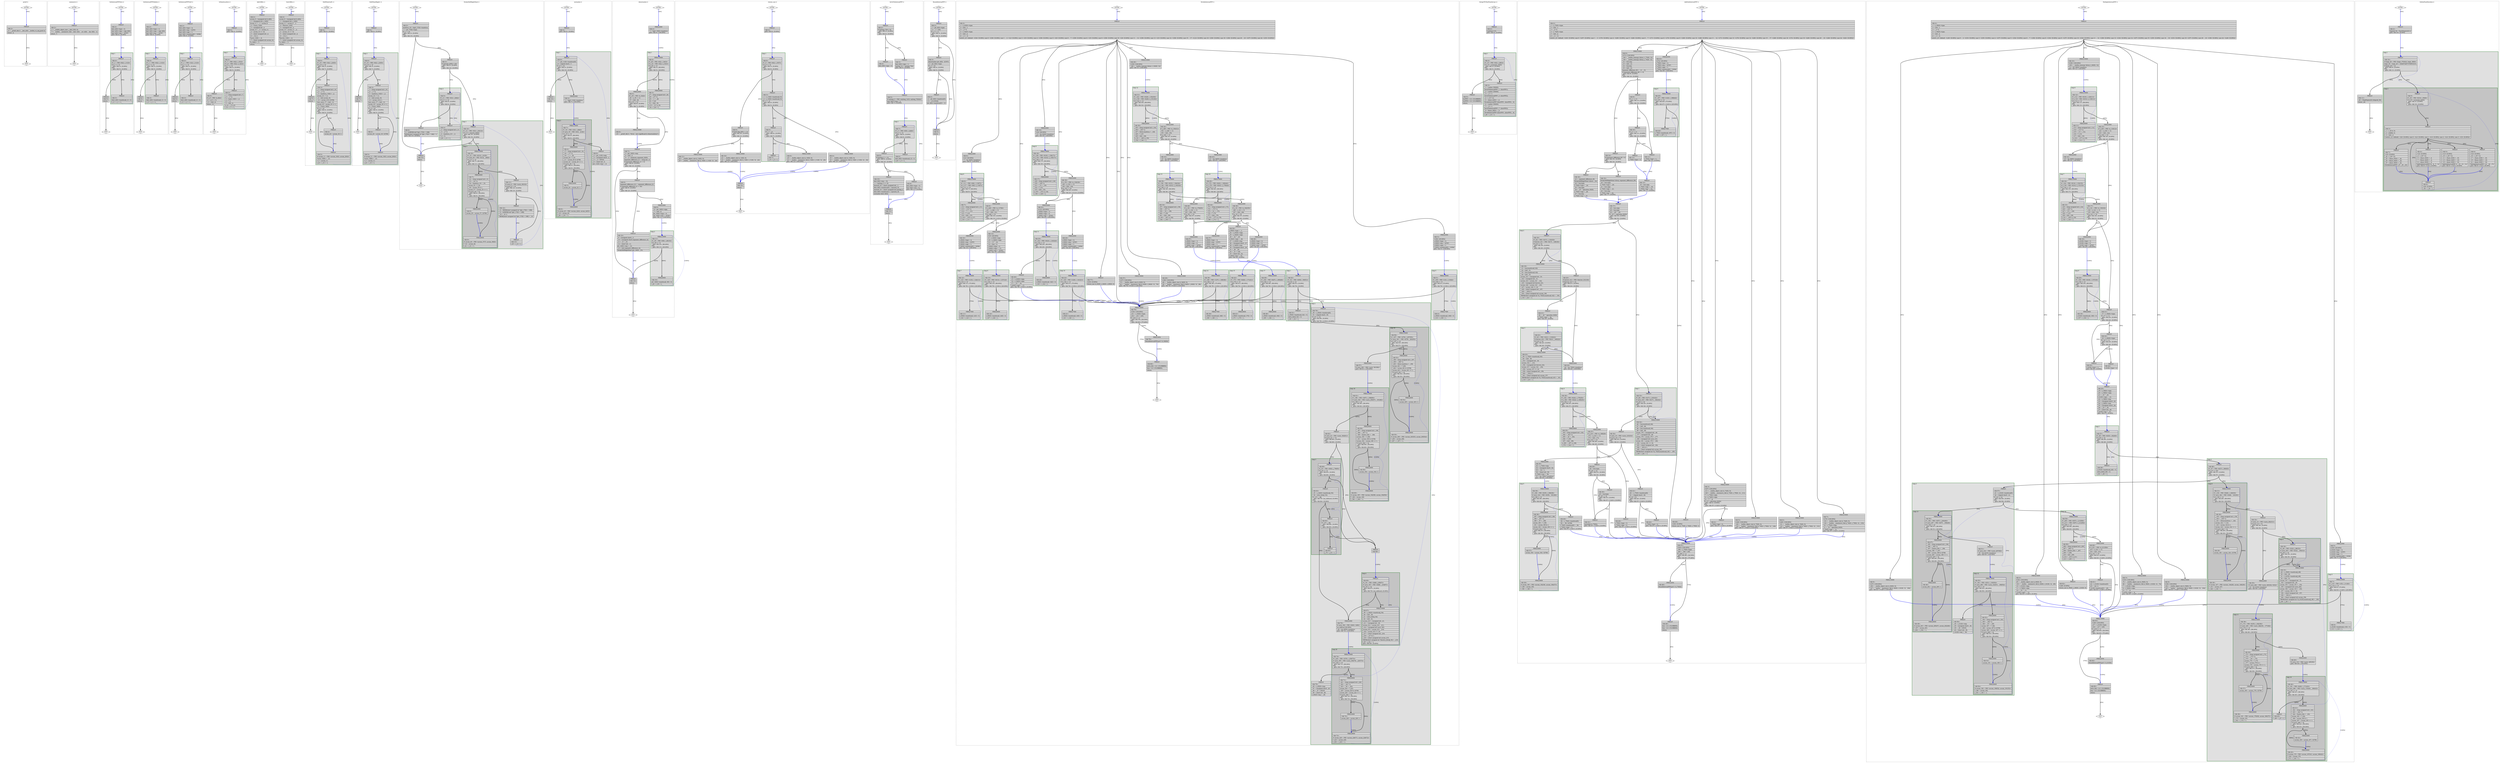 digraph "emfloat.c.038t.evrp" {
overlap=false;
subgraph "cluster_printf" {
	style="dashed";
	color="black";
	label="printf ()";
	fn_15_basic_block_0 [shape=Mdiamond,style=filled,fillcolor=white,label="ENTRY"];

	fn_15_basic_block_1 [shape=Mdiamond,style=filled,fillcolor=white,label="EXIT"];

	fn_15_basic_block_2 [shape=record,style=filled,fillcolor=lightgrey,label="{ FREQ:0 |\<bb\ 2\>:\l\
|_4\ =\ __printf_chk\ (1,\ __fmt_2(D),\ __builtin_va_arg_pack\ ());\l\
|return\ _4;\l\
}"];

	fn_15_basic_block_0:s -> fn_15_basic_block_2:n [style="solid,bold",color=blue,weight=100,constraint=true, label="[0%]"];
	fn_15_basic_block_2:s -> fn_15_basic_block_1:n [style="solid,bold",color=black,weight=10,constraint=true, label="[0%]"];
	fn_15_basic_block_0:s -> fn_15_basic_block_1:n [style="invis",constraint=true];
}
subgraph "cluster_memmove" {
	style="dashed";
	color="black";
	label="memmove ()";
	fn_26_basic_block_0 [shape=Mdiamond,style=filled,fillcolor=white,label="ENTRY"];

	fn_26_basic_block_1 [shape=Mdiamond,style=filled,fillcolor=white,label="EXIT"];

	fn_26_basic_block_2 [shape=record,style=filled,fillcolor=lightgrey,label="{ FREQ:0 |\<bb\ 2\>:\l\
|_1\ =\ __builtin_object_size\ (__dest_3(D),\ 0);\l\
|_7\ =\ __builtin___memmove_chk\ (__dest_3(D),\ __src_4(D),\ __len_5(D),\ _1);\l\
|return\ _7;\l\
}"];

	fn_26_basic_block_0:s -> fn_26_basic_block_2:n [style="solid,bold",color=blue,weight=100,constraint=true, label="[0%]"];
	fn_26_basic_block_2:s -> fn_26_basic_block_1:n [style="solid,bold",color=black,weight=10,constraint=true, label="[0%]"];
	fn_26_basic_block_0:s -> fn_26_basic_block_1:n [style="invis",constraint=true];
}
subgraph "cluster_SetInternalFPFZero" {
	style="dashed";
	color="black";
	label="SetInternalFPFZero ()";
	subgraph cluster_36_1 {
	style="filled";
	color="darkgreen";
	fillcolor="grey88";
	label="loop 1";
	labeljust=l;
	penwidth=2;
	fn_36_basic_block_4 [shape=record,style=filled,fillcolor=lightgrey,label="{ FREQ:0 |\<bb\ 4\>:\l\
|#\ i_1\ =\ PHI\ \<0(2),\ i_11(3)\>\l\
|if\ (i_1\ \<=\ 3)\l\
\ \ goto\ \<bb\ 3\>;\ [0.00%]\l\
else\l\
\ \ goto\ \<bb\ 5\>;\ [0.00%]\l\
}"];

	fn_36_basic_block_3 [shape=record,style=filled,fillcolor=lightgrey,label="{ FREQ:0 |\<bb\ 3\>:\l\
|dest_4(D)-\>mantissa[i_1]\ =\ 0;\l\
|i_11\ =\ i_1\ +\ 1;\l\
}"];

	}
	fn_36_basic_block_0 [shape=Mdiamond,style=filled,fillcolor=white,label="ENTRY"];

	fn_36_basic_block_1 [shape=Mdiamond,style=filled,fillcolor=white,label="EXIT"];

	fn_36_basic_block_2 [shape=record,style=filled,fillcolor=lightgrey,label="{ FREQ:0 |\<bb\ 2\>:\l\
|dest_4(D)-\>type\ =\ 0;\l\
|dest_4(D)-\>sign\ =\ sign_6(D);\l\
|dest_4(D)-\>exp\ =\ -32767;\l\
goto\ \<bb\ 4\>;\ [0.00%]\l\
}"];

	fn_36_basic_block_5 [shape=record,style=filled,fillcolor=lightgrey,label="{ FREQ:0 |\<bb\ 5\>:\l\
|return;\l\
}"];

	fn_36_basic_block_0:s -> fn_36_basic_block_2:n [style="solid,bold",color=blue,weight=100,constraint=true, label="[0%]"];
	fn_36_basic_block_2:s -> fn_36_basic_block_4:n [style="solid,bold",color=blue,weight=100,constraint=true, label="[0%]"];
	fn_36_basic_block_3:s -> fn_36_basic_block_4:n [style="dotted,bold",color=blue,weight=10,constraint=false, label="[0%]"];
	fn_36_basic_block_4:s -> fn_36_basic_block_3:n [style="solid,bold",color=black,weight=10,constraint=true, label="[0%]"];
	fn_36_basic_block_4:s -> fn_36_basic_block_5:n [style="solid,bold",color=black,weight=10,constraint=true, label="[0%]"];
	fn_36_basic_block_5:s -> fn_36_basic_block_1:n [style="solid,bold",color=black,weight=10,constraint=true, label="[0%]"];
	fn_36_basic_block_0:s -> fn_36_basic_block_1:n [style="invis",constraint=true];
}
subgraph "cluster_SetInternalFPFInfinity" {
	style="dashed";
	color="black";
	label="SetInternalFPFInfinity ()";
	subgraph cluster_37_1 {
	style="filled";
	color="darkgreen";
	fillcolor="grey88";
	label="loop 1";
	labeljust=l;
	penwidth=2;
	fn_37_basic_block_4 [shape=record,style=filled,fillcolor=lightgrey,label="{ FREQ:0 |\<bb\ 4\>:\l\
|#\ i_1\ =\ PHI\ \<0(2),\ i_11(3)\>\l\
|if\ (i_1\ \<=\ 3)\l\
\ \ goto\ \<bb\ 3\>;\ [0.00%]\l\
else\l\
\ \ goto\ \<bb\ 5\>;\ [0.00%]\l\
}"];

	fn_37_basic_block_3 [shape=record,style=filled,fillcolor=lightgrey,label="{ FREQ:0 |\<bb\ 3\>:\l\
|dest_4(D)-\>mantissa[i_1]\ =\ 0;\l\
|i_11\ =\ i_1\ +\ 1;\l\
}"];

	}
	fn_37_basic_block_0 [shape=Mdiamond,style=filled,fillcolor=white,label="ENTRY"];

	fn_37_basic_block_1 [shape=Mdiamond,style=filled,fillcolor=white,label="EXIT"];

	fn_37_basic_block_2 [shape=record,style=filled,fillcolor=lightgrey,label="{ FREQ:0 |\<bb\ 2\>:\l\
|dest_4(D)-\>type\ =\ 3;\l\
|dest_4(D)-\>sign\ =\ sign_6(D);\l\
|dest_4(D)-\>exp\ =\ -32767;\l\
goto\ \<bb\ 4\>;\ [0.00%]\l\
}"];

	fn_37_basic_block_5 [shape=record,style=filled,fillcolor=lightgrey,label="{ FREQ:0 |\<bb\ 5\>:\l\
|return;\l\
}"];

	fn_37_basic_block_0:s -> fn_37_basic_block_2:n [style="solid,bold",color=blue,weight=100,constraint=true, label="[0%]"];
	fn_37_basic_block_2:s -> fn_37_basic_block_4:n [style="solid,bold",color=blue,weight=100,constraint=true, label="[0%]"];
	fn_37_basic_block_3:s -> fn_37_basic_block_4:n [style="dotted,bold",color=blue,weight=10,constraint=false, label="[0%]"];
	fn_37_basic_block_4:s -> fn_37_basic_block_3:n [style="solid,bold",color=black,weight=10,constraint=true, label="[0%]"];
	fn_37_basic_block_4:s -> fn_37_basic_block_5:n [style="solid,bold",color=black,weight=10,constraint=true, label="[0%]"];
	fn_37_basic_block_5:s -> fn_37_basic_block_1:n [style="solid,bold",color=black,weight=10,constraint=true, label="[0%]"];
	fn_37_basic_block_0:s -> fn_37_basic_block_1:n [style="invis",constraint=true];
}
subgraph "cluster_SetInternalFPFNaN" {
	style="dashed";
	color="black";
	label="SetInternalFPFNaN ()";
	subgraph cluster_38_1 {
	style="filled";
	color="darkgreen";
	fillcolor="grey88";
	label="loop 1";
	labeljust=l;
	penwidth=2;
	fn_38_basic_block_4 [shape=record,style=filled,fillcolor=lightgrey,label="{ FREQ:0 |\<bb\ 4\>:\l\
|#\ i_1\ =\ PHI\ \<1(2),\ i_11(3)\>\l\
|if\ (i_1\ \<=\ 3)\l\
\ \ goto\ \<bb\ 3\>;\ [0.00%]\l\
else\l\
\ \ goto\ \<bb\ 5\>;\ [0.00%]\l\
}"];

	fn_38_basic_block_3 [shape=record,style=filled,fillcolor=lightgrey,label="{ FREQ:0 |\<bb\ 3\>:\l\
|dest_4(D)-\>mantissa[i_1]\ =\ 0;\l\
|i_11\ =\ i_1\ +\ 1;\l\
}"];

	}
	fn_38_basic_block_0 [shape=Mdiamond,style=filled,fillcolor=white,label="ENTRY"];

	fn_38_basic_block_1 [shape=Mdiamond,style=filled,fillcolor=white,label="EXIT"];

	fn_38_basic_block_2 [shape=record,style=filled,fillcolor=lightgrey,label="{ FREQ:0 |\<bb\ 2\>:\l\
|dest_4(D)-\>type\ =\ 4;\l\
|dest_4(D)-\>exp\ =\ 32767;\l\
|dest_4(D)-\>sign\ =\ 1;\l\
|dest_4(D)-\>mantissa[0]\ =\ 16384;\l\
goto\ \<bb\ 4\>;\ [0.00%]\l\
}"];

	fn_38_basic_block_5 [shape=record,style=filled,fillcolor=lightgrey,label="{ FREQ:0 |\<bb\ 5\>:\l\
|return;\l\
}"];

	fn_38_basic_block_0:s -> fn_38_basic_block_2:n [style="solid,bold",color=blue,weight=100,constraint=true, label="[0%]"];
	fn_38_basic_block_2:s -> fn_38_basic_block_4:n [style="solid,bold",color=blue,weight=100,constraint=true, label="[0%]"];
	fn_38_basic_block_3:s -> fn_38_basic_block_4:n [style="dotted,bold",color=blue,weight=10,constraint=false, label="[0%]"];
	fn_38_basic_block_4:s -> fn_38_basic_block_3:n [style="solid,bold",color=black,weight=10,constraint=true, label="[0%]"];
	fn_38_basic_block_4:s -> fn_38_basic_block_5:n [style="solid,bold",color=black,weight=10,constraint=true, label="[0%]"];
	fn_38_basic_block_5:s -> fn_38_basic_block_1:n [style="solid,bold",color=black,weight=10,constraint=true, label="[0%]"];
	fn_38_basic_block_0:s -> fn_38_basic_block_1:n [style="invis",constraint=true];
}
subgraph "cluster_IsMantissaZero" {
	style="dashed";
	color="black";
	label="IsMantissaZero ()";
	subgraph cluster_39_1 {
	style="filled";
	color="darkgreen";
	fillcolor="grey88";
	label="loop 1";
	labeljust=l;
	penwidth=2;
	fn_39_basic_block_4 [shape=record,style=filled,fillcolor=lightgrey,label="{ FREQ:0 |\<bb\ 4\>:\l\
|#\ i_7\ =\ PHI\ \<0(2),\ i_15(3)\>\l\
|#\ n_8\ =\ PHI\ \<0(2),\ n_14(3)\>\l\
|if\ (i_7\ \<=\ 3)\l\
\ \ goto\ \<bb\ 3\>;\ [0.00%]\l\
else\l\
\ \ goto\ \<bb\ 5\>;\ [0.00%]\l\
}"];

	fn_39_basic_block_3 [shape=record,style=filled,fillcolor=lightgrey,label="{ FREQ:0 |\<bb\ 3\>:\l\
|_1\ =\ (long\ unsigned\ int)\ i_7;\l\
|_2\ =\ _1\ *\ 2;\l\
|_3\ =\ mant_13(D)\ +\ _2;\l\
|_4\ =\ *_3;\l\
|_5\ =\ (int)\ _4;\l\
|n_14\ =\ _5\ \|\ n_8;\l\
|i_15\ =\ i_7\ +\ 1;\l\
}"];

	}
	fn_39_basic_block_0 [shape=Mdiamond,style=filled,fillcolor=white,label="ENTRY"];

	fn_39_basic_block_1 [shape=Mdiamond,style=filled,fillcolor=white,label="EXIT"];

	fn_39_basic_block_2 [shape=record,style=filled,fillcolor=lightgrey,label="{ FREQ:0 |\<bb\ 2\>:\l\
goto\ \<bb\ 4\>;\ [0.00%]\l\
}"];

	fn_39_basic_block_5 [shape=record,style=filled,fillcolor=lightgrey,label="{ FREQ:0 |\<bb\ 5\>:\l\
|#\ n_9\ =\ PHI\ \<n_8(4)\>\l\
|_6\ =\ n_9\ ==\ 0;\l\
|_11\ =\ (int)\ _6;\l\
|return\ _11;\l\
}"];

	fn_39_basic_block_0:s -> fn_39_basic_block_2:n [style="solid,bold",color=blue,weight=100,constraint=true, label="[0%]"];
	fn_39_basic_block_2:s -> fn_39_basic_block_4:n [style="solid,bold",color=blue,weight=100,constraint=true, label="[0%]"];
	fn_39_basic_block_3:s -> fn_39_basic_block_4:n [style="dotted,bold",color=blue,weight=10,constraint=false, label="[0%]"];
	fn_39_basic_block_4:s -> fn_39_basic_block_3:n [style="solid,bold",color=black,weight=10,constraint=true, label="[0%]"];
	fn_39_basic_block_4:s -> fn_39_basic_block_5:n [style="solid,bold",color=black,weight=10,constraint=true, label="[0%]"];
	fn_39_basic_block_5:s -> fn_39_basic_block_1:n [style="solid,bold",color=black,weight=10,constraint=true, label="[0%]"];
	fn_39_basic_block_0:s -> fn_39_basic_block_1:n [style="invis",constraint=true];
}
subgraph "cluster_Add16Bits" {
	style="dashed";
	color="black";
	label="Add16Bits ()";
	fn_40_basic_block_0 [shape=Mdiamond,style=filled,fillcolor=white,label="ENTRY"];

	fn_40_basic_block_1 [shape=Mdiamond,style=filled,fillcolor=white,label="EXIT"];

	fn_40_basic_block_2 [shape=record,style=filled,fillcolor=lightgrey,label="{ FREQ:0 |\<bb\ 2\>:\l\
|accum_9\ =\ (unsigned\ int)\ b_8(D);\l\
|_1\ =\ (unsigned\ int)\ c_10(D);\l\
|accum_11\ =\ _1\ +\ accum_9;\l\
|_2\ =\ *carry_13(D);\l\
|_3\ =\ (unsigned\ int)\ _2;\l\
|accum_14\ =\ _3\ +\ accum_11;\l\
|_4\ =\ accum_14\ \>\>\ 16;\l\
|_5\ =\ (short\ unsigned\ int)\ _4;\l\
|_6\ =\ _5\ &\ 1;\l\
|*carry_13(D)\ =\ _6;\l\
|_7\ =\ (short\ unsigned\ int)\ accum_14;\l\
|*a_16(D)\ =\ _7;\l\
|return;\l\
}"];

	fn_40_basic_block_0:s -> fn_40_basic_block_2:n [style="solid,bold",color=blue,weight=100,constraint=true, label="[0%]"];
	fn_40_basic_block_2:s -> fn_40_basic_block_1:n [style="solid,bold",color=black,weight=10,constraint=true, label="[0%]"];
	fn_40_basic_block_0:s -> fn_40_basic_block_1:n [style="invis",constraint=true];
}
subgraph "cluster_Sub16Bits" {
	style="dashed";
	color="black";
	label="Sub16Bits ()";
	fn_41_basic_block_0 [shape=Mdiamond,style=filled,fillcolor=white,label="ENTRY"];

	fn_41_basic_block_1 [shape=Mdiamond,style=filled,fillcolor=white,label="EXIT"];

	fn_41_basic_block_2 [shape=record,style=filled,fillcolor=lightgrey,label="{ FREQ:0 |\<bb\ 2\>:\l\
|accum_9\ =\ (unsigned\ int)\ b_8(D);\l\
|_1\ =\ (unsigned\ int)\ c_10(D);\l\
|accum_11\ =\ accum_9\ -\ _1;\l\
|_2\ =\ *borrow_13(D);\l\
|_3\ =\ (unsigned\ int)\ _2;\l\
|accum_14\ =\ accum_11\ -\ _3;\l\
|_4\ =\ accum_14\ \>\>\ 16;\l\
|_5\ =\ (short\ unsigned\ int)\ _4;\l\
|_6\ =\ _5\ &\ 1;\l\
|*borrow_13(D)\ =\ _6;\l\
|_7\ =\ (short\ unsigned\ int)\ accum_14;\l\
|*a_16(D)\ =\ _7;\l\
|return;\l\
}"];

	fn_41_basic_block_0:s -> fn_41_basic_block_2:n [style="solid,bold",color=blue,weight=100,constraint=true, label="[0%]"];
	fn_41_basic_block_2:s -> fn_41_basic_block_1:n [style="solid,bold",color=black,weight=10,constraint=true, label="[0%]"];
	fn_41_basic_block_0:s -> fn_41_basic_block_1:n [style="invis",constraint=true];
}
subgraph "cluster_ShiftMantLeft1" {
	style="dashed";
	color="black";
	label="ShiftMantLeft1 ()";
	subgraph cluster_42_1 {
	style="filled";
	color="darkgreen";
	fillcolor="grey88";
	label="loop 1";
	labeljust=l;
	penwidth=2;
	fn_42_basic_block_6 [shape=record,style=filled,fillcolor=lightgrey,label="{ FREQ:0 |\<bb\ 6\>:\l\
|#\ i_10\ =\ PHI\ \<3(2),\ i_23(5)\>\l\
|if\ (i_10\ \>=\ 0)\l\
\ \ goto\ \<bb\ 3\>;\ [0.00%]\l\
else\l\
\ \ goto\ \<bb\ 7\>;\ [0.00%]\l\
}"];

	fn_42_basic_block_3 [shape=record,style=filled,fillcolor=lightgrey,label="{ FREQ:0 |\<bb\ 3\>:\l\
|_1\ =\ (long\ unsigned\ int)\ i_10;\l\
|_2\ =\ _1\ *\ 2;\l\
|_3\ =\ mantissa_15(D)\ +\ _2;\l\
|accum_16\ =\ *_3;\l\
|_4\ =\ (int)\ accum_16;\l\
|_13\ =\ accum_16\ &\ 32768;\l\
|new_carry_17\ =\ (int)\ _13;\l\
|accum_18\ =\ accum_16\ \<\<\ 1;\l\
|_5\ =\ *carry_19(D);\l\
|if\ (_5\ !=\ 0)\l\
\ \ goto\ \<bb\ 4\>;\ [0.00%]\l\
else\l\
\ \ goto\ \<bb\ 5\>;\ [0.00%]\l\
}"];

	fn_42_basic_block_4 [shape=record,style=filled,fillcolor=lightgrey,label="{ FREQ:0 |\<bb\ 4\>:\l\
|accum_20\ =\ accum_18\ \|\ 1;\l\
}"];

	fn_42_basic_block_5 [shape=record,style=filled,fillcolor=lightgrey,label="{ FREQ:0 |\<bb\ 5\>:\l\
|#\ accum_11\ =\ PHI\ \<accum_18(3),\ accum_20(4)\>\l\
|*carry_19(D)\ =\ _13;\l\
|*_3\ =\ accum_11;\l\
|i_23\ =\ i_10\ +\ -1;\l\
}"];

	}
	fn_42_basic_block_0 [shape=Mdiamond,style=filled,fillcolor=white,label="ENTRY"];

	fn_42_basic_block_1 [shape=Mdiamond,style=filled,fillcolor=white,label="EXIT"];

	fn_42_basic_block_2 [shape=record,style=filled,fillcolor=lightgrey,label="{ FREQ:0 |\<bb\ 2\>:\l\
goto\ \<bb\ 6\>;\ [0.00%]\l\
}"];

	fn_42_basic_block_7 [shape=record,style=filled,fillcolor=lightgrey,label="{ FREQ:0 |\<bb\ 7\>:\l\
|return;\l\
}"];

	fn_42_basic_block_0:s -> fn_42_basic_block_2:n [style="solid,bold",color=blue,weight=100,constraint=true, label="[0%]"];
	fn_42_basic_block_2:s -> fn_42_basic_block_6:n [style="solid,bold",color=blue,weight=100,constraint=true, label="[0%]"];
	fn_42_basic_block_3:s -> fn_42_basic_block_4:n [style="solid,bold",color=black,weight=10,constraint=true, label="[0%]"];
	fn_42_basic_block_3:s -> fn_42_basic_block_5:n [style="solid,bold",color=black,weight=10,constraint=true, label="[0%]"];
	fn_42_basic_block_4:s -> fn_42_basic_block_5:n [style="solid,bold",color=blue,weight=100,constraint=true, label="[0%]"];
	fn_42_basic_block_5:s -> fn_42_basic_block_6:n [style="dotted,bold",color=blue,weight=10,constraint=false, label="[0%]"];
	fn_42_basic_block_6:s -> fn_42_basic_block_3:n [style="solid,bold",color=black,weight=10,constraint=true, label="[0%]"];
	fn_42_basic_block_6:s -> fn_42_basic_block_7:n [style="solid,bold",color=black,weight=10,constraint=true, label="[0%]"];
	fn_42_basic_block_7:s -> fn_42_basic_block_1:n [style="solid,bold",color=black,weight=10,constraint=true, label="[0%]"];
	fn_42_basic_block_0:s -> fn_42_basic_block_1:n [style="invis",constraint=true];
}
subgraph "cluster_ShiftMantRight1" {
	style="dashed";
	color="black";
	label="ShiftMantRight1 ()";
	subgraph cluster_43_1 {
	style="filled";
	color="darkgreen";
	fillcolor="grey88";
	label="loop 1";
	labeljust=l;
	penwidth=2;
	fn_43_basic_block_6 [shape=record,style=filled,fillcolor=lightgrey,label="{ FREQ:0 |\<bb\ 6\>:\l\
|#\ i_10\ =\ PHI\ \<0(2),\ i_23(5)\>\l\
|if\ (i_10\ \<=\ 3)\l\
\ \ goto\ \<bb\ 3\>;\ [0.00%]\l\
else\l\
\ \ goto\ \<bb\ 7\>;\ [0.00%]\l\
}"];

	fn_43_basic_block_3 [shape=record,style=filled,fillcolor=lightgrey,label="{ FREQ:0 |\<bb\ 3\>:\l\
|_1\ =\ (long\ unsigned\ int)\ i_10;\l\
|_2\ =\ _1\ *\ 2;\l\
|_3\ =\ mantissa_15(D)\ +\ _2;\l\
|accum_16\ =\ *_3;\l\
|_4\ =\ (int)\ accum_16;\l\
|_13\ =\ accum_16\ &\ 1;\l\
|new_carry_17\ =\ (int)\ _13;\l\
|accum_18\ =\ accum_16\ \>\>\ 1;\l\
|_5\ =\ *carry_19(D);\l\
|if\ (_5\ !=\ 0)\l\
\ \ goto\ \<bb\ 4\>;\ [0.00%]\l\
else\l\
\ \ goto\ \<bb\ 5\>;\ [0.00%]\l\
}"];

	fn_43_basic_block_4 [shape=record,style=filled,fillcolor=lightgrey,label="{ FREQ:0 |\<bb\ 4\>:\l\
|accum_20\ =\ accum_18\ \|\ 32768;\l\
}"];

	fn_43_basic_block_5 [shape=record,style=filled,fillcolor=lightgrey,label="{ FREQ:0 |\<bb\ 5\>:\l\
|#\ accum_11\ =\ PHI\ \<accum_18(3),\ accum_20(4)\>\l\
|*carry_19(D)\ =\ _13;\l\
|*_3\ =\ accum_11;\l\
|i_23\ =\ i_10\ +\ 1;\l\
}"];

	}
	fn_43_basic_block_0 [shape=Mdiamond,style=filled,fillcolor=white,label="ENTRY"];

	fn_43_basic_block_1 [shape=Mdiamond,style=filled,fillcolor=white,label="EXIT"];

	fn_43_basic_block_2 [shape=record,style=filled,fillcolor=lightgrey,label="{ FREQ:0 |\<bb\ 2\>:\l\
goto\ \<bb\ 6\>;\ [0.00%]\l\
}"];

	fn_43_basic_block_7 [shape=record,style=filled,fillcolor=lightgrey,label="{ FREQ:0 |\<bb\ 7\>:\l\
|return;\l\
}"];

	fn_43_basic_block_0:s -> fn_43_basic_block_2:n [style="solid,bold",color=blue,weight=100,constraint=true, label="[0%]"];
	fn_43_basic_block_2:s -> fn_43_basic_block_6:n [style="solid,bold",color=blue,weight=100,constraint=true, label="[0%]"];
	fn_43_basic_block_3:s -> fn_43_basic_block_4:n [style="solid,bold",color=black,weight=10,constraint=true, label="[0%]"];
	fn_43_basic_block_3:s -> fn_43_basic_block_5:n [style="solid,bold",color=black,weight=10,constraint=true, label="[0%]"];
	fn_43_basic_block_4:s -> fn_43_basic_block_5:n [style="solid,bold",color=blue,weight=100,constraint=true, label="[0%]"];
	fn_43_basic_block_5:s -> fn_43_basic_block_6:n [style="dotted,bold",color=blue,weight=10,constraint=false, label="[0%]"];
	fn_43_basic_block_6:s -> fn_43_basic_block_3:n [style="solid,bold",color=black,weight=10,constraint=true, label="[0%]"];
	fn_43_basic_block_6:s -> fn_43_basic_block_7:n [style="solid,bold",color=black,weight=10,constraint=true, label="[0%]"];
	fn_43_basic_block_7:s -> fn_43_basic_block_1:n [style="solid,bold",color=black,weight=10,constraint=true, label="[0%]"];
	fn_43_basic_block_0:s -> fn_43_basic_block_1:n [style="invis",constraint=true];
}
subgraph "cluster_StickyShiftRightMant" {
	style="dashed";
	color="black";
	label="StickyShiftRightMant ()";
	subgraph cluster_44_2 {
	style="filled";
	color="darkgreen";
	fillcolor="grey88";
	label="loop 2";
	labeljust=l;
	penwidth=2;
	fn_44_basic_block_5 [shape=record,style=filled,fillcolor=lightgrey,label="{ FREQ:0 |\<bb\ 5\>:\l\
|#\ i_11\ =\ PHI\ \<0(3),\ i_29(4)\>\l\
|if\ (i_11\ \<=\ 2)\l\
\ \ goto\ \<bb\ 4\>;\ [0.00%]\l\
else\l\
\ \ goto\ \<bb\ 6\>;\ [0.00%]\l\
}"];

	fn_44_basic_block_4 [shape=record,style=filled,fillcolor=lightgrey,label="{ FREQ:0 |\<bb\ 4\>:\l\
|_2\ =\ (long\ unsigned\ int)\ i_11;\l\
|_3\ =\ _2\ *\ 2;\l\
|_4\ =\ mantissa_18\ +\ _3;\l\
|*_4\ =\ 0;\l\
|i_29\ =\ i_11\ +\ 1;\l\
}"];

	}
	subgraph cluster_44_1 {
	style="filled";
	color="darkgreen";
	fillcolor="grey88";
	label="loop 1";
	labeljust=l;
	penwidth=2;
	subgraph cluster_44_3 {
	style="filled";
	color="darkgreen";
	fillcolor="grey77";
	label="loop 3";
	labeljust=l;
	penwidth=2;
	fn_44_basic_block_10 [shape=record,style=filled,fillcolor=lightgrey,label="{ FREQ:10000 |\<bb\ 10\>:\l\
|#\ i_31\ =\ PHI\ \<0(14),\ i_41(9)\>\l\
|#\ carry_45\ =\ PHI\ \<0(14),\ _36(9)\>\l\
|if\ (i_31\ \<=\ 3)\l\
\ \ goto\ \<bb\ 7\>;\ [80.00%]\l\
else\l\
\ \ goto\ \<bb\ 11\>;\ [20.00%]\l\
}"];

	fn_44_basic_block_7 [shape=record,style=filled,fillcolor=lightgrey,label="{ FREQ:8000 |\<bb\ 7\>:\l\
|_32\ =\ (long\ unsigned\ int)\ i_31;\l\
|_33\ =\ _32\ *\ 2;\l\
|_34\ =\ mantissa_18\ +\ _33;\l\
|accum_35\ =\ *_34;\l\
|_36\ =\ accum_35\ &\ 1;\l\
|accum_37\ =\ accum_35\ \>\>\ 1;\l\
|if\ (carry_45\ !=\ 0)\l\
\ \ goto\ \<bb\ 8\>;\ [50.00%]\l\
else\l\
\ \ goto\ \<bb\ 9\>;\ [50.00%]\l\
}"];

	fn_44_basic_block_8 [shape=record,style=filled,fillcolor=lightgrey,label="{ FREQ:4000 |\<bb\ 8\>:\l\
|accum_39\ =\ accum_37\ \|\ 32768;\l\
}"];

	fn_44_basic_block_9 [shape=record,style=filled,fillcolor=lightgrey,label="{ FREQ:8000 |\<bb\ 9\>:\l\
|#\ accum_40\ =\ PHI\ \<accum_37(7),\ accum_39(8)\>\l\
|*_34\ =\ accum_40;\l\
|i_41\ =\ i_31\ +\ 1;\l\
}"];

	}
	fn_44_basic_block_14 [shape=record,style=filled,fillcolor=lightgrey,label="{ FREQ:0 |\<bb\ 14\>:\l\
|#\ i_12\ =\ PHI\ \<0(3),\ i_25(13)\>\l\
|if\ (i_12\ \<\ amount_20(D))\l\
\ \ goto\ \<bb\ 10\>;\ [0.00%]\l\
else\l\
\ \ goto\ \<bb\ 15\>;\ [0.00%]\l\
}"];

	fn_44_basic_block_11 [shape=record,style=filled,fillcolor=lightgrey,label="{ FREQ:0 |\<bb\ 11\>:\l\
|#\ carry_6\ =\ PHI\ \<carry_45(10)\>\l\
|if\ (carry_6\ !=\ 0)\l\
\ \ goto\ \<bb\ 12\>;\ [0.00%]\l\
else\l\
\ \ goto\ \<bb\ 13\>;\ [0.00%]\l\
}"];

	fn_44_basic_block_12 [shape=record,style=filled,fillcolor=lightgrey,label="{ FREQ:0 |\<bb\ 12\>:\l\
|_8\ =\ MEM[(short\ unsigned\ int\ *)ptr_17(D)\ +\ 10B];\l\
|_9\ =\ &MEM[(void\ *)ptr_17(D)\ +\ 10B];\l\
|_10\ =\ _8\ \|\ 1;\l\
|MEM[(short\ unsigned\ int\ *)ptr_17(D)\ +\ 10B]\ =\ _10;\l\
}"];

	fn_44_basic_block_13 [shape=record,style=filled,fillcolor=lightgrey,label="{ FREQ:0 |\<bb\ 13\>:\l\
|i_25\ =\ i_12\ +\ 1;\l\
}"];

	}
	fn_44_basic_block_0 [shape=Mdiamond,style=filled,fillcolor=white,label="ENTRY"];

	fn_44_basic_block_1 [shape=Mdiamond,style=filled,fillcolor=white,label="EXIT"];

	fn_44_basic_block_2 [shape=record,style=filled,fillcolor=lightgrey,label="{ FREQ:0 |\<bb\ 2\>:\l\
|mantissa_18\ =\ &ptr_17(D)-\>mantissa;\l\
|_1\ =\ ptr_17(D)-\>type;\l\
|if\ (_1\ !=\ 0)\l\
\ \ goto\ \<bb\ 3\>;\ [0.00%]\l\
else\l\
\ \ goto\ \<bb\ 15\>;\ [0.00%]\l\
}"];

	fn_44_basic_block_3 [shape=record,style=filled,fillcolor=lightgrey,label="{ FREQ:0 |\<bb\ 3\>:\l\
|if\ (amount_20(D)\ \>\ 63)\l\
\ \ goto\ \<bb\ 5\>;\ [0.00%]\l\
else\l\
\ \ goto\ \<bb\ 14\>;\ [0.00%]\l\
}"];

	fn_44_basic_block_6 [shape=record,style=filled,fillcolor=lightgrey,label="{ FREQ:0 |\<bb\ 6\>:\l\
|_5\ =\ &MEM[(void\ *)ptr_17(D)\ +\ 10B];\l\
|MEM[(short\ unsigned\ int\ *)ptr_17(D)\ +\ 10B]\ =\ 1;\l\
goto\ \<bb\ 15\>;\ [0.00%]\l\
}"];

	fn_44_basic_block_15 [shape=record,style=filled,fillcolor=lightgrey,label="{ FREQ:0 |\<bb\ 15\>:\l\
|return;\l\
}"];

	fn_44_basic_block_0:s -> fn_44_basic_block_2:n [style="solid,bold",color=blue,weight=100,constraint=true, label="[0%]"];
	fn_44_basic_block_2:s -> fn_44_basic_block_3:n [style="solid,bold",color=black,weight=10,constraint=true, label="[0%]"];
	fn_44_basic_block_2:s -> fn_44_basic_block_15:n [style="solid,bold",color=black,weight=10,constraint=true, label="[0%]"];
	fn_44_basic_block_3:s -> fn_44_basic_block_5:n [style="solid,bold",color=black,weight=10,constraint=true, label="[0%]"];
	fn_44_basic_block_3:s -> fn_44_basic_block_14:n [style="solid,bold",color=black,weight=10,constraint=true, label="[0%]"];
	fn_44_basic_block_4:s -> fn_44_basic_block_5:n [style="dotted,bold",color=blue,weight=10,constraint=false, label="[0%]"];
	fn_44_basic_block_5:s -> fn_44_basic_block_4:n [style="solid,bold",color=black,weight=10,constraint=true, label="[0%]"];
	fn_44_basic_block_5:s -> fn_44_basic_block_6:n [style="solid,bold",color=black,weight=10,constraint=true, label="[0%]"];
	fn_44_basic_block_6:s -> fn_44_basic_block_15:n [style="solid,bold",color=blue,weight=100,constraint=true, label="[0%]"];
	fn_44_basic_block_7:s -> fn_44_basic_block_8:n [style="solid,bold",color=black,weight=10,constraint=true, label="[50%]"];
	fn_44_basic_block_7:s -> fn_44_basic_block_9:n [style="solid,bold",color=black,weight=10,constraint=true, label="[50%]"];
	fn_44_basic_block_8:s -> fn_44_basic_block_9:n [style="solid,bold",color=blue,weight=100,constraint=true, label="[100%]"];
	fn_44_basic_block_9:s -> fn_44_basic_block_10:n [style="dotted,bold",color=blue,weight=10,constraint=false, label="[100%]"];
	fn_44_basic_block_10:s -> fn_44_basic_block_7:n [style="solid,bold",color=black,weight=10,constraint=true, label="[80%]"];
	fn_44_basic_block_10:s -> fn_44_basic_block_11:n [style="solid,bold",color=black,weight=10,constraint=true, label="[20%]"];
	fn_44_basic_block_11:s -> fn_44_basic_block_12:n [style="solid,bold",color=black,weight=10,constraint=true, label="[0%]"];
	fn_44_basic_block_11:s -> fn_44_basic_block_13:n [style="solid,bold",color=black,weight=10,constraint=true, label="[0%]"];
	fn_44_basic_block_12:s -> fn_44_basic_block_13:n [style="solid,bold",color=blue,weight=100,constraint=true, label="[0%]"];
	fn_44_basic_block_13:s -> fn_44_basic_block_14:n [style="dotted,bold",color=blue,weight=10,constraint=false, label="[0%]"];
	fn_44_basic_block_14:s -> fn_44_basic_block_10:n [style="solid,bold",color=black,weight=10,constraint=true, label="[0%]"];
	fn_44_basic_block_14:s -> fn_44_basic_block_15:n [style="solid,bold",color=black,weight=10,constraint=true, label="[0%]"];
	fn_44_basic_block_15:s -> fn_44_basic_block_1:n [style="solid,bold",color=black,weight=10,constraint=true, label="[0%]"];
	fn_44_basic_block_0:s -> fn_44_basic_block_1:n [style="invis",constraint=true];
}
subgraph "cluster_normalize" {
	style="dashed";
	color="black";
	label="normalize ()";
	subgraph cluster_45_1 {
	style="filled";
	color="darkgreen";
	fillcolor="grey88";
	label="loop 1";
	labeljust=l;
	penwidth=2;
	subgraph cluster_45_2 {
	style="filled";
	color="darkgreen";
	fillcolor="grey77";
	label="loop 2";
	labeljust=l;
	penwidth=2;
	fn_45_basic_block_7 [shape=record,style=filled,fillcolor=lightgrey,label="{ FREQ:10000 |\<bb\ 7\>:\l\
|#\ i_16\ =\ PHI\ \<3(3),\ i_26(6)\>\l\
|#\ carry_30\ =\ PHI\ \<0(3),\ _21(6)\>\l\
|if\ (i_16\ \>=\ 0)\l\
\ \ goto\ \<bb\ 4\>;\ [80.00%]\l\
else\l\
\ \ goto\ \<bb\ 8\>;\ [20.00%]\l\
}"];

	fn_45_basic_block_4 [shape=record,style=filled,fillcolor=lightgrey,label="{ FREQ:8000 |\<bb\ 4\>:\l\
|_17\ =\ (long\ unsigned\ int)\ i_16;\l\
|_18\ =\ _17\ *\ 2;\l\
|_19\ =\ _1\ +\ _18;\l\
|accum_20\ =\ *_19;\l\
|_21\ =\ accum_20\ &\ 32768;\l\
|accum_22\ =\ accum_20\ \<\<\ 1;\l\
|if\ (carry_30\ !=\ 0)\l\
\ \ goto\ \<bb\ 5\>;\ [50.00%]\l\
else\l\
\ \ goto\ \<bb\ 6\>;\ [50.00%]\l\
}"];

	fn_45_basic_block_5 [shape=record,style=filled,fillcolor=lightgrey,label="{ FREQ:4000 |\<bb\ 5\>:\l\
|accum_24\ =\ accum_22\ \|\ 1;\l\
}"];

	fn_45_basic_block_6 [shape=record,style=filled,fillcolor=lightgrey,label="{ FREQ:8000 |\<bb\ 6\>:\l\
|#\ accum_25\ =\ PHI\ \<accum_22(4),\ accum_24(5)\>\l\
|*_19\ =\ accum_25;\l\
|i_26\ =\ i_16\ +\ -1;\l\
}"];

	}
	fn_45_basic_block_9 [shape=record,style=filled,fillcolor=lightgrey,label="{ FREQ:0 |\<bb\ 9\>:\l\
|_7\ =\ ptr_11(D)-\>mantissa[0];\l\
|_8\ =\ (signed\ short)\ _7;\l\
|if\ (_8\ \>=\ 0)\l\
\ \ goto\ \<bb\ 3\>;\ [0.00%]\l\
else\l\
\ \ goto\ \<bb\ 10\>;\ [0.00%]\l\
}"];

	fn_45_basic_block_3 [shape=record,style=filled,fillcolor=lightgrey,label="{ FREQ:2000 |\<bb\ 3\>:\l\
|_1\ =\ &ptr_11(D)-\>mantissa;\l\
goto\ \<bb\ 7\>;\ [100.00%]\l\
}"];

	fn_45_basic_block_8 [shape=record,style=filled,fillcolor=lightgrey,label="{ FREQ:0 |\<bb\ 8\>:\l\
|_2\ =\ ptr_11(D)-\>exp;\l\
|_4\ =\ (unsigned\ short)\ _2;\l\
|_5\ =\ _4\ +\ 65535;\l\
|_6\ =\ (short\ int)\ _5;\l\
|ptr_11(D)-\>exp\ =\ _6;\l\
}"];

	}
	fn_45_basic_block_0 [shape=Mdiamond,style=filled,fillcolor=white,label="ENTRY"];

	fn_45_basic_block_1 [shape=Mdiamond,style=filled,fillcolor=white,label="EXIT"];

	fn_45_basic_block_2 [shape=record,style=filled,fillcolor=lightgrey,label="{ FREQ:0 |\<bb\ 2\>:\l\
goto\ \<bb\ 9\>;\ [0.00%]\l\
}"];

	fn_45_basic_block_10 [shape=record,style=filled,fillcolor=lightgrey,label="{ FREQ:0 |\<bb\ 10\>:\l\
|return;\l\
}"];

	fn_45_basic_block_0:s -> fn_45_basic_block_2:n [style="solid,bold",color=blue,weight=100,constraint=true, label="[0%]"];
	fn_45_basic_block_2:s -> fn_45_basic_block_9:n [style="solid,bold",color=blue,weight=100,constraint=true, label="[0%]"];
	fn_45_basic_block_3:s -> fn_45_basic_block_7:n [style="solid,bold",color=blue,weight=100,constraint=true, label="[100%]"];
	fn_45_basic_block_4:s -> fn_45_basic_block_5:n [style="solid,bold",color=black,weight=10,constraint=true, label="[50%]"];
	fn_45_basic_block_4:s -> fn_45_basic_block_6:n [style="solid,bold",color=black,weight=10,constraint=true, label="[50%]"];
	fn_45_basic_block_5:s -> fn_45_basic_block_6:n [style="solid,bold",color=blue,weight=100,constraint=true, label="[100%]"];
	fn_45_basic_block_6:s -> fn_45_basic_block_7:n [style="dotted,bold",color=blue,weight=10,constraint=false, label="[100%]"];
	fn_45_basic_block_7:s -> fn_45_basic_block_4:n [style="solid,bold",color=black,weight=10,constraint=true, label="[80%]"];
	fn_45_basic_block_7:s -> fn_45_basic_block_8:n [style="solid,bold",color=black,weight=10,constraint=true, label="[20%]"];
	fn_45_basic_block_8:s -> fn_45_basic_block_9:n [style="dotted,bold",color=blue,weight=10,constraint=false, label="[0%]"];
	fn_45_basic_block_9:s -> fn_45_basic_block_3:n [style="solid,bold",color=black,weight=10,constraint=true, label="[0%]"];
	fn_45_basic_block_9:s -> fn_45_basic_block_10:n [style="solid,bold",color=black,weight=10,constraint=true, label="[0%]"];
	fn_45_basic_block_10:s -> fn_45_basic_block_1:n [style="solid,bold",color=black,weight=10,constraint=true, label="[0%]"];
	fn_45_basic_block_0:s -> fn_45_basic_block_1:n [style="invis",constraint=true];
}
subgraph "cluster_denormalize" {
	style="dashed";
	color="black";
	label="denormalize ()";
	subgraph cluster_46_2 {
	style="filled";
	color="darkgreen";
	fillcolor="grey88";
	label="loop 2";
	labeljust=l;
	penwidth=2;
	fn_46_basic_block_11 [shape=record,style=filled,fillcolor=lightgrey,label="{ FREQ:10000 |\<bb\ 11\>:\l\
|#\ i_39\ =\ PHI\ \<0(9),\ i_40(10)\>\l\
|if\ (i_39\ \<=\ 3)\l\
\ \ goto\ \<bb\ 10\>;\ [80.00%]\l\
else\l\
\ \ goto\ \<bb\ 13\>;\ [20.00%]\l\
}"];

	fn_46_basic_block_10 [shape=record,style=filled,fillcolor=lightgrey,label="{ FREQ:8000 |\<bb\ 10\>:\l\
|ptr_16(D)-\>mantissa[i_39]\ =\ 0;\l\
|i_40\ =\ i_39\ +\ 1;\l\
}"];

	}
	subgraph cluster_46_1 {
	style="filled";
	color="darkgreen";
	fillcolor="grey88";
	label="loop 1";
	labeljust=l;
	penwidth=2;
	fn_46_basic_block_4 [shape=record,style=filled,fillcolor=lightgrey,label="{ FREQ:10000 |\<bb\ 4\>:\l\
|#\ i_26\ =\ PHI\ \<0(2),\ i_34(3)\>\l\
|#\ n_32\ =\ PHI\ \<0(2),\ n_33(3)\>\l\
|if\ (i_26\ \<=\ 3)\l\
\ \ goto\ \<bb\ 3\>;\ [80.00%]\l\
else\l\
\ \ goto\ \<bb\ 5\>;\ [20.00%]\l\
}"];

	fn_46_basic_block_3 [shape=record,style=filled,fillcolor=lightgrey,label="{ FREQ:8000 |\<bb\ 3\>:\l\
|_27\ =\ (long\ unsigned\ int)\ i_26;\l\
|_28\ =\ _27\ *\ 2;\l\
|_29\ =\ _1\ +\ _28;\l\
|_30\ =\ *_29;\l\
|_31\ =\ (int)\ _30;\l\
|n_33\ =\ _31\ \|\ n_32;\l\
|i_34\ =\ i_26\ +\ 1;\l\
}"];

	}
	fn_46_basic_block_0 [shape=Mdiamond,style=filled,fillcolor=white,label="ENTRY"];

	fn_46_basic_block_1 [shape=Mdiamond,style=filled,fillcolor=white,label="EXIT"];

	fn_46_basic_block_2 [shape=record,style=filled,fillcolor=lightgrey,label="{ FREQ:2000 |\<bb\ 2\>:\l\
|_1\ =\ &ptr_16(D)-\>mantissa;\l\
goto\ \<bb\ 4\>;\ [100.00%]\l\
}"];

	fn_46_basic_block_5 [shape=record,style=filled,fillcolor=lightgrey,label="{ FREQ:2000 |\<bb\ 5\>:\l\
|#\ n_35\ =\ PHI\ \<n_32(4)\>\l\
|_36\ =\ n_35\ ==\ 0;\l\
|_37\ =\ (int)\ _36;\l\
|if\ (n_35\ ==\ 0)\l\
\ \ goto\ \<bb\ 6\>;\ [0.00%]\l\
else\l\
\ \ goto\ \<bb\ 7\>;\ [0.00%]\l\
}"];

	fn_46_basic_block_6 [shape=record,style=filled,fillcolor=lightgrey,label="{ FREQ:10000 |\<bb\ 6\>:\l\
|_18\ =\ __printf_chk\ (1,\ \"Error:\ \ zero\ significand\ in\ denormalize\\n\");\l\
}"];

	fn_46_basic_block_7 [shape=record,style=filled,fillcolor=lightgrey,label="{ FREQ:0 |\<bb\ 7\>:\l\
|_3\ =\ ptr_16(D)-\>exp;\l\
|_4\ =\ (int)\ _3;\l\
|_5\ =\ _4\ -\ minimum_exponent_20(D);\l\
|exponent_difference_21\ =\ (long\ int)\ _5;\l\
|if\ (exponent_difference_21\ \<\ 0)\l\
\ \ goto\ \<bb\ 8\>;\ [0.00%]\l\
else\l\
\ \ goto\ \<bb\ 13\>;\ [0.00%]\l\
}"];

	fn_46_basic_block_8 [shape=record,style=filled,fillcolor=lightgrey,label="{ FREQ:0 |\<bb\ 8\>:\l\
|exponent_difference_22\ =\ -exponent_difference_21;\l\
|if\ (exponent_difference_21\ \<\ -63)\l\
\ \ goto\ \<bb\ 9\>;\ [0.00%]\l\
else\l\
\ \ goto\ \<bb\ 12\>;\ [0.00%]\l\
}"];

	fn_46_basic_block_9 [shape=record,style=filled,fillcolor=lightgrey,label="{ FREQ:2000 |\<bb\ 9\>:\l\
|_6\ =\ ptr_16(D)-\>sign;\l\
|_7\ =\ (int)\ _6;\l\
|ptr_16(D)-\>type\ =\ 0;\l\
|ptr_16(D)-\>exp\ =\ -32767;\l\
goto\ \<bb\ 11\>;\ [100.00%]\l\
}"];

	fn_46_basic_block_12 [shape=record,style=filled,fillcolor=lightgrey,label="{ FREQ:0 |\<bb\ 12\>:\l\
|_9\ =\ (unsigned\ short)\ _3;\l\
|_10\ =\ (unsigned\ short)\ exponent_difference_22;\l\
|_11\ =\ _9\ +\ _10;\l\
|_12\ =\ (short\ int)\ _11;\l\
|ptr_16(D)-\>exp\ =\ _12;\l\
|_13\ =\ (int)\ exponent_difference_22;\l\
|StickyShiftRightMant\ (ptr_16(D),\ _13);\l\
}"];

	fn_46_basic_block_13 [shape=record,style=filled,fillcolor=lightgrey,label="{ FREQ:0 |\<bb\ 13\>:\l\
|return;\l\
}"];

	fn_46_basic_block_0:s -> fn_46_basic_block_2:n [style="solid,bold",color=blue,weight=100,constraint=true, label="[0%]"];
	fn_46_basic_block_2:s -> fn_46_basic_block_4:n [style="solid,bold",color=blue,weight=100,constraint=true, label="[100%]"];
	fn_46_basic_block_3:s -> fn_46_basic_block_4:n [style="dotted,bold",color=blue,weight=10,constraint=false, label="[100%]"];
	fn_46_basic_block_4:s -> fn_46_basic_block_3:n [style="solid,bold",color=black,weight=10,constraint=true, label="[80%]"];
	fn_46_basic_block_4:s -> fn_46_basic_block_5:n [style="solid,bold",color=black,weight=10,constraint=true, label="[20%]"];
	fn_46_basic_block_5:s -> fn_46_basic_block_6:n [style="solid,bold",color=black,weight=10,constraint=true, label="[0%]"];
	fn_46_basic_block_5:s -> fn_46_basic_block_7:n [style="solid,bold",color=black,weight=10,constraint=true, label="[0%]"];
	fn_46_basic_block_6:s -> fn_46_basic_block_7:n [style="solid,bold",color=blue,weight=100,constraint=true, label="[100%]"];
	fn_46_basic_block_7:s -> fn_46_basic_block_8:n [style="solid,bold",color=black,weight=10,constraint=true, label="[0%]"];
	fn_46_basic_block_7:s -> fn_46_basic_block_13:n [style="solid,bold",color=black,weight=10,constraint=true, label="[0%]"];
	fn_46_basic_block_8:s -> fn_46_basic_block_9:n [style="solid,bold",color=black,weight=10,constraint=true, label="[0%]"];
	fn_46_basic_block_8:s -> fn_46_basic_block_12:n [style="solid,bold",color=black,weight=10,constraint=true, label="[0%]"];
	fn_46_basic_block_9:s -> fn_46_basic_block_11:n [style="solid,bold",color=blue,weight=100,constraint=true, label="[100%]"];
	fn_46_basic_block_10:s -> fn_46_basic_block_11:n [style="dotted,bold",color=blue,weight=10,constraint=false, label="[100%]"];
	fn_46_basic_block_11:s -> fn_46_basic_block_10:n [style="solid,bold",color=black,weight=10,constraint=true, label="[80%]"];
	fn_46_basic_block_11:s -> fn_46_basic_block_13:n [style="solid,bold",color=black,weight=10,constraint=true, label="[20%]"];
	fn_46_basic_block_12:s -> fn_46_basic_block_13:n [style="solid,bold",color=blue,weight=100,constraint=true, label="[0%]"];
	fn_46_basic_block_13:s -> fn_46_basic_block_1:n [style="solid,bold",color=black,weight=10,constraint=true, label="[0%]"];
	fn_46_basic_block_0:s -> fn_46_basic_block_1:n [style="invis",constraint=true];
}
subgraph "cluster_choose_nan" {
	style="dashed";
	color="black";
	label="choose_nan ()";
	subgraph cluster_48_1 {
	style="filled";
	color="darkgreen";
	fillcolor="grey88";
	label="loop 1";
	labeljust=l;
	penwidth=2;
	fn_48_basic_block_8 [shape=record,style=filled,fillcolor=lightgrey,label="{ FREQ:0 |\<bb\ 8\>:\l\
|#\ i_5\ =\ PHI\ \<0(2),\ i_15(7)\>\l\
|if\ (i_5\ \<=\ 3)\l\
\ \ goto\ \<bb\ 3\>;\ [0.00%]\l\
else\l\
\ \ goto\ \<bb\ 9\>;\ [0.00%]\l\
}"];

	fn_48_basic_block_3 [shape=record,style=filled,fillcolor=lightgrey,label="{ FREQ:0 |\<bb\ 3\>:\l\
|_1\ =\ x_13(D)-\>mantissa[i_5];\l\
|_2\ =\ y_10(D)-\>mantissa[i_5];\l\
|if\ (_1\ \>\ _2)\l\
\ \ goto\ \<bb\ 4\>;\ [0.00%]\l\
else\l\
\ \ goto\ \<bb\ 5\>;\ [0.00%]\l\
}"];

	fn_48_basic_block_5 [shape=record,style=filled,fillcolor=lightgrey,label="{ FREQ:0 |\<bb\ 5\>:\l\
|if\ (_1\ \<\ _2)\l\
\ \ goto\ \<bb\ 6\>;\ [0.00%]\l\
else\l\
\ \ goto\ \<bb\ 7\>;\ [0.00%]\l\
}"];

	fn_48_basic_block_7 [shape=record,style=filled,fillcolor=lightgrey,label="{ FREQ:0 |\<bb\ 7\>:\l\
|i_15\ =\ i_5\ +\ 1;\l\
}"];

	}
	fn_48_basic_block_0 [shape=Mdiamond,style=filled,fillcolor=white,label="ENTRY"];

	fn_48_basic_block_1 [shape=Mdiamond,style=filled,fillcolor=white,label="EXIT"];

	fn_48_basic_block_2 [shape=record,style=filled,fillcolor=lightgrey,label="{ FREQ:0 |\<bb\ 2\>:\l\
goto\ \<bb\ 8\>;\ [0.00%]\l\
}"];

	fn_48_basic_block_4 [shape=record,style=filled,fillcolor=lightgrey,label="{ FREQ:10000 |\<bb\ 4\>:\l\
|_18\ =\ __builtin_object_size\ (x_13(D),\ 0);\l\
|_19\ =\ __builtin___memmove_chk\ (x_13(D),\ z_11(D),\ 12,\ _18);\l\
goto\ \<bb\ 12\>;\ [100.00%]\l\
}"];

	fn_48_basic_block_6 [shape=record,style=filled,fillcolor=lightgrey,label="{ FREQ:10000 |\<bb\ 6\>:\l\
|_20\ =\ __builtin_object_size\ (y_10(D),\ 0);\l\
|_21\ =\ __builtin___memmove_chk\ (y_10(D),\ z_11(D),\ 12,\ _20);\l\
goto\ \<bb\ 12\>;\ [100.00%]\l\
}"];

	fn_48_basic_block_9 [shape=record,style=filled,fillcolor=lightgrey,label="{ FREQ:0 |\<bb\ 9\>:\l\
|if\ (intel_flag_8(D)\ ==\ 0)\l\
\ \ goto\ \<bb\ 10\>;\ [0.00%]\l\
else\l\
\ \ goto\ \<bb\ 11\>;\ [0.00%]\l\
}"];

	fn_48_basic_block_10 [shape=record,style=filled,fillcolor=lightgrey,label="{ FREQ:10000 |\<bb\ 10\>:\l\
|_22\ =\ __builtin_object_size\ (x_13(D),\ 0);\l\
|_23\ =\ __builtin___memmove_chk\ (x_13(D),\ z_11(D),\ 12,\ _22);\l\
goto\ \<bb\ 12\>;\ [100.00%]\l\
}"];

	fn_48_basic_block_11 [shape=record,style=filled,fillcolor=lightgrey,label="{ FREQ:10000 |\<bb\ 11\>:\l\
|_24\ =\ __builtin_object_size\ (y_10(D),\ 0);\l\
|_25\ =\ __builtin___memmove_chk\ (y_10(D),\ z_11(D),\ 12,\ _24);\l\
}"];

	fn_48_basic_block_12 [shape=record,style=filled,fillcolor=lightgrey,label="{ FREQ:0 |\<bb\ 12\>:\l\
|return;\l\
}"];

	fn_48_basic_block_0:s -> fn_48_basic_block_2:n [style="solid,bold",color=blue,weight=100,constraint=true, label="[0%]"];
	fn_48_basic_block_2:s -> fn_48_basic_block_8:n [style="solid,bold",color=blue,weight=100,constraint=true, label="[0%]"];
	fn_48_basic_block_3:s -> fn_48_basic_block_4:n [style="solid,bold",color=black,weight=10,constraint=true, label="[0%]"];
	fn_48_basic_block_3:s -> fn_48_basic_block_5:n [style="solid,bold",color=black,weight=10,constraint=true, label="[0%]"];
	fn_48_basic_block_4:s -> fn_48_basic_block_12:n [style="solid,bold",color=blue,weight=100,constraint=true, label="[100%]"];
	fn_48_basic_block_5:s -> fn_48_basic_block_6:n [style="solid,bold",color=black,weight=10,constraint=true, label="[0%]"];
	fn_48_basic_block_5:s -> fn_48_basic_block_7:n [style="solid,bold",color=black,weight=10,constraint=true, label="[0%]"];
	fn_48_basic_block_6:s -> fn_48_basic_block_12:n [style="solid,bold",color=blue,weight=100,constraint=true, label="[100%]"];
	fn_48_basic_block_7:s -> fn_48_basic_block_8:n [style="dotted,bold",color=blue,weight=10,constraint=false, label="[0%]"];
	fn_48_basic_block_8:s -> fn_48_basic_block_3:n [style="solid,bold",color=black,weight=10,constraint=true, label="[0%]"];
	fn_48_basic_block_8:s -> fn_48_basic_block_9:n [style="solid,bold",color=black,weight=10,constraint=true, label="[0%]"];
	fn_48_basic_block_9:s -> fn_48_basic_block_10:n [style="solid,bold",color=black,weight=10,constraint=true, label="[0%]"];
	fn_48_basic_block_9:s -> fn_48_basic_block_11:n [style="solid,bold",color=black,weight=10,constraint=true, label="[0%]"];
	fn_48_basic_block_10:s -> fn_48_basic_block_12:n [style="solid,bold",color=blue,weight=100,constraint=true, label="[100%]"];
	fn_48_basic_block_11:s -> fn_48_basic_block_12:n [style="solid,bold",color=blue,weight=100,constraint=true, label="[100%]"];
	fn_48_basic_block_12:s -> fn_48_basic_block_1:n [style="solid,bold",color=black,weight=10,constraint=true, label="[0%]"];
	fn_48_basic_block_0:s -> fn_48_basic_block_1:n [style="invis",constraint=true];
}
subgraph "cluster_Int32ToInternalFPF" {
	style="dashed";
	color="black";
	label="Int32ToInternalFPF ()";
	subgraph cluster_52_1 {
	style="filled";
	color="darkgreen";
	fillcolor="grey88";
	label="loop 1";
	labeljust=l;
	penwidth=2;
	fn_52_basic_block_7 [shape=record,style=filled,fillcolor=lightgrey,label="{ FREQ:0 |\<bb\ 7\>:\l\
|#\ i_3\ =\ PHI\ \<0(5),\ i_24(6)\>\l\
|if\ (i_3\ \<=\ 3)\l\
\ \ goto\ \<bb\ 6\>;\ [0.00%]\l\
else\l\
\ \ goto\ \<bb\ 8\>;\ [0.00%]\l\
}"];

	fn_52_basic_block_6 [shape=record,style=filled,fillcolor=lightgrey,label="{ FREQ:0 |\<bb\ 6\>:\l\
|dest_9(D)-\>mantissa[i_3]\ =\ 0;\l\
|i_24\ =\ i_3\ +\ 1;\l\
}"];

	}
	fn_52_basic_block_0 [shape=Mdiamond,style=filled,fillcolor=white,label="ENTRY"];

	fn_52_basic_block_1 [shape=Mdiamond,style=filled,fillcolor=white,label="EXIT"];

	fn_52_basic_block_2 [shape=record,style=filled,fillcolor=lightgrey,label="{ FREQ:0 |\<bb\ 2\>:\l\
|if\ (mylong_7(D)\ \<\ 0)\l\
\ \ goto\ \<bb\ 3\>;\ [0.00%]\l\
else\l\
\ \ goto\ \<bb\ 4\>;\ [0.00%]\l\
}"];

	fn_52_basic_block_3 [shape=record,style=filled,fillcolor=lightgrey,label="{ FREQ:0 |\<bb\ 3\>:\l\
|dest_9(D)-\>sign\ =\ 1;\l\
|mylong_12\ =\ -mylong_7(D);\l\
goto\ \<bb\ 5\>;\ [0.00%]\l\
}"];

	fn_52_basic_block_4 [shape=record,style=filled,fillcolor=lightgrey,label="{ FREQ:0 |\<bb\ 4\>:\l\
|dest_9(D)-\>sign\ =\ 0;\l\
}"];

	fn_52_basic_block_5 [shape=record,style=filled,fillcolor=lightgrey,label="{ FREQ:0 |\<bb\ 5\>:\l\
|#\ mylong_2\ =\ PHI\ \<mylong_12(3),\ mylong_7(D)(4)\>\l\
|dest_9(D)-\>type\ =\ 2;\l\
goto\ \<bb\ 7\>;\ [0.00%]\l\
}"];

	fn_52_basic_block_8 [shape=record,style=filled,fillcolor=lightgrey,label="{ FREQ:0 |\<bb\ 8\>:\l\
|if\ (mylong_2\ ==\ 0)\l\
\ \ goto\ \<bb\ 9\>;\ [0.00%]\l\
else\l\
\ \ goto\ \<bb\ 10\>;\ [0.00%]\l\
}"];

	fn_52_basic_block_9 [shape=record,style=filled,fillcolor=lightgrey,label="{ FREQ:0 |\<bb\ 9\>:\l\
|dest_9(D)-\>type\ =\ 0;\l\
|dest_9(D)-\>exp\ =\ 0;\l\
goto\ \<bb\ 11\>;\ [0.00%]\l\
}"];

	fn_52_basic_block_10 [shape=record,style=filled,fillcolor=lightgrey,label="{ FREQ:0 |\<bb\ 10\>:\l\
|dest_9(D)-\>exp\ =\ 32;\l\
|_1\ =\ mylong_2\ \>\>\ 16;\l\
|myword_16\ =\ (short\ unsigned\ int)\ _1;\l\
|dest_9(D)-\>mantissa[0]\ =\ myword_16;\l\
|myword_18\ =\ (short\ unsigned\ int)\ mylong_2;\l\
|dest_9(D)-\>mantissa[1]\ =\ myword_18;\l\
|normalize\ (dest_9(D));\l\
}"];

	fn_52_basic_block_11 [shape=record,style=filled,fillcolor=lightgrey,label="{ FREQ:0 |\<bb\ 11\>:\l\
|return;\l\
}"];

	fn_52_basic_block_0:s -> fn_52_basic_block_2:n [style="solid,bold",color=blue,weight=100,constraint=true, label="[0%]"];
	fn_52_basic_block_2:s -> fn_52_basic_block_3:n [style="solid,bold",color=black,weight=10,constraint=true, label="[0%]"];
	fn_52_basic_block_2:s -> fn_52_basic_block_4:n [style="solid,bold",color=black,weight=10,constraint=true, label="[0%]"];
	fn_52_basic_block_3:s -> fn_52_basic_block_5:n [style="solid,bold",color=blue,weight=100,constraint=true, label="[0%]"];
	fn_52_basic_block_4:s -> fn_52_basic_block_5:n [style="solid,bold",color=blue,weight=100,constraint=true, label="[0%]"];
	fn_52_basic_block_5:s -> fn_52_basic_block_7:n [style="solid,bold",color=blue,weight=100,constraint=true, label="[0%]"];
	fn_52_basic_block_6:s -> fn_52_basic_block_7:n [style="dotted,bold",color=blue,weight=10,constraint=false, label="[0%]"];
	fn_52_basic_block_7:s -> fn_52_basic_block_6:n [style="solid,bold",color=black,weight=10,constraint=true, label="[0%]"];
	fn_52_basic_block_7:s -> fn_52_basic_block_8:n [style="solid,bold",color=black,weight=10,constraint=true, label="[0%]"];
	fn_52_basic_block_8:s -> fn_52_basic_block_9:n [style="solid,bold",color=black,weight=10,constraint=true, label="[0%]"];
	fn_52_basic_block_8:s -> fn_52_basic_block_10:n [style="solid,bold",color=black,weight=10,constraint=true, label="[0%]"];
	fn_52_basic_block_9:s -> fn_52_basic_block_11:n [style="solid,bold",color=blue,weight=100,constraint=true, label="[0%]"];
	fn_52_basic_block_10:s -> fn_52_basic_block_11:n [style="solid,bold",color=blue,weight=100,constraint=true, label="[0%]"];
	fn_52_basic_block_11:s -> fn_52_basic_block_1:n [style="solid,bold",color=black,weight=10,constraint=true, label="[0%]"];
	fn_52_basic_block_0:s -> fn_52_basic_block_1:n [style="invis",constraint=true];
}
subgraph "cluster_RoundInternalFPF" {
	style="dashed";
	color="black";
	label="RoundInternalFPF ()";
	fn_47_basic_block_0 [shape=Mdiamond,style=filled,fillcolor=white,label="ENTRY"];

	fn_47_basic_block_1 [shape=Mdiamond,style=filled,fillcolor=white,label="EXIT"];

	fn_47_basic_block_2 [shape=record,style=filled,fillcolor=lightgrey,label="{ FREQ:0 |\<bb\ 2\>:\l\
|_1\ =\ ptr_8(D)-\>type;\l\
|_2\ =\ _1\ +\ 255;\l\
|if\ (_2\ \<=\ 1)\l\
\ \ goto\ \<bb\ 3\>;\ [0.00%]\l\
else\l\
\ \ goto\ \<bb\ 5\>;\ [0.00%]\l\
}"];

	fn_47_basic_block_3 [shape=record,style=filled,fillcolor=lightgrey,label="{ FREQ:0 |\<bb\ 3\>:\l\
|denormalize\ (ptr_8(D),\ -32767);\l\
|_3\ =\ ptr_8(D)-\>type;\l\
|if\ (_3\ !=\ 0)\l\
\ \ goto\ \<bb\ 4\>;\ [0.00%]\l\
else\l\
\ \ goto\ \<bb\ 5\>;\ [0.00%]\l\
}"];

	fn_47_basic_block_4 [shape=record,style=filled,fillcolor=lightgrey,label="{ FREQ:0 |\<bb\ 4\>:\l\
|_4\ =\ ptr_8(D)-\>mantissa[3];\l\
|_5\ =\ _4\ &\ 65528;\l\
|ptr_8(D)-\>mantissa[3]\ =\ _5;\l\
}"];

	fn_47_basic_block_5 [shape=record,style=filled,fillcolor=lightgrey,label="{ FREQ:0 |\<bb\ 5\>:\l\
|return;\l\
}"];

	fn_47_basic_block_0:s -> fn_47_basic_block_2:n [style="solid,bold",color=blue,weight=100,constraint=true, label="[0%]"];
	fn_47_basic_block_2:s -> fn_47_basic_block_3:n [style="solid,bold",color=black,weight=10,constraint=true, label="[0%]"];
	fn_47_basic_block_2:s -> fn_47_basic_block_5:n [style="solid,bold",color=black,weight=10,constraint=true, label="[0%]"];
	fn_47_basic_block_3:s -> fn_47_basic_block_4:n [style="solid,bold",color=black,weight=10,constraint=true, label="[0%]"];
	fn_47_basic_block_3:s -> fn_47_basic_block_5:n [style="solid,bold",color=black,weight=10,constraint=true, label="[0%]"];
	fn_47_basic_block_4:s -> fn_47_basic_block_5:n [style="solid,bold",color=blue,weight=100,constraint=true, label="[0%]"];
	fn_47_basic_block_5:s -> fn_47_basic_block_1:n [style="solid,bold",color=black,weight=10,constraint=true, label="[0%]"];
	fn_47_basic_block_0:s -> fn_47_basic_block_1:n [style="invis",constraint=true];
}
subgraph "cluster_DivideInternalFPF" {
	style="dashed";
	color="black";
	label="DivideInternalFPF ()";
	subgraph cluster_51_5 {
	style="filled";
	color="darkgreen";
	fillcolor="grey88";
	label="loop 5";
	labeljust=l;
	penwidth=2;
	fn_51_basic_block_5 [shape=record,style=filled,fillcolor=lightgrey,label="{ FREQ:10000 |\<bb\ 5\>:\l\
|#\ i_109\ =\ PHI\ \<1(3),\ i_110(4)\>\l\
|if\ (i_109\ \<=\ 3)\l\
\ \ goto\ \<bb\ 4\>;\ [75.00%]\l\
else\l\
\ \ goto\ \<bb\ 78\>\ (\<L54\>);\ [25.00%]\l\
}"];

	fn_51_basic_block_4 [shape=record,style=filled,fillcolor=lightgrey,label="{ FREQ:7500 |\<bb\ 4\>:\l\
|z_65(D)-\>mantissa[i_109]\ =\ 0;\l\
|i_110\ =\ i_109\ +\ 1;\l\
}"];

	}
	subgraph cluster_51_7 {
	style="filled";
	color="darkgreen";
	fillcolor="grey88";
	label="loop 7";
	labeljust=l;
	penwidth=2;
	fn_51_basic_block_12 [shape=record,style=filled,fillcolor=lightgrey,label="{ FREQ:10000 |\<bb\ 12\>:\l\
|#\ i_123\ =\ PHI\ \<1(10),\ i_124(11)\>\l\
|if\ (i_123\ \<=\ 3)\l\
\ \ goto\ \<bb\ 11\>;\ [75.00%]\l\
else\l\
\ \ goto\ \<bb\ 78\>\ (\<L54\>);\ [25.00%]\l\
}"];

	fn_51_basic_block_11 [shape=record,style=filled,fillcolor=lightgrey,label="{ FREQ:7500 |\<bb\ 11\>:\l\
|z_65(D)-\>mantissa[i_123]\ =\ 0;\l\
|i_124\ =\ i_123\ +\ 1;\l\
}"];

	}
	subgraph cluster_51_8 {
	style="filled";
	color="darkgreen";
	fillcolor="grey88";
	label="loop 8";
	labeljust=l;
	penwidth=2;
	fn_51_basic_block_15 [shape=record,style=filled,fillcolor=lightgrey,label="{ FREQ:10000 |\<bb\ 15\>:\l\
|#\ i_126\ =\ PHI\ \<0(13),\ i_127(14)\>\l\
|if\ (i_126\ \<=\ 3)\l\
\ \ goto\ \<bb\ 14\>;\ [80.00%]\l\
else\l\
\ \ goto\ \<bb\ 78\>\ (\<L54\>);\ [20.00%]\l\
}"];

	fn_51_basic_block_14 [shape=record,style=filled,fillcolor=lightgrey,label="{ FREQ:8000 |\<bb\ 14\>:\l\
|z_65(D)-\>mantissa[i_126]\ =\ 0;\l\
|i_127\ =\ i_126\ +\ 1;\l\
}"];

	}
	subgraph cluster_51_6 {
	style="filled";
	color="darkgreen";
	fillcolor="grey88";
	label="loop 6";
	labeljust=l;
	penwidth=2;
	fn_51_basic_block_8 [shape=record,style=filled,fillcolor=lightgrey,label="{ FREQ:10000 |\<bb\ 8\>:\l\
|#\ i_111\ =\ PHI\ \<0(6),\ i_119(7)\>\l\
|#\ n_117\ =\ PHI\ \<0(6),\ n_118(7)\>\l\
|if\ (i_111\ \<=\ 3)\l\
\ \ goto\ \<bb\ 7\>;\ [80.00%]\l\
else\l\
\ \ goto\ \<bb\ 9\>;\ [20.00%]\l\
}"];

	fn_51_basic_block_7 [shape=record,style=filled,fillcolor=lightgrey,label="{ FREQ:8000 |\<bb\ 7\>:\l\
|_112\ =\ (long\ unsigned\ int)\ i_111;\l\
|_113\ =\ _112\ *\ 2;\l\
|_114\ =\ _7\ +\ _113;\l\
|_115\ =\ *_114;\l\
|_116\ =\ (int)\ _115;\l\
|n_118\ =\ _116\ \|\ n_117;\l\
|i_119\ =\ i_111\ +\ 1;\l\
}"];

	}
	subgraph cluster_51_10 {
	style="filled";
	color="darkgreen";
	fillcolor="grey88";
	label="loop 10";
	labeljust=l;
	penwidth=2;
	fn_51_basic_block_22 [shape=record,style=filled,fillcolor=lightgrey,label="{ FREQ:10000 |\<bb\ 22\>:\l\
|#\ i_140\ =\ PHI\ \<1(20),\ i_141(21)\>\l\
|if\ (i_140\ \<=\ 3)\l\
\ \ goto\ \<bb\ 21\>;\ [75.00%]\l\
else\l\
\ \ goto\ \<bb\ 78\>\ (\<L54\>);\ [25.00%]\l\
}"];

	fn_51_basic_block_21 [shape=record,style=filled,fillcolor=lightgrey,label="{ FREQ:7500 |\<bb\ 21\>:\l\
|z_65(D)-\>mantissa[i_140]\ =\ 0;\l\
|i_141\ =\ i_140\ +\ 1;\l\
}"];

	}
	subgraph cluster_51_11 {
	style="filled";
	color="darkgreen";
	fillcolor="grey88";
	label="loop 11";
	labeljust=l;
	penwidth=2;
	fn_51_basic_block_25 [shape=record,style=filled,fillcolor=lightgrey,label="{ FREQ:10000 |\<bb\ 25\>:\l\
|#\ i_142\ =\ PHI\ \<0(23),\ i_143(24)\>\l\
|if\ (i_142\ \<=\ 3)\l\
\ \ goto\ \<bb\ 24\>;\ [80.00%]\l\
else\l\
\ \ goto\ \<bb\ 26\>;\ [20.00%]\l\
}"];

	fn_51_basic_block_24 [shape=record,style=filled,fillcolor=lightgrey,label="{ FREQ:8000 |\<bb\ 24\>:\l\
|z_65(D)-\>mantissa[i_142]\ =\ 0;\l\
|i_143\ =\ i_142\ +\ 1;\l\
}"];

	}
	subgraph cluster_51_9 {
	style="filled";
	color="darkgreen";
	fillcolor="grey88";
	label="loop 9";
	labeljust=l;
	penwidth=2;
	fn_51_basic_block_18 [shape=record,style=filled,fillcolor=lightgrey,label="{ FREQ:10000 |\<bb\ 18\>:\l\
|#\ i_128\ =\ PHI\ \<0(16),\ i_136(17)\>\l\
|#\ n_134\ =\ PHI\ \<0(16),\ n_135(17)\>\l\
|if\ (i_128\ \<=\ 3)\l\
\ \ goto\ \<bb\ 17\>;\ [80.00%]\l\
else\l\
\ \ goto\ \<bb\ 19\>;\ [20.00%]\l\
}"];

	fn_51_basic_block_17 [shape=record,style=filled,fillcolor=lightgrey,label="{ FREQ:8000 |\<bb\ 17\>:\l\
|_129\ =\ (long\ unsigned\ int)\ i_128;\l\
|_130\ =\ _129\ *\ 2;\l\
|_131\ =\ _13\ +\ _130;\l\
|_132\ =\ *_131;\l\
|_133\ =\ (int)\ _132;\l\
|n_135\ =\ _133\ \|\ n_134;\l\
|i_136\ =\ i_128\ +\ 1;\l\
}"];

	}
	subgraph cluster_51_14 {
	style="filled";
	color="darkgreen";
	fillcolor="grey88";
	label="loop 14";
	labeljust=l;
	penwidth=2;
	fn_51_basic_block_39 [shape=record,style=filled,fillcolor=lightgrey,label="{ FREQ:10000 |\<bb\ 39\>:\l\
|#\ i_168\ =\ PHI\ \<1(37),\ i_169(38)\>\l\
|if\ (i_168\ \<=\ 3)\l\
\ \ goto\ \<bb\ 38\>;\ [75.00%]\l\
else\l\
\ \ goto\ \<bb\ 78\>\ (\<L54\>);\ [25.00%]\l\
}"];

	fn_51_basic_block_38 [shape=record,style=filled,fillcolor=lightgrey,label="{ FREQ:7500 |\<bb\ 38\>:\l\
|z_65(D)-\>mantissa[i_168]\ =\ 0;\l\
|i_169\ =\ i_168\ +\ 1;\l\
}"];

	}
	subgraph cluster_51_15 {
	style="filled";
	color="darkgreen";
	fillcolor="grey88";
	label="loop 15";
	labeljust=l;
	penwidth=2;
	fn_51_basic_block_42 [shape=record,style=filled,fillcolor=lightgrey,label="{ FREQ:10000 |\<bb\ 42\>:\l\
|#\ i_170\ =\ PHI\ \<0(40),\ i_171(41)\>\l\
|if\ (i_170\ \<=\ 3)\l\
\ \ goto\ \<bb\ 41\>;\ [80.00%]\l\
else\l\
\ \ goto\ \<bb\ 78\>\ (\<L54\>);\ [20.00%]\l\
}"];

	fn_51_basic_block_41 [shape=record,style=filled,fillcolor=lightgrey,label="{ FREQ:8000 |\<bb\ 41\>:\l\
|z_65(D)-\>mantissa[i_170]\ =\ 0;\l\
|i_171\ =\ i_170\ +\ 1;\l\
}"];

	}
	subgraph cluster_51_13 {
	style="filled";
	color="darkgreen";
	fillcolor="grey88";
	label="loop 13";
	labeljust=l;
	penwidth=2;
	fn_51_basic_block_35 [shape=record,style=filled,fillcolor=lightgrey,label="{ FREQ:10000 |\<bb\ 35\>:\l\
|#\ i_156\ =\ PHI\ \<0(33),\ i_164(34)\>\l\
|#\ n_162\ =\ PHI\ \<0(33),\ n_163(34)\>\l\
|if\ (i_156\ \<=\ 3)\l\
\ \ goto\ \<bb\ 34\>;\ [80.00%]\l\
else\l\
\ \ goto\ \<bb\ 36\>;\ [20.00%]\l\
}"];

	fn_51_basic_block_34 [shape=record,style=filled,fillcolor=lightgrey,label="{ FREQ:8000 |\<bb\ 34\>:\l\
|_157\ =\ (long\ unsigned\ int)\ i_156;\l\
|_158\ =\ _157\ *\ 2;\l\
|_159\ =\ _19\ +\ _158;\l\
|_160\ =\ *_159;\l\
|_161\ =\ (int)\ _160;\l\
|n_163\ =\ _161\ \|\ n_162;\l\
|i_164\ =\ i_156\ +\ 1;\l\
}"];

	}
	subgraph cluster_51_17 {
	style="filled";
	color="darkgreen";
	fillcolor="grey88";
	label="loop 17";
	labeljust=l;
	penwidth=2;
	fn_51_basic_block_49 [shape=record,style=filled,fillcolor=lightgrey,label="{ FREQ:10000 |\<bb\ 49\>:\l\
|#\ i_184\ =\ PHI\ \<0(47),\ i_185(48)\>\l\
|if\ (i_184\ \<=\ 3)\l\
\ \ goto\ \<bb\ 48\>;\ [80.00%]\l\
else\l\
\ \ goto\ \<bb\ 78\>\ (\<L54\>);\ [20.00%]\l\
}"];

	fn_51_basic_block_48 [shape=record,style=filled,fillcolor=lightgrey,label="{ FREQ:8000 |\<bb\ 48\>:\l\
|z_65(D)-\>mantissa[i_184]\ =\ 0;\l\
|i_185\ =\ i_184\ +\ 1;\l\
}"];

	}
	subgraph cluster_51_2 {
	style="filled";
	color="darkgreen";
	fillcolor="grey88";
	label="loop 2";
	labeljust=l;
	penwidth=2;
	subgraph cluster_51_20 {
	style="filled";
	color="darkgreen";
	fillcolor="grey77";
	label="loop 20";
	labeljust=l;
	penwidth=2;
	fn_51_basic_block_74 [shape=record,style=filled,fillcolor=lightgrey,label="{ FREQ:10000 |\<bb\ 74\>:\l\
|#\ i_220\ =\ PHI\ \<3(70),\ i_230(73)\>\l\
|#\ carry_305\ =\ PHI\ \<carry_304(70),\ _225(73)\>\l\
|if\ (i_220\ \>=\ 0)\l\
\ \ goto\ \<bb\ 71\>;\ [80.00%]\l\
else\l\
\ \ goto\ \<bb\ 75\>;\ [20.00%]\l\
}"];

	fn_51_basic_block_71 [shape=record,style=filled,fillcolor=lightgrey,label="{ FREQ:8000 |\<bb\ 71\>:\l\
|_221\ =\ (long\ unsigned\ int)\ i_220;\l\
|_222\ =\ _221\ *\ 2;\l\
|_223\ =\ _44\ +\ _222;\l\
|accum_224\ =\ *_223;\l\
|_225\ =\ accum_224\ &\ 32768;\l\
|accum_226\ =\ accum_224\ \<\<\ 1;\l\
|if\ (carry_305\ !=\ 0)\l\
\ \ goto\ \<bb\ 72\>;\ [50.00%]\l\
else\l\
\ \ goto\ \<bb\ 73\>;\ [50.00%]\l\
}"];

	fn_51_basic_block_72 [shape=record,style=filled,fillcolor=lightgrey,label="{ FREQ:4000 |\<bb\ 72\>:\l\
|accum_228\ =\ accum_226\ \|\ 1;\l\
}"];

	fn_51_basic_block_73 [shape=record,style=filled,fillcolor=lightgrey,label="{ FREQ:8000 |\<bb\ 73\>:\l\
|#\ accum_229\ =\ PHI\ \<accum_226(71),\ accum_228(72)\>\l\
|*_223\ =\ accum_229;\l\
|i_230\ =\ i_220\ +\ -1;\l\
}"];

	}
	subgraph cluster_51_4 {
	style="filled";
	color="darkgreen";
	fillcolor="grey77";
	label="loop 4";
	labeljust=l;
	penwidth=2;
	fn_51_basic_block_69 [shape=record,style=filled,fillcolor=lightgrey,label="{ FREQ:0 |\<bb\ 69\>:\l\
|#\ j_54\ =\ PHI\ \<3(68),\ j_85(67)\>\l\
|#\ carry_303\ =\ PHI\ \<0(68),\ _218(67)\>\l\
|if\ (j_54\ \>=\ 0)\l\
\ \ goto\ \<bb\ 67\>;\ [0.00%]\l\
else\l\
\ \ goto\ \<bb\ 70\>\ (no_subtract);\ [0.00%]\l\
}"];

	fn_51_basic_block_67 [shape=record,style=filled,fillcolor=lightgrey,label="{ FREQ:10000 |\<bb\ 67\>:\l\
|_39\ =\ y_64(D)-\>mantissa[j_54];\l\
|_40\ =\ (int)\ _39;\l\
|_41\ =\ extra_bits[j_54];\l\
|_42\ =\ (int)\ _41;\l\
|accum_210\ =\ (unsigned\ int)\ _41;\l\
|_211\ =\ (unsigned\ int)\ _39;\l\
|accum_212\ =\ accum_210\ -\ _211;\l\
|_214\ =\ (unsigned\ int)\ carry_303;\l\
|accum_215\ =\ accum_212\ -\ _214;\l\
|_216\ =\ accum_215\ \>\>\ 16;\l\
|_217\ =\ (short\ unsigned\ int)\ _216;\l\
|_218\ =\ _217\ &\ 1;\l\
|_219\ =\ (short\ unsigned\ int)\ accum_215;\l\
|MEM[(short\ unsigned\ int\ *)&extra_bits][j_54]\ =\ _219;\l\
|j_85\ =\ j_54\ +\ -1;\l\
goto\ \<bb\ 69\>;\ [0.00%]\l\
}"];

	}
	subgraph cluster_51_3 {
	style="filled";
	color="darkgreen";
	fillcolor="grey77";
	label="loop 3";
	labeljust=l;
	penwidth=2;
	fn_51_basic_block_66 [shape=record,style=filled,fillcolor=lightgrey,label="{ FREQ:0 |\<bb\ 66\>:\l\
|#\ j_53\ =\ PHI\ \<0(62),\ j_79(65)\>\l\
|if\ (j_53\ \<=\ 3)\l\
\ \ goto\ \<bb\ 63\>;\ [0.00%]\l\
else\l\
\ \ goto\ \<bb\ 68\>;\ [0.00%]\l\
}"];

	fn_51_basic_block_63 [shape=record,style=filled,fillcolor=lightgrey,label="{ FREQ:0 |\<bb\ 63\>:\l\
|_35\ =\ y_64(D)-\>mantissa[j_53];\l\
|_36\ =\ extra_bits[j_53];\l\
|if\ (_35\ \>\ _36)\l\
\ \ goto\ \<bb\ 70\>\ (no_subtract);\ [0.00%]\l\
else\l\
\ \ goto\ \<bb\ 64\>;\ [0.00%]\l\
}"];

	fn_51_basic_block_64 [shape=record,style=filled,fillcolor=lightgrey,label="{ FREQ:0 |\<bb\ 64\>:\l\
|if\ (_35\ \<\ _36)\l\
\ \ goto\ \<bb\ 68\>;\ [0.00%]\l\
else\l\
\ \ goto\ \<bb\ 65\>;\ [0.00%]\l\
}"];

	fn_51_basic_block_65 [shape=record,style=filled,fillcolor=lightgrey,label="{ FREQ:0 |\<bb\ 65\>:\l\
|j_79\ =\ j_53\ +\ 1;\l\
}"];

	}
	subgraph cluster_51_18 {
	style="filled";
	color="darkgreen";
	fillcolor="grey77";
	label="loop 18";
	labeljust=l;
	penwidth=2;
	fn_51_basic_block_61 [shape=record,style=filled,fillcolor=lightgrey,label="{ FREQ:10000 |\<bb\ 61\>:\l\
|#\ i_186\ =\ PHI\ \<3(57),\ i_196(60)\>\l\
|#\ carry_302\ =\ PHI\ \<carry_250(57),\ _191(60)\>\l\
|if\ (i_186\ \>=\ 0)\l\
\ \ goto\ \<bb\ 58\>;\ [80.00%]\l\
else\l\
\ \ goto\ \<bb\ 62\>;\ [20.00%]\l\
}"];

	fn_51_basic_block_58 [shape=record,style=filled,fillcolor=lightgrey,label="{ FREQ:8000 |\<bb\ 58\>:\l\
|_187\ =\ (long\ unsigned\ int)\ i_186;\l\
|_188\ =\ _187\ *\ 2;\l\
|_189\ =\ &extra_bits\ +\ _188;\l\
|accum_190\ =\ *_189;\l\
|_191\ =\ accum_190\ &\ 32768;\l\
|accum_192\ =\ accum_190\ \<\<\ 1;\l\
|if\ (carry_302\ !=\ 0)\l\
\ \ goto\ \<bb\ 59\>;\ [50.00%]\l\
else\l\
\ \ goto\ \<bb\ 60\>;\ [50.00%]\l\
}"];

	fn_51_basic_block_59 [shape=record,style=filled,fillcolor=lightgrey,label="{ FREQ:4000 |\<bb\ 59\>:\l\
|accum_194\ =\ accum_192\ \|\ 1;\l\
}"];

	fn_51_basic_block_60 [shape=record,style=filled,fillcolor=lightgrey,label="{ FREQ:8000 |\<bb\ 60\>:\l\
|#\ accum_195\ =\ PHI\ \<accum_192(58),\ accum_194(59)\>\l\
|*_189\ =\ accum_195;\l\
|i_196\ =\ i_186\ +\ -1;\l\
}"];

	}
	subgraph cluster_51_19 {
	style="filled";
	color="darkgreen";
	fillcolor="grey77";
	label="loop 19";
	labeljust=l;
	penwidth=2;
	fn_51_basic_block_56 [shape=record,style=filled,fillcolor=lightgrey,label="{ FREQ:10000 |\<bb\ 56\>:\l\
|#\ i_197\ =\ PHI\ \<3(76),\ i_207(55)\>\l\
|#\ carry_301\ =\ PHI\ \<0(76),\ _202(55)\>\l\
|if\ (i_197\ \>=\ 0)\l\
\ \ goto\ \<bb\ 53\>;\ [80.00%]\l\
else\l\
\ \ goto\ \<bb\ 57\>;\ [20.00%]\l\
}"];

	fn_51_basic_block_53 [shape=record,style=filled,fillcolor=lightgrey,label="{ FREQ:8000 |\<bb\ 53\>:\l\
|_198\ =\ (long\ unsigned\ int)\ i_197;\l\
|_199\ =\ _198\ *\ 2;\l\
|_200\ =\ &locx.mantissa\ +\ _199;\l\
|accum_201\ =\ *_200;\l\
|_202\ =\ accum_201\ &\ 32768;\l\
|accum_203\ =\ accum_201\ \<\<\ 1;\l\
|if\ (carry_301\ !=\ 0)\l\
\ \ goto\ \<bb\ 54\>;\ [50.00%]\l\
else\l\
\ \ goto\ \<bb\ 55\>;\ [50.00%]\l\
}"];

	fn_51_basic_block_54 [shape=record,style=filled,fillcolor=lightgrey,label="{ FREQ:4000 |\<bb\ 54\>:\l\
|accum_205\ =\ accum_203\ \|\ 1;\l\
}"];

	fn_51_basic_block_55 [shape=record,style=filled,fillcolor=lightgrey,label="{ FREQ:8000 |\<bb\ 55\>:\l\
|#\ accum_206\ =\ PHI\ \<accum_203(53),\ accum_205(54)\>\l\
|*_200\ =\ accum_206;\l\
|i_207\ =\ i_197\ +\ -1;\l\
}"];

	}
	fn_51_basic_block_76 [shape=record,style=filled,fillcolor=lightgrey,label="{ FREQ:0 |\<bb\ 76\>:\l\
|_50\ =\ z_65(D)-\>mantissa[0];\l\
|_51\ =\ (signed\ short)\ _50;\l\
|if\ (_51\ \>=\ 0)\l\
\ \ goto\ \<bb\ 56\>;\ [0.00%]\l\
else\l\
\ \ goto\ \<bb\ 78\>\ (\<L54\>);\ [0.00%]\l\
}"];

	fn_51_basic_block_57 [shape=record,style=filled,fillcolor=lightgrey,label="{ FREQ:2000 |\<bb\ 57\>:\l\
|#\ carry_250\ =\ PHI\ \<carry_301(56)\>\l\
goto\ \<bb\ 61\>;\ [100.00%]\l\
}"];

	fn_51_basic_block_62 [shape=record,style=filled,fillcolor=lightgrey,label="{ FREQ:0 |\<bb\ 62\>:\l\
|#\ carry_22\ =\ PHI\ \<carry_302(61)\>\l\
|if\ (carry_22\ ==\ 0)\l\
\ \ goto\ \<bb\ 66\>;\ [0.00%]\l\
else\l\
\ \ goto\ \<bb\ 68\>;\ [0.00%]\l\
}"];

	fn_51_basic_block_68 [shape=record,style=filled,fillcolor=lightgrey,label="{ FREQ:0 |\<bb\ 68\>:\l\
}"];

	fn_51_basic_block_70 [shape=record,style=filled,fillcolor=lightgrey,label="{ FREQ:2000 |\<bb\ 70\>:\l\
|#\ carry_304\ =\ PHI\ \<0(63),\ 1(69)\>\l\
|no_subtract\ [20.00%]:\l\
|_44\ =\ &z_65(D)-\>mantissa;\l\
goto\ \<bb\ 74\>;\ [100.00%]\l\
}"];

	fn_51_basic_block_75 [shape=record,style=filled,fillcolor=lightgrey,label="{ FREQ:0 |\<bb\ 75\>:\l\
|_45\ =\ z_65(D)-\>exp;\l\
|_47\ =\ (unsigned\ short)\ _45;\l\
|_48\ =\ _47\ +\ 65535;\l\
|_49\ =\ (short\ int)\ _48;\l\
|z_65(D)-\>exp\ =\ _49;\l\
}"];

	}
	subgraph cluster_51_1 {
	style="filled";
	color="darkgreen";
	fillcolor="grey88";
	label="loop 1";
	labeljust=l;
	penwidth=2;
	fn_51_basic_block_52 [shape=record,style=filled,fillcolor=lightgrey,label="{ FREQ:0 |\<bb\ 52\>:\l\
|#\ i_52\ =\ PHI\ \<0(50),\ i_90(51)\>\l\
|if\ (i_52\ \<=\ 3)\l\
\ \ goto\ \<bb\ 51\>;\ [0.00%]\l\
else\l\
\ \ goto\ \<bb\ 76\>;\ [0.00%]\l\
}"];

	fn_51_basic_block_51 [shape=record,style=filled,fillcolor=lightgrey,label="{ FREQ:0 |\<bb\ 51\>:\l\
|z_65(D)-\>mantissa[i_52]\ =\ 0;\l\
|extra_bits[i_52]\ =\ 0;\l\
|i_90\ =\ i_52\ +\ 1;\l\
}"];

	}
	subgraph cluster_51_16 {
	style="filled";
	color="darkgreen";
	fillcolor="grey88";
	label="loop 16";
	labeljust=l;
	penwidth=2;
	fn_51_basic_block_45 [shape=record,style=filled,fillcolor=lightgrey,label="{ FREQ:10000 |\<bb\ 45\>:\l\
|#\ i_172\ =\ PHI\ \<0(43),\ i_180(44)\>\l\
|#\ n_178\ =\ PHI\ \<0(43),\ n_179(44)\>\l\
|if\ (i_172\ \<=\ 3)\l\
\ \ goto\ \<bb\ 44\>;\ [80.00%]\l\
else\l\
\ \ goto\ \<bb\ 46\>;\ [20.00%]\l\
}"];

	fn_51_basic_block_44 [shape=record,style=filled,fillcolor=lightgrey,label="{ FREQ:8000 |\<bb\ 44\>:\l\
|_173\ =\ (long\ unsigned\ int)\ i_172;\l\
|_174\ =\ _173\ *\ 2;\l\
|_175\ =\ _21\ +\ _174;\l\
|_176\ =\ *_175;\l\
|_177\ =\ (int)\ _176;\l\
|n_179\ =\ _177\ \|\ n_178;\l\
|i_180\ =\ i_172\ +\ 1;\l\
}"];

	}
	subgraph cluster_51_12 {
	style="filled";
	color="darkgreen";
	fillcolor="grey88";
	label="loop 12";
	labeljust=l;
	penwidth=2;
	fn_51_basic_block_31 [shape=record,style=filled,fillcolor=lightgrey,label="{ FREQ:10000 |\<bb\ 31\>:\l\
|#\ i_144\ =\ PHI\ \<0(29),\ i_152(30)\>\l\
|#\ n_150\ =\ PHI\ \<0(29),\ n_151(30)\>\l\
|if\ (i_144\ \<=\ 3)\l\
\ \ goto\ \<bb\ 30\>;\ [80.00%]\l\
else\l\
\ \ goto\ \<bb\ 32\>;\ [20.00%]\l\
}"];

	fn_51_basic_block_30 [shape=record,style=filled,fillcolor=lightgrey,label="{ FREQ:8000 |\<bb\ 30\>:\l\
|_145\ =\ (long\ unsigned\ int)\ i_144;\l\
|_146\ =\ _145\ *\ 2;\l\
|_147\ =\ &locx.mantissa\ +\ _146;\l\
|_148\ =\ *_147;\l\
|_149\ =\ (int)\ _148;\l\
|n_151\ =\ _149\ \|\ n_150;\l\
|i_152\ =\ i_144\ +\ 1;\l\
}"];

	}
	fn_51_basic_block_0 [shape=Mdiamond,style=filled,fillcolor=white,label="ENTRY"];

	fn_51_basic_block_1 [shape=Mdiamond,style=filled,fillcolor=white,label="EXIT"];

	fn_51_basic_block_2 [shape=record,style=filled,fillcolor=lightgrey,label="{ FREQ:0 |\<bb\ 2\>:\l\
|_1\ =\ x_63(D)-\>type;\l\
|_2\ =\ (int)\ _1;\l\
|_3\ =\ _2\ *\ 5;\l\
|_4\ =\ y_64(D)-\>type;\l\
|_5\ =\ (int)\ _4;\l\
|_6\ =\ _3\ +\ _5;\l\
|switch\ (_6)\ \<default:\ \<L54\>\ [0.00%],\ case\ 0:\ \<L56\>\ [0.00%],\ case\ 1\ ...\ 2:\ \<L2\>\ [0.00%],\ case\ 3:\ \<L5\>\ [0.00%],\ case\ 4:\ \<L58\>\ [0.00%],\ case\ 5:\ \<L9\>\ [0.00%],\ case\ 6\ ...\ 7:\ \<L59\>\ [0.00%],\ case\ 8:\ \<L5\>\ [0.00%],\ case\ 9:\ \<L58\>\ [0.00%],\ case\ 10:\ \<L9\>\ [0.00%],\ case\ 11\ ...\ 12:\ \<L59\>\ [0.00%],\ case\ 13:\ \<L5\>\ [0.00%],\ case\ 14:\ \<L58\>\ [0.00%],\ case\ 15\ ...\ 17:\ \<L12\>\ [0.00%],\ case\ 18:\ \<L56\>\ [0.00%],\ case\ 19:\ \<L58\>\ [0.00%],\ case\ 20\ ...\ 23:\ \<L57\>\ [0.00%],\ case\ 24:\ \<L53\>\ [0.00%]\>\l\
}"];

	fn_51_basic_block_3 [shape=record,style=filled,fillcolor=lightgrey,label="{ FREQ:2500 |\<bb\ 3\>:\l\
|\<L56\>\ [25.00%]:\l\
|z_65(D)-\>type\ =\ 4;\l\
|z_65(D)-\>exp\ =\ 32767;\l\
|z_65(D)-\>sign\ =\ 1;\l\
|z_65(D)-\>mantissa[0]\ =\ 16384;\l\
goto\ \<bb\ 5\>;\ [100.00%]\l\
}"];

	fn_51_basic_block_6 [shape=record,style=filled,fillcolor=lightgrey,label="{ FREQ:2000 |\<bb\ 6\>:\l\
|\<L2\>\ [20.00%]:\l\
|_7\ =\ &y_64(D)-\>mantissa;\l\
goto\ \<bb\ 8\>;\ [100.00%]\l\
}"];

	fn_51_basic_block_9 [shape=record,style=filled,fillcolor=lightgrey,label="{ FREQ:2000 |\<bb\ 9\>:\l\
|#\ n_248\ =\ PHI\ \<n_117(8)\>\l\
|_121\ =\ n_248\ ==\ 0;\l\
|_122\ =\ (int)\ _121;\l\
|if\ (n_248\ ==\ 0)\l\
\ \ goto\ \<bb\ 10\>;\ [0.00%]\l\
else\l\
\ \ goto\ \<bb\ 13\>\ (\<L5\>);\ [0.00%]\l\
}"];

	fn_51_basic_block_10 [shape=record,style=filled,fillcolor=lightgrey,label="{ FREQ:2500 |\<bb\ 10\>:\l\
|z_65(D)-\>type\ =\ 4;\l\
|z_65(D)-\>exp\ =\ 32767;\l\
|z_65(D)-\>sign\ =\ 1;\l\
|z_65(D)-\>mantissa[0]\ =\ 16384;\l\
goto\ \<bb\ 12\>;\ [100.00%]\l\
}"];

	fn_51_basic_block_13 [shape=record,style=filled,fillcolor=lightgrey,label="{ FREQ:2000 |\<bb\ 13\>:\l\
|\<L5\>\ [20.00%]:\l\
|_9\ =\ x_63(D)-\>sign;\l\
|_10\ =\ y_64(D)-\>sign;\l\
|_11\ =\ _9\ ^\ _10;\l\
|_12\ =\ (int)\ _11;\l\
|z_65(D)-\>type\ =\ 0;\l\
|z_65(D)-\>sign\ =\ _11;\l\
|z_65(D)-\>exp\ =\ -32767;\l\
goto\ \<bb\ 15\>;\ [100.00%]\l\
}"];

	fn_51_basic_block_16 [shape=record,style=filled,fillcolor=lightgrey,label="{ FREQ:2000 |\<bb\ 16\>:\l\
|\<L9\>\ [20.00%]:\l\
|_13\ =\ &x_63(D)-\>mantissa;\l\
goto\ \<bb\ 18\>;\ [100.00%]\l\
}"];

	fn_51_basic_block_19 [shape=record,style=filled,fillcolor=lightgrey,label="{ FREQ:2000 |\<bb\ 19\>:\l\
|#\ n_153\ =\ PHI\ \<n_134(18)\>\l\
|_138\ =\ n_153\ ==\ 0;\l\
|_139\ =\ (int)\ _138;\l\
|if\ (n_153\ ==\ 0)\l\
\ \ goto\ \<bb\ 20\>;\ [0.00%]\l\
else\l\
\ \ goto\ \<bb\ 23\>\ (\<L12\>);\ [0.00%]\l\
}"];

	fn_51_basic_block_20 [shape=record,style=filled,fillcolor=lightgrey,label="{ FREQ:2500 |\<bb\ 20\>:\l\
|z_65(D)-\>type\ =\ 4;\l\
|z_65(D)-\>exp\ =\ 32767;\l\
|z_65(D)-\>sign\ =\ 1;\l\
|z_65(D)-\>mantissa[0]\ =\ 16384;\l\
goto\ \<bb\ 22\>;\ [100.00%]\l\
}"];

	fn_51_basic_block_23 [shape=record,style=filled,fillcolor=lightgrey,label="{ FREQ:2000 |\<bb\ 23\>:\l\
|\<L12\>\ [20.00%]:\l\
|z_65(D)-\>type\ =\ 3;\l\
|z_65(D)-\>sign\ =\ 0;\l\
|z_65(D)-\>exp\ =\ -32767;\l\
goto\ \<bb\ 25\>;\ [100.00%]\l\
}"];

	fn_51_basic_block_26 [shape=record,style=filled,fillcolor=lightgrey,label="{ FREQ:0 |\<bb\ 26\>:\l\
|_15\ =\ x_63(D)-\>sign;\l\
|_16\ =\ y_64(D)-\>sign;\l\
|_17\ =\ _15\ ^\ _16;\l\
|z_65(D)-\>sign\ =\ _17;\l\
goto\ \<bb\ 78\>\ (\<L54\>);\ [0.00%]\l\
}"];

	fn_51_basic_block_27 [shape=record,style=filled,fillcolor=lightgrey,label="{ FREQ:10000 |\<bb\ 27\>:\l\
|\<L57\>\ [100.00%]:\l\
|_70\ =\ __builtin_object_size\ (x_63(D),\ 0);\l\
|_92\ =\ __builtin___memmove_chk\ (x_63(D),\ z_65(D),\ 12,\ _70);\l\
goto\ \<bb\ 78\>\ (\<L54\>);\ [100.00%]\l\
}"];

	fn_51_basic_block_28 [shape=record,style=filled,fillcolor=lightgrey,label="{ FREQ:10000 |\<bb\ 28\>:\l\
|\<L58\>\ [100.00%]:\l\
|_69\ =\ __builtin_object_size\ (y_64(D),\ 0);\l\
|_95\ =\ __builtin___memmove_chk\ (y_64(D),\ z_65(D),\ 12,\ _69);\l\
goto\ \<bb\ 78\>\ (\<L54\>);\ [100.00%]\l\
}"];

	fn_51_basic_block_29 [shape=record,style=filled,fillcolor=lightgrey,label="{ FREQ:10000 |\<bb\ 29\>:\l\
|\<L59\>\ [100.00%]:\l\
|_108\ =\ __builtin_memcpy\ (&locx,\ x_63(D),\ 12);\l\
goto\ \<bb\ 31\>;\ [100.00%]\l\
}"];

	fn_51_basic_block_32 [shape=record,style=filled,fillcolor=lightgrey,label="{ FREQ:2000 |\<bb\ 32\>:\l\
|#\ n_249\ =\ PHI\ \<n_150(31)\>\l\
|_154\ =\ n_249\ ==\ 0;\l\
|_155\ =\ (int)\ _154;\l\
|if\ (n_249\ ==\ 0)\l\
\ \ goto\ \<bb\ 33\>;\ [0.00%]\l\
else\l\
\ \ goto\ \<bb\ 43\>;\ [0.00%]\l\
}"];

	fn_51_basic_block_33 [shape=record,style=filled,fillcolor=lightgrey,label="{ FREQ:2000 |\<bb\ 33\>:\l\
|_19\ =\ &y_64(D)-\>mantissa;\l\
goto\ \<bb\ 35\>;\ [100.00%]\l\
}"];

	fn_51_basic_block_36 [shape=record,style=filled,fillcolor=lightgrey,label="{ FREQ:2000 |\<bb\ 36\>:\l\
|#\ n_18\ =\ PHI\ \<n_162(35)\>\l\
|_166\ =\ n_18\ ==\ 0;\l\
|_167\ =\ (int)\ _166;\l\
|if\ (n_18\ ==\ 0)\l\
\ \ goto\ \<bb\ 37\>;\ [0.00%]\l\
else\l\
\ \ goto\ \<bb\ 40\>;\ [0.00%]\l\
}"];

	fn_51_basic_block_37 [shape=record,style=filled,fillcolor=lightgrey,label="{ FREQ:2500 |\<bb\ 37\>:\l\
|z_65(D)-\>type\ =\ 4;\l\
|z_65(D)-\>exp\ =\ 32767;\l\
|z_65(D)-\>sign\ =\ 1;\l\
|z_65(D)-\>mantissa[0]\ =\ 16384;\l\
goto\ \<bb\ 39\>;\ [100.00%]\l\
}"];

	fn_51_basic_block_40 [shape=record,style=filled,fillcolor=lightgrey,label="{ FREQ:2000 |\<bb\ 40\>:\l\
|z_65(D)-\>type\ =\ 0;\l\
|z_65(D)-\>sign\ =\ 0;\l\
|z_65(D)-\>exp\ =\ -32767;\l\
goto\ \<bb\ 42\>;\ [100.00%]\l\
}"];

	fn_51_basic_block_43 [shape=record,style=filled,fillcolor=lightgrey,label="{ FREQ:2000 |\<bb\ 43\>:\l\
|_21\ =\ &y_64(D)-\>mantissa;\l\
goto\ \<bb\ 45\>;\ [100.00%]\l\
}"];

	fn_51_basic_block_46 [shape=record,style=filled,fillcolor=lightgrey,label="{ FREQ:2000 |\<bb\ 46\>:\l\
|#\ n_181\ =\ PHI\ \<n_178(45)\>\l\
|_182\ =\ n_181\ ==\ 0;\l\
|_183\ =\ (int)\ _182;\l\
|if\ (n_181\ ==\ 0)\l\
\ \ goto\ \<bb\ 47\>;\ [0.00%]\l\
else\l\
\ \ goto\ \<bb\ 50\>;\ [0.00%]\l\
}"];

	fn_51_basic_block_47 [shape=record,style=filled,fillcolor=lightgrey,label="{ FREQ:2000 |\<bb\ 47\>:\l\
|z_65(D)-\>type\ =\ 3;\l\
|z_65(D)-\>sign\ =\ 0;\l\
|z_65(D)-\>exp\ =\ -32767;\l\
goto\ \<bb\ 49\>;\ [100.00%]\l\
}"];

	fn_51_basic_block_50 [shape=record,style=filled,fillcolor=lightgrey,label="{ FREQ:0 |\<bb\ 50\>:\l\
|z_65(D)-\>type\ =\ _1;\l\
|_24\ =\ x_63(D)-\>sign;\l\
|_25\ =\ y_64(D)-\>sign;\l\
|_26\ =\ _24\ ^\ _25;\l\
|z_65(D)-\>sign\ =\ _26;\l\
|_27\ =\ x_63(D)-\>exp;\l\
|_28\ =\ (unsigned\ short)\ _27;\l\
|_29\ =\ y_64(D)-\>exp;\l\
|_30\ =\ (unsigned\ short)\ _29;\l\
|_31\ =\ _28\ -\ _30;\l\
|_32\ =\ _31\ +\ 128;\l\
|_33\ =\ (short\ int)\ _32;\l\
|z_65(D)-\>exp\ =\ _33;\l\
goto\ \<bb\ 52\>;\ [0.00%]\l\
}"];

	fn_51_basic_block_77 [shape=record,style=filled,fillcolor=lightgrey,label="{ FREQ:0 |\<bb\ 77\>:\l\
|\<L53\>\ [0.00%]:\l\
|choose_nan\ (x_63(D),\ y_64(D),\ z_65(D),\ 0);\l\
}"];

	fn_51_basic_block_78 [shape=record,style=filled,fillcolor=lightgrey,label="{ FREQ:10000 |\<bb\ 78\>:\l\
|\<L54\>\ [100.00%]:\l\
|_231\ =\ z_65(D)-\>type;\l\
|_232\ =\ _231\ +\ 255;\l\
|if\ (_232\ \<=\ 1)\l\
\ \ goto\ \<bb\ 79\>;\ [24.54%]\l\
else\l\
\ \ goto\ \<bb\ 80\>;\ [75.46%]\l\
}"];

	fn_51_basic_block_79 [shape=record,style=filled,fillcolor=lightgrey,label="{ FREQ:2454 |\<bb\ 79\>:\l\
|RoundInternalFPF.part.1\ (z_65(D));\l\
}"];

	fn_51_basic_block_80 [shape=record,style=filled,fillcolor=lightgrey,label="{ FREQ:0 |\<bb\ 80\>:\l\
|extra_bits\ =\{v\}\ \{CLOBBER\};\l\
|locx\ =\{v\}\ \{CLOBBER\};\l\
|return;\l\
}"];

	fn_51_basic_block_0:s -> fn_51_basic_block_2:n [style="solid,bold",color=blue,weight=100,constraint=true, label="[0%]"];
	fn_51_basic_block_2:s -> fn_51_basic_block_78:n [style="solid,bold",color=black,weight=10,constraint=true, label="[0%]"];
	fn_51_basic_block_2:s -> fn_51_basic_block_3:n [style="solid,bold",color=black,weight=10,constraint=true, label="[0%]"];
	fn_51_basic_block_2:s -> fn_51_basic_block_6:n [style="solid,bold",color=black,weight=10,constraint=true, label="[0%]"];
	fn_51_basic_block_2:s -> fn_51_basic_block_13:n [style="solid,bold",color=black,weight=10,constraint=true, label="[0%]"];
	fn_51_basic_block_2:s -> fn_51_basic_block_28:n [style="solid,bold",color=black,weight=10,constraint=true, label="[0%]"];
	fn_51_basic_block_2:s -> fn_51_basic_block_16:n [style="solid,bold",color=black,weight=10,constraint=true, label="[0%]"];
	fn_51_basic_block_2:s -> fn_51_basic_block_29:n [style="solid,bold",color=black,weight=10,constraint=true, label="[0%]"];
	fn_51_basic_block_2:s -> fn_51_basic_block_23:n [style="solid,bold",color=black,weight=10,constraint=true, label="[0%]"];
	fn_51_basic_block_2:s -> fn_51_basic_block_27:n [style="solid,bold",color=black,weight=10,constraint=true, label="[0%]"];
	fn_51_basic_block_2:s -> fn_51_basic_block_77:n [style="solid,bold",color=black,weight=10,constraint=true, label="[0%]"];
	fn_51_basic_block_3:s -> fn_51_basic_block_5:n [style="solid,bold",color=blue,weight=100,constraint=true, label="[100%]"];
	fn_51_basic_block_4:s -> fn_51_basic_block_5:n [style="dotted,bold",color=blue,weight=10,constraint=false, label="[100%]"];
	fn_51_basic_block_5:s -> fn_51_basic_block_4:n [style="solid,bold",color=black,weight=10,constraint=true, label="[75%]"];
	fn_51_basic_block_5:s -> fn_51_basic_block_78:n [style="solid,bold",color=black,weight=10,constraint=true, label="[25%]"];
	fn_51_basic_block_6:s -> fn_51_basic_block_8:n [style="solid,bold",color=blue,weight=100,constraint=true, label="[100%]"];
	fn_51_basic_block_7:s -> fn_51_basic_block_8:n [style="dotted,bold",color=blue,weight=10,constraint=false, label="[100%]"];
	fn_51_basic_block_8:s -> fn_51_basic_block_7:n [style="solid,bold",color=black,weight=10,constraint=true, label="[80%]"];
	fn_51_basic_block_8:s -> fn_51_basic_block_9:n [style="solid,bold",color=black,weight=10,constraint=true, label="[20%]"];
	fn_51_basic_block_9:s -> fn_51_basic_block_10:n [style="solid,bold",color=black,weight=10,constraint=true, label="[0%]"];
	fn_51_basic_block_9:s -> fn_51_basic_block_13:n [style="solid,bold",color=black,weight=10,constraint=true, label="[0%]"];
	fn_51_basic_block_10:s -> fn_51_basic_block_12:n [style="solid,bold",color=blue,weight=100,constraint=true, label="[100%]"];
	fn_51_basic_block_11:s -> fn_51_basic_block_12:n [style="dotted,bold",color=blue,weight=10,constraint=false, label="[100%]"];
	fn_51_basic_block_12:s -> fn_51_basic_block_11:n [style="solid,bold",color=black,weight=10,constraint=true, label="[75%]"];
	fn_51_basic_block_12:s -> fn_51_basic_block_78:n [style="solid,bold",color=black,weight=10,constraint=true, label="[25%]"];
	fn_51_basic_block_13:s -> fn_51_basic_block_15:n [style="solid,bold",color=blue,weight=100,constraint=true, label="[100%]"];
	fn_51_basic_block_14:s -> fn_51_basic_block_15:n [style="dotted,bold",color=blue,weight=10,constraint=false, label="[100%]"];
	fn_51_basic_block_15:s -> fn_51_basic_block_14:n [style="solid,bold",color=black,weight=10,constraint=true, label="[80%]"];
	fn_51_basic_block_15:s -> fn_51_basic_block_78:n [style="solid,bold",color=black,weight=10,constraint=true, label="[20%]"];
	fn_51_basic_block_16:s -> fn_51_basic_block_18:n [style="solid,bold",color=blue,weight=100,constraint=true, label="[100%]"];
	fn_51_basic_block_17:s -> fn_51_basic_block_18:n [style="dotted,bold",color=blue,weight=10,constraint=false, label="[100%]"];
	fn_51_basic_block_18:s -> fn_51_basic_block_17:n [style="solid,bold",color=black,weight=10,constraint=true, label="[80%]"];
	fn_51_basic_block_18:s -> fn_51_basic_block_19:n [style="solid,bold",color=black,weight=10,constraint=true, label="[20%]"];
	fn_51_basic_block_19:s -> fn_51_basic_block_20:n [style="solid,bold",color=black,weight=10,constraint=true, label="[0%]"];
	fn_51_basic_block_19:s -> fn_51_basic_block_23:n [style="solid,bold",color=black,weight=10,constraint=true, label="[0%]"];
	fn_51_basic_block_20:s -> fn_51_basic_block_22:n [style="solid,bold",color=blue,weight=100,constraint=true, label="[100%]"];
	fn_51_basic_block_21:s -> fn_51_basic_block_22:n [style="dotted,bold",color=blue,weight=10,constraint=false, label="[100%]"];
	fn_51_basic_block_22:s -> fn_51_basic_block_21:n [style="solid,bold",color=black,weight=10,constraint=true, label="[75%]"];
	fn_51_basic_block_22:s -> fn_51_basic_block_78:n [style="solid,bold",color=black,weight=10,constraint=true, label="[25%]"];
	fn_51_basic_block_23:s -> fn_51_basic_block_25:n [style="solid,bold",color=blue,weight=100,constraint=true, label="[100%]"];
	fn_51_basic_block_24:s -> fn_51_basic_block_25:n [style="dotted,bold",color=blue,weight=10,constraint=false, label="[100%]"];
	fn_51_basic_block_25:s -> fn_51_basic_block_24:n [style="solid,bold",color=black,weight=10,constraint=true, label="[80%]"];
	fn_51_basic_block_25:s -> fn_51_basic_block_26:n [style="solid,bold",color=black,weight=10,constraint=true, label="[20%]"];
	fn_51_basic_block_26:s -> fn_51_basic_block_78:n [style="solid,bold",color=blue,weight=100,constraint=true, label="[0%]"];
	fn_51_basic_block_27:s -> fn_51_basic_block_78:n [style="solid,bold",color=blue,weight=100,constraint=true, label="[100%]"];
	fn_51_basic_block_28:s -> fn_51_basic_block_78:n [style="solid,bold",color=blue,weight=100,constraint=true, label="[100%]"];
	fn_51_basic_block_29:s -> fn_51_basic_block_31:n [style="solid,bold",color=blue,weight=100,constraint=true, label="[100%]"];
	fn_51_basic_block_30:s -> fn_51_basic_block_31:n [style="dotted,bold",color=blue,weight=10,constraint=false, label="[100%]"];
	fn_51_basic_block_31:s -> fn_51_basic_block_30:n [style="solid,bold",color=black,weight=10,constraint=true, label="[80%]"];
	fn_51_basic_block_31:s -> fn_51_basic_block_32:n [style="solid,bold",color=black,weight=10,constraint=true, label="[20%]"];
	fn_51_basic_block_32:s -> fn_51_basic_block_33:n [style="solid,bold",color=black,weight=10,constraint=true, label="[0%]"];
	fn_51_basic_block_32:s -> fn_51_basic_block_43:n [style="solid,bold",color=black,weight=10,constraint=true, label="[0%]"];
	fn_51_basic_block_33:s -> fn_51_basic_block_35:n [style="solid,bold",color=blue,weight=100,constraint=true, label="[100%]"];
	fn_51_basic_block_34:s -> fn_51_basic_block_35:n [style="dotted,bold",color=blue,weight=10,constraint=false, label="[100%]"];
	fn_51_basic_block_35:s -> fn_51_basic_block_34:n [style="solid,bold",color=black,weight=10,constraint=true, label="[80%]"];
	fn_51_basic_block_35:s -> fn_51_basic_block_36:n [style="solid,bold",color=black,weight=10,constraint=true, label="[20%]"];
	fn_51_basic_block_36:s -> fn_51_basic_block_37:n [style="solid,bold",color=black,weight=10,constraint=true, label="[0%]"];
	fn_51_basic_block_36:s -> fn_51_basic_block_40:n [style="solid,bold",color=black,weight=10,constraint=true, label="[0%]"];
	fn_51_basic_block_37:s -> fn_51_basic_block_39:n [style="solid,bold",color=blue,weight=100,constraint=true, label="[100%]"];
	fn_51_basic_block_38:s -> fn_51_basic_block_39:n [style="dotted,bold",color=blue,weight=10,constraint=false, label="[100%]"];
	fn_51_basic_block_39:s -> fn_51_basic_block_38:n [style="solid,bold",color=black,weight=10,constraint=true, label="[75%]"];
	fn_51_basic_block_39:s -> fn_51_basic_block_78:n [style="solid,bold",color=black,weight=10,constraint=true, label="[25%]"];
	fn_51_basic_block_40:s -> fn_51_basic_block_42:n [style="solid,bold",color=blue,weight=100,constraint=true, label="[100%]"];
	fn_51_basic_block_41:s -> fn_51_basic_block_42:n [style="dotted,bold",color=blue,weight=10,constraint=false, label="[100%]"];
	fn_51_basic_block_42:s -> fn_51_basic_block_41:n [style="solid,bold",color=black,weight=10,constraint=true, label="[80%]"];
	fn_51_basic_block_42:s -> fn_51_basic_block_78:n [style="solid,bold",color=black,weight=10,constraint=true, label="[20%]"];
	fn_51_basic_block_43:s -> fn_51_basic_block_45:n [style="solid,bold",color=blue,weight=100,constraint=true, label="[100%]"];
	fn_51_basic_block_44:s -> fn_51_basic_block_45:n [style="dotted,bold",color=blue,weight=10,constraint=false, label="[100%]"];
	fn_51_basic_block_45:s -> fn_51_basic_block_44:n [style="solid,bold",color=black,weight=10,constraint=true, label="[80%]"];
	fn_51_basic_block_45:s -> fn_51_basic_block_46:n [style="solid,bold",color=black,weight=10,constraint=true, label="[20%]"];
	fn_51_basic_block_46:s -> fn_51_basic_block_47:n [style="solid,bold",color=black,weight=10,constraint=true, label="[0%]"];
	fn_51_basic_block_46:s -> fn_51_basic_block_50:n [style="solid,bold",color=black,weight=10,constraint=true, label="[0%]"];
	fn_51_basic_block_47:s -> fn_51_basic_block_49:n [style="solid,bold",color=blue,weight=100,constraint=true, label="[100%]"];
	fn_51_basic_block_48:s -> fn_51_basic_block_49:n [style="dotted,bold",color=blue,weight=10,constraint=false, label="[100%]"];
	fn_51_basic_block_49:s -> fn_51_basic_block_48:n [style="solid,bold",color=black,weight=10,constraint=true, label="[80%]"];
	fn_51_basic_block_49:s -> fn_51_basic_block_78:n [style="solid,bold",color=black,weight=10,constraint=true, label="[20%]"];
	fn_51_basic_block_50:s -> fn_51_basic_block_52:n [style="solid,bold",color=blue,weight=100,constraint=true, label="[0%]"];
	fn_51_basic_block_51:s -> fn_51_basic_block_52:n [style="dotted,bold",color=blue,weight=10,constraint=false, label="[0%]"];
	fn_51_basic_block_52:s -> fn_51_basic_block_51:n [style="solid,bold",color=black,weight=10,constraint=true, label="[0%]"];
	fn_51_basic_block_52:s -> fn_51_basic_block_76:n [style="solid,bold",color=black,weight=10,constraint=true, label="[0%]"];
	fn_51_basic_block_53:s -> fn_51_basic_block_54:n [style="solid,bold",color=black,weight=10,constraint=true, label="[50%]"];
	fn_51_basic_block_53:s -> fn_51_basic_block_55:n [style="solid,bold",color=black,weight=10,constraint=true, label="[50%]"];
	fn_51_basic_block_54:s -> fn_51_basic_block_55:n [style="solid,bold",color=blue,weight=100,constraint=true, label="[100%]"];
	fn_51_basic_block_55:s -> fn_51_basic_block_56:n [style="dotted,bold",color=blue,weight=10,constraint=false, label="[100%]"];
	fn_51_basic_block_56:s -> fn_51_basic_block_53:n [style="solid,bold",color=black,weight=10,constraint=true, label="[80%]"];
	fn_51_basic_block_56:s -> fn_51_basic_block_57:n [style="solid,bold",color=black,weight=10,constraint=true, label="[20%]"];
	fn_51_basic_block_57:s -> fn_51_basic_block_61:n [style="solid,bold",color=blue,weight=100,constraint=true, label="[100%]"];
	fn_51_basic_block_58:s -> fn_51_basic_block_59:n [style="solid,bold",color=black,weight=10,constraint=true, label="[50%]"];
	fn_51_basic_block_58:s -> fn_51_basic_block_60:n [style="solid,bold",color=black,weight=10,constraint=true, label="[50%]"];
	fn_51_basic_block_59:s -> fn_51_basic_block_60:n [style="solid,bold",color=blue,weight=100,constraint=true, label="[100%]"];
	fn_51_basic_block_60:s -> fn_51_basic_block_61:n [style="dotted,bold",color=blue,weight=10,constraint=false, label="[100%]"];
	fn_51_basic_block_61:s -> fn_51_basic_block_58:n [style="solid,bold",color=black,weight=10,constraint=true, label="[80%]"];
	fn_51_basic_block_61:s -> fn_51_basic_block_62:n [style="solid,bold",color=black,weight=10,constraint=true, label="[20%]"];
	fn_51_basic_block_62:s -> fn_51_basic_block_66:n [style="solid,bold",color=black,weight=10,constraint=true, label="[0%]"];
	fn_51_basic_block_62:s -> fn_51_basic_block_68:n [style="solid,bold",color=black,weight=10,constraint=true, label="[0%]"];
	fn_51_basic_block_63:s -> fn_51_basic_block_70:n [style="solid,bold",color=black,weight=10,constraint=true, label="[0%]"];
	fn_51_basic_block_63:s -> fn_51_basic_block_64:n [style="solid,bold",color=black,weight=10,constraint=true, label="[0%]"];
	fn_51_basic_block_64:s -> fn_51_basic_block_68:n [style="solid,bold",color=black,weight=10,constraint=true, label="[0%]"];
	fn_51_basic_block_64:s -> fn_51_basic_block_65:n [style="solid,bold",color=black,weight=10,constraint=true, label="[0%]"];
	fn_51_basic_block_65:s -> fn_51_basic_block_66:n [style="dotted,bold",color=blue,weight=10,constraint=false, label="[0%]"];
	fn_51_basic_block_66:s -> fn_51_basic_block_63:n [style="solid,bold",color=black,weight=10,constraint=true, label="[0%]"];
	fn_51_basic_block_66:s -> fn_51_basic_block_68:n [style="solid,bold",color=black,weight=10,constraint=true, label="[0%]"];
	fn_51_basic_block_67:s -> fn_51_basic_block_69:n [style="dotted,bold",color=blue,weight=10,constraint=false, label="[0%]"];
	fn_51_basic_block_68:s -> fn_51_basic_block_69:n [style="solid,bold",color=blue,weight=100,constraint=true, label="[100%]"];
	fn_51_basic_block_69:s -> fn_51_basic_block_67:n [style="solid,bold",color=black,weight=10,constraint=true, label="[0%]"];
	fn_51_basic_block_69:s -> fn_51_basic_block_70:n [style="solid,bold",color=black,weight=10,constraint=true, label="[0%]"];
	fn_51_basic_block_70:s -> fn_51_basic_block_74:n [style="solid,bold",color=blue,weight=100,constraint=true, label="[100%]"];
	fn_51_basic_block_71:s -> fn_51_basic_block_72:n [style="solid,bold",color=black,weight=10,constraint=true, label="[50%]"];
	fn_51_basic_block_71:s -> fn_51_basic_block_73:n [style="solid,bold",color=black,weight=10,constraint=true, label="[50%]"];
	fn_51_basic_block_72:s -> fn_51_basic_block_73:n [style="solid,bold",color=blue,weight=100,constraint=true, label="[100%]"];
	fn_51_basic_block_73:s -> fn_51_basic_block_74:n [style="dotted,bold",color=blue,weight=10,constraint=false, label="[100%]"];
	fn_51_basic_block_74:s -> fn_51_basic_block_71:n [style="solid,bold",color=black,weight=10,constraint=true, label="[80%]"];
	fn_51_basic_block_74:s -> fn_51_basic_block_75:n [style="solid,bold",color=black,weight=10,constraint=true, label="[20%]"];
	fn_51_basic_block_75:s -> fn_51_basic_block_76:n [style="dotted,bold",color=blue,weight=10,constraint=false, label="[0%]"];
	fn_51_basic_block_76:s -> fn_51_basic_block_56:n [style="solid,bold",color=black,weight=10,constraint=true, label="[0%]"];
	fn_51_basic_block_76:s -> fn_51_basic_block_78:n [style="solid,bold",color=black,weight=10,constraint=true, label="[0%]"];
	fn_51_basic_block_77:s -> fn_51_basic_block_78:n [style="solid,bold",color=blue,weight=100,constraint=true, label="[0%]"];
	fn_51_basic_block_78:s -> fn_51_basic_block_79:n [style="solid,bold",color=black,weight=10,constraint=true, label="[24%]"];
	fn_51_basic_block_78:s -> fn_51_basic_block_80:n [style="solid,bold",color=black,weight=10,constraint=true, label="[75%]"];
	fn_51_basic_block_79:s -> fn_51_basic_block_80:n [style="solid,bold",color=blue,weight=100,constraint=true, label="[100%]"];
	fn_51_basic_block_80:s -> fn_51_basic_block_1:n [style="solid,bold",color=black,weight=10,constraint=true, label="[0%]"];
	fn_51_basic_block_0:s -> fn_51_basic_block_1:n [style="invis",constraint=true];
}
subgraph "cluster_SetupCPUEmFloatArrays" {
	style="dashed";
	color="black";
	label="SetupCPUEmFloatArrays ()";
	subgraph cluster_34_1 {
	style="filled";
	color="darkgreen";
	fillcolor="grey88";
	label="loop 1";
	labeljust=l;
	penwidth=2;
	fn_34_basic_block_4 [shape=record,style=filled,fillcolor=lightgrey,label="{ FREQ:0 |\<bb\ 4\>:\l\
|#\ i_10\ =\ PHI\ \<0(2),\ i_28(3)\>\l\
|if\ (i_10\ \<\ arraysize_15(D))\l\
\ \ goto\ \<bb\ 3\>;\ [0.00%]\l\
else\l\
\ \ goto\ \<bb\ 5\>;\ [0.00%]\l\
}"];

	fn_34_basic_block_3 [shape=record,style=filled,fillcolor=lightgrey,label="{ FREQ:0 |\<bb\ 3\>:\l\
|_1\ =\ randwc\ (50000);\l\
|Int32ToInternalFPF\ (_1,\ &locFPF1);\l\
|_2\ =\ randwc\ (50000);\l\
|_3\ =\ _2\ +\ 1;\l\
|Int32ToInternalFPF\ (_3,\ &locFPF2);\l\
|_4\ =\ i_10\ *\ 12;\l\
|_5\ =\ abase_22(D)\ +\ _4;\l\
|DivideInternalFPF\ (&locFPF1,\ &locFPF2,\ _5);\l\
|_6\ =\ randwc\ (50000);\l\
|_7\ =\ _6\ +\ 1;\l\
|Int32ToInternalFPF\ (_7,\ &locFPF2);\l\
|_9\ =\ bbase_26(D)\ +\ _4;\l\
|DivideInternalFPF\ (&locFPF1,\ &locFPF2,\ _9);\l\
|i_28\ =\ i_10\ +\ 1;\l\
}"];

	}
	fn_34_basic_block_0 [shape=Mdiamond,style=filled,fillcolor=white,label="ENTRY"];

	fn_34_basic_block_1 [shape=Mdiamond,style=filled,fillcolor=white,label="EXIT"];

	fn_34_basic_block_2 [shape=record,style=filled,fillcolor=lightgrey,label="{ FREQ:0 |\<bb\ 2\>:\l\
|randnum\ (13);\l\
goto\ \<bb\ 4\>;\ [0.00%]\l\
}"];

	fn_34_basic_block_5 [shape=record,style=filled,fillcolor=lightgrey,label="{ FREQ:0 |\<bb\ 5\>:\l\
|locFPF1\ =\{v\}\ \{CLOBBER\};\l\
|locFPF2\ =\{v\}\ \{CLOBBER\};\l\
|return;\l\
}"];

	fn_34_basic_block_0:s -> fn_34_basic_block_2:n [style="solid,bold",color=blue,weight=100,constraint=true, label="[0%]"];
	fn_34_basic_block_2:s -> fn_34_basic_block_4:n [style="solid,bold",color=blue,weight=100,constraint=true, label="[0%]"];
	fn_34_basic_block_3:s -> fn_34_basic_block_4:n [style="dotted,bold",color=blue,weight=10,constraint=false, label="[0%]"];
	fn_34_basic_block_4:s -> fn_34_basic_block_3:n [style="solid,bold",color=black,weight=10,constraint=true, label="[0%]"];
	fn_34_basic_block_4:s -> fn_34_basic_block_5:n [style="solid,bold",color=black,weight=10,constraint=true, label="[0%]"];
	fn_34_basic_block_5:s -> fn_34_basic_block_1:n [style="solid,bold",color=black,weight=10,constraint=true, label="[0%]"];
	fn_34_basic_block_0:s -> fn_34_basic_block_1:n [style="invis",constraint=true];
}
subgraph "cluster_AddSubInternalFPF" {
	style="dashed";
	color="black";
	label="AddSubInternalFPF ()";
	subgraph cluster_49_4 {
	style="filled";
	color="darkgreen";
	fillcolor="grey88";
	label="loop 4";
	labeljust=l;
	penwidth=2;
	fn_49_basic_block_26 [shape=record,style=filled,fillcolor=lightgrey,label="{ FREQ:10000 |\<bb\ 26\>:\l\
|#\ i_162\ =\ PHI\ \<0(24),\ i_170(25)\>\l\
|#\ n_168\ =\ PHI\ \<0(24),\ n_169(25)\>\l\
|if\ (i_162\ \<=\ 3)\l\
\ \ goto\ \<bb\ 25\>;\ [80.00%]\l\
else\l\
\ \ goto\ \<bb\ 27\>;\ [20.00%]\l\
}"];

	fn_49_basic_block_25 [shape=record,style=filled,fillcolor=lightgrey,label="{ FREQ:8000 |\<bb\ 25\>:\l\
|_163\ =\ (long\ unsigned\ int)\ i_162;\l\
|_164\ =\ _163\ *\ 2;\l\
|_165\ =\ _42\ +\ _164;\l\
|_166\ =\ *_165;\l\
|_167\ =\ (int)\ _166;\l\
|n_169\ =\ _167\ \|\ n_168;\l\
|i_170\ =\ i_162\ +\ 1;\l\
}"];

	}
	subgraph cluster_49_3 {
	style="filled";
	color="darkgreen";
	fillcolor="grey88";
	label="loop 3";
	labeljust=l;
	penwidth=2;
	fn_49_basic_block_23 [shape=record,style=filled,fillcolor=lightgrey,label="{ FREQ:0 |\<bb\ 23\>:\l\
|#\ i_63\ =\ PHI\ \<3(21),\ i_110(22)\>\l\
|#\ borrow_232\ =\ PHI\ \<0(21),\ _160(22)\>\l\
|if\ (i_63\ \>=\ 0)\l\
\ \ goto\ \<bb\ 22\>;\ [0.00%]\l\
else\l\
\ \ goto\ \<bb\ 24\>;\ [0.00%]\l\
}"];

	fn_49_basic_block_22 [shape=record,style=filled,fillcolor=lightgrey,label="{ FREQ:10000 |\<bb\ 22\>:\l\
|_39\ =\ z_75(D)-\>mantissa[i_63];\l\
|_40\ =\ (int)\ _39;\l\
|_153\ =\ (unsigned\ int)\ _39;\l\
|accum_154\ =\ -_153;\l\
|_156\ =\ (unsigned\ int)\ borrow_232;\l\
|accum_157\ =\ accum_154\ -\ _156;\l\
|_158\ =\ accum_157\ \>\>\ 16;\l\
|_159\ =\ (short\ unsigned\ int)\ _158;\l\
|_160\ =\ _159\ &\ 1;\l\
|_161\ =\ (short\ unsigned\ int)\ accum_157;\l\
|MEM[(short\ unsigned\ int\ *)z_75(D)].mantissa[i_63]\ =\ _161;\l\
|i_110\ =\ i_63\ +\ -1;\l\
}"];

	}
	subgraph cluster_49_2 {
	style="filled";
	color="darkgreen";
	fillcolor="grey88";
	label="loop 2";
	labeljust=l;
	penwidth=2;
	fn_49_basic_block_19 [shape=record,style=filled,fillcolor=lightgrey,label="{ FREQ:0 |\<bb\ 19\>:\l\
|#\ i_62\ =\ PHI\ \<3(17),\ i_116(18)\>\l\
|#\ borrow_231\ =\ PHI\ \<0(17),\ _149(18)\>\l\
|if\ (i_62\ \>=\ 0)\l\
\ \ goto\ \<bb\ 18\>;\ [0.00%]\l\
else\l\
\ \ goto\ \<bb\ 20\>;\ [0.00%]\l\
}"];

	fn_49_basic_block_18 [shape=record,style=filled,fillcolor=lightgrey,label="{ FREQ:10000 |\<bb\ 18\>:\l\
|_31\ =\ locy.mantissa[i_62];\l\
|_32\ =\ (int)\ _31;\l\
|_33\ =\ locx.mantissa[i_62];\l\
|_34\ =\ (int)\ _33;\l\
|accum_141\ =\ (unsigned\ int)\ _33;\l\
|_142\ =\ (unsigned\ int)\ _31;\l\
|accum_143\ =\ accum_141\ -\ _142;\l\
|_145\ =\ (unsigned\ int)\ borrow_231;\l\
|accum_146\ =\ accum_143\ -\ _145;\l\
|_147\ =\ accum_146\ \>\>\ 16;\l\
|_148\ =\ (short\ unsigned\ int)\ _147;\l\
|_149\ =\ _148\ &\ 1;\l\
|_150\ =\ (short\ unsigned\ int)\ accum_146;\l\
|MEM[(short\ unsigned\ int\ *)z_75(D)].mantissa[i_62]\ =\ _150;\l\
|i_116\ =\ i_62\ +\ -1;\l\
}"];

	}
	subgraph cluster_49_5 {
	style="filled";
	color="darkgreen";
	fillcolor="grey88";
	label="loop 5";
	labeljust=l;
	penwidth=2;
	fn_49_basic_block_39 [shape=record,style=filled,fillcolor=lightgrey,label="{ FREQ:10000 |\<bb\ 39\>:\l\
|#\ i_186\ =\ PHI\ \<0(35),\ i_196(38)\>\l\
|#\ carry_234\ =\ PHI\ \<0(35),\ _191(38)\>\l\
|if\ (i_186\ \<=\ 3)\l\
\ \ goto\ \<bb\ 36\>;\ [80.00%]\l\
else\l\
\ \ goto\ \<bb\ 40\>;\ [20.00%]\l\
}"];

	fn_49_basic_block_36 [shape=record,style=filled,fillcolor=lightgrey,label="{ FREQ:8000 |\<bb\ 36\>:\l\
|_187\ =\ (long\ unsigned\ int)\ i_186;\l\
|_188\ =\ _187\ *\ 2;\l\
|_189\ =\ _57\ +\ _188;\l\
|accum_190\ =\ *_189;\l\
|_191\ =\ accum_190\ &\ 1;\l\
|accum_192\ =\ accum_190\ \>\>\ 1;\l\
|if\ (carry_234\ !=\ 0)\l\
\ \ goto\ \<bb\ 37\>;\ [50.00%]\l\
else\l\
\ \ goto\ \<bb\ 38\>;\ [50.00%]\l\
}"];

	fn_49_basic_block_37 [shape=record,style=filled,fillcolor=lightgrey,label="{ FREQ:4000 |\<bb\ 37\>:\l\
|accum_194\ =\ accum_192\ \|\ 32768;\l\
}"];

	fn_49_basic_block_38 [shape=record,style=filled,fillcolor=lightgrey,label="{ FREQ:8000 |\<bb\ 38\>:\l\
|#\ accum_195\ =\ PHI\ \<accum_192(36),\ accum_194(37)\>\l\
|*_189\ =\ accum_195;\l\
|i_196\ =\ i_186\ +\ 1;\l\
}"];

	}
	subgraph cluster_49_1 {
	style="filled";
	color="darkgreen";
	fillcolor="grey88";
	label="loop 1";
	labeljust=l;
	penwidth=2;
	fn_49_basic_block_33 [shape=record,style=filled,fillcolor=lightgrey,label="{ FREQ:0 |\<bb\ 33\>:\l\
|#\ i_64\ =\ PHI\ \<3(17),\ i_103(32)\>\l\
|#\ carry_233\ =\ PHI\ \<0(17),\ _184(32)\>\l\
|if\ (i_64\ \>=\ 0)\l\
\ \ goto\ \<bb\ 32\>;\ [0.00%]\l\
else\l\
\ \ goto\ \<bb\ 34\>;\ [0.00%]\l\
}"];

	fn_49_basic_block_32 [shape=record,style=filled,fillcolor=lightgrey,label="{ FREQ:10000 |\<bb\ 32\>:\l\
|_46\ =\ locy.mantissa[i_64];\l\
|_47\ =\ (int)\ _46;\l\
|_48\ =\ locx.mantissa[i_64];\l\
|_49\ =\ (int)\ _48;\l\
|accum_176\ =\ (unsigned\ int)\ _48;\l\
|_177\ =\ (unsigned\ int)\ _46;\l\
|accum_178\ =\ accum_176\ +\ _177;\l\
|_180\ =\ (unsigned\ int)\ carry_233;\l\
|accum_181\ =\ accum_178\ +\ _180;\l\
|_182\ =\ accum_181\ \>\>\ 16;\l\
|_183\ =\ (short\ unsigned\ int)\ _182;\l\
|_184\ =\ _183\ &\ 1;\l\
|_185\ =\ (short\ unsigned\ int)\ accum_181;\l\
|MEM[(short\ unsigned\ int\ *)z_75(D)].mantissa[i_64]\ =\ _185;\l\
|i_103\ =\ i_64\ +\ -1;\l\
}"];

	}
	subgraph cluster_49_6 {
	style="filled";
	color="darkgreen";
	fillcolor="grey88";
	label="loop 6";
	labeljust=l;
	penwidth=2;
	fn_49_basic_block_45 [shape=record,style=filled,fillcolor=lightgrey,label="{ FREQ:10000 |\<bb\ 45\>:\l\
|#\ i_197\ =\ PHI\ \<1(43),\ i_198(44)\>\l\
|if\ (i_197\ \<=\ 3)\l\
\ \ goto\ \<bb\ 44\>;\ [75.00%]\l\
else\l\
\ \ goto\ \<bb\ 47\>\ (\<L63\>);\ [25.00%]\l\
}"];

	fn_49_basic_block_44 [shape=record,style=filled,fillcolor=lightgrey,label="{ FREQ:7500 |\<bb\ 44\>:\l\
|z_75(D)-\>mantissa[i_197]\ =\ 0;\l\
|i_198\ =\ i_197\ +\ 1;\l\
}"];

	}
	fn_49_basic_block_0 [shape=Mdiamond,style=filled,fillcolor=white,label="ENTRY"];

	fn_49_basic_block_1 [shape=Mdiamond,style=filled,fillcolor=white,label="EXIT"];

	fn_49_basic_block_2 [shape=record,style=filled,fillcolor=lightgrey,label="{ FREQ:0 |\<bb\ 2\>:\l\
|_1\ =\ x_73(D)-\>type;\l\
|_2\ =\ (int)\ _1;\l\
|_3\ =\ _2\ *\ 5;\l\
|_4\ =\ y_74(D)-\>type;\l\
|_5\ =\ (int)\ _4;\l\
|_6\ =\ _3\ +\ _5;\l\
|switch\ (_6)\ \<default:\ \<L63\>\ [0.00%],\ case\ 0:\ \<L67\>\ [0.00%],\ case\ 1\ ...\ 3:\ \<L70\>\ [0.00%],\ case\ 4:\ \<L69\>\ [0.00%],\ case\ 5:\ \<L68\>\ [0.00%],\ case\ 6\ ...\ 7:\ \<L71\>\ [0.00%],\ case\ 8:\ \<L70\>\ [0.00%],\ case\ 9:\ \<L69\>\ [0.00%],\ case\ 10:\ \<L68\>\ [0.00%],\ case\ 11\ ...\ 12:\ \<L71\>\ [0.00%],\ case\ 13:\ \<L70\>\ [0.00%],\ case\ 14:\ \<L69\>\ [0.00%],\ case\ 15\ ...\ 17:\ \<L68\>\ [0.00%],\ case\ 18:\ \<L72\>\ [0.00%],\ case\ 19:\ \<L69\>\ [0.00%],\ case\ 20\ ...\ 23:\ \<L68\>\ [0.00%],\ case\ 24:\ \<L62\>\ [0.00%]\>\l\
}"];

	fn_49_basic_block_3 [shape=record,style=filled,fillcolor=lightgrey,label="{ FREQ:10000 |\<bb\ 3\>:\l\
|\<L67\>\ [100.00%]:\l\
|_111\ =\ __builtin_object_size\ (x_73(D),\ 0);\l\
|_128\ =\ __builtin___memmove_chk\ (x_73(D),\ z_75(D),\ 12,\ _111);\l\
|_7\ =\ x_73(D)-\>sign;\l\
|_8\ =\ y_74(D)-\>sign;\l\
|_9\ =\ _7\ ^\ _8;\l\
|if\ (_9\ !=\ operation_83(D))\l\
\ \ goto\ \<bb\ 4\>;\ [0.00%]\l\
else\l\
\ \ goto\ \<bb\ 47\>\ (\<L63\>);\ [0.00%]\l\
}"];

	fn_49_basic_block_4 [shape=record,style=filled,fillcolor=lightgrey,label="{ FREQ:0 |\<bb\ 4\>:\l\
|z_75(D)-\>sign\ =\ 0;\l\
goto\ \<bb\ 47\>\ (\<L63\>);\ [0.00%]\l\
}"];

	fn_49_basic_block_5 [shape=record,style=filled,fillcolor=lightgrey,label="{ FREQ:10000 |\<bb\ 5\>:\l\
|\<L68\>\ [100.00%]:\l\
|_129\ =\ __builtin_object_size\ (x_73(D),\ 0);\l\
|_130\ =\ __builtin___memmove_chk\ (x_73(D),\ z_75(D),\ 12,\ _129);\l\
goto\ \<bb\ 47\>\ (\<L63\>);\ [100.00%]\l\
}"];

	fn_49_basic_block_6 [shape=record,style=filled,fillcolor=lightgrey,label="{ FREQ:10000 |\<bb\ 6\>:\l\
|\<L69\>\ [100.00%]:\l\
|_131\ =\ __builtin_object_size\ (y_74(D),\ 0);\l\
|_132\ =\ __builtin___memmove_chk\ (y_74(D),\ z_75(D),\ 12,\ _131);\l\
goto\ \<bb\ 47\>\ (\<L63\>);\ [100.00%]\l\
}"];

	fn_49_basic_block_7 [shape=record,style=filled,fillcolor=lightgrey,label="{ FREQ:10000 |\<bb\ 7\>:\l\
|\<L70\>\ [100.00%]:\l\
|_133\ =\ __builtin_object_size\ (y_74(D),\ 0);\l\
|_134\ =\ __builtin___memmove_chk\ (y_74(D),\ z_75(D),\ 12,\ _133);\l\
|_10\ =\ z_75(D)-\>sign;\l\
|_11\ =\ _10\ ^\ operation_83(D);\l\
|z_75(D)-\>sign\ =\ _11;\l\
goto\ \<bb\ 47\>\ (\<L63\>);\ [0.00%]\l\
}"];

	fn_49_basic_block_8 [shape=record,style=filled,fillcolor=lightgrey,label="{ FREQ:10000 |\<bb\ 8\>:\l\
|\<L71\>\ [100.00%]:\l\
|_138\ =\ __builtin_memcpy\ (&locx,\ x_73(D),\ 12);\l\
|_136\ =\ __builtin_memcpy\ (&locy,\ y_74(D),\ 12);\l\
|_12\ =\ locx.exp;\l\
|_13\ =\ (int)\ _12;\l\
|_14\ =\ locy.exp;\l\
|_15\ =\ (int)\ _14;\l\
|exponent_difference_80\ =\ _13\ -\ _15;\l\
|if\ (exponent_difference_80\ ==\ 0)\l\
\ \ goto\ \<bb\ 9\>;\ [0.00%]\l\
else\l\
\ \ goto\ \<bb\ 14\>;\ [0.00%]\l\
}"];

	fn_49_basic_block_9 [shape=record,style=filled,fillcolor=lightgrey,label="{ FREQ:0 |\<bb\ 9\>:\l\
|if\ (_1\ ==\ 1)\l\
\ \ goto\ \<bb\ 11\>;\ [0.00%]\l\
else\l\
\ \ goto\ \<bb\ 10\>;\ [0.00%]\l\
}"];

	fn_49_basic_block_10 [shape=record,style=filled,fillcolor=lightgrey,label="{ FREQ:0 |\<bb\ 10\>:\l\
|if\ (_4\ ==\ 1)\l\
\ \ goto\ \<bb\ 11\>;\ [0.00%]\l\
else\l\
\ \ goto\ \<bb\ 12\>;\ [0.00%]\l\
}"];

	fn_49_basic_block_11 [shape=record,style=filled,fillcolor=lightgrey,label="{ FREQ:0 |\<bb\ 11\>:\l\
|z_75(D)-\>type\ =\ 1;\l\
goto\ \<bb\ 13\>;\ [0.00%]\l\
}"];

	fn_49_basic_block_12 [shape=record,style=filled,fillcolor=lightgrey,label="{ FREQ:0 |\<bb\ 12\>:\l\
|z_75(D)-\>type\ =\ 2;\l\
}"];

	fn_49_basic_block_13 [shape=record,style=filled,fillcolor=lightgrey,label="{ FREQ:0 |\<bb\ 13\>:\l\
|_18\ =\ locx.sign;\l\
|z_75(D)-\>sign\ =\ _18;\l\
|z_75(D)-\>exp\ =\ _12;\l\
goto\ \<bb\ 17\>;\ [0.00%]\l\
}"];

	fn_49_basic_block_14 [shape=record,style=filled,fillcolor=lightgrey,label="{ FREQ:0 |\<bb\ 14\>:\l\
|if\ (exponent_difference_80\ \>\ 0)\l\
\ \ goto\ \<bb\ 15\>;\ [0.00%]\l\
else\l\
\ \ goto\ \<bb\ 16\>;\ [0.00%]\l\
}"];

	fn_49_basic_block_15 [shape=record,style=filled,fillcolor=lightgrey,label="{ FREQ:0 |\<bb\ 15\>:\l\
|StickyShiftRightMant\ (&locy,\ exponent_difference_80);\l\
|_20\ =\ locx.type;\l\
|z_75(D)-\>type\ =\ _20;\l\
|_21\ =\ locx.sign;\l\
|z_75(D)-\>sign\ =\ _21;\l\
|_22\ =\ locx.exp;\l\
|z_75(D)-\>exp\ =\ _22;\l\
goto\ \<bb\ 17\>;\ [0.00%]\l\
}"];

	fn_49_basic_block_16 [shape=record,style=filled,fillcolor=lightgrey,label="{ FREQ:0 |\<bb\ 16\>:\l\
|_23\ =\ -exponent_difference_80;\l\
|StickyShiftRightMant\ (&locx,\ _23);\l\
|_24\ =\ locy.type;\l\
|z_75(D)-\>type\ =\ _24;\l\
|_25\ =\ locy.sign;\l\
|_26\ =\ _25\ ^\ operation_83(D);\l\
|z_75(D)-\>sign\ =\ _26;\l\
|_27\ =\ locy.exp;\l\
|z_75(D)-\>exp\ =\ _27;\l\
}"];

	fn_49_basic_block_17 [shape=record,style=filled,fillcolor=lightgrey,label="{ FREQ:0 |\<bb\ 17\>:\l\
|_28\ =\ locx.sign;\l\
|_29\ =\ locy.sign;\l\
|_30\ =\ _28\ ^\ _29;\l\
|if\ (_30\ !=\ operation_83(D))\l\
\ \ goto\ \<bb\ 19\>;\ [0.00%]\l\
else\l\
\ \ goto\ \<bb\ 33\>;\ [0.00%]\l\
}"];

	fn_49_basic_block_20 [shape=record,style=filled,fillcolor=lightgrey,label="{ FREQ:0 |\<bb\ 20\>:\l\
|#\ borrow_212\ =\ PHI\ \<borrow_231(19)\>\l\
|if\ (borrow_212\ !=\ 0)\l\
\ \ goto\ \<bb\ 21\>;\ [0.00%]\l\
else\l\
\ \ goto\ \<bb\ 24\>;\ [0.00%]\l\
}"];

	fn_49_basic_block_21 [shape=record,style=filled,fillcolor=lightgrey,label="{ FREQ:0 |\<bb\ 21\>:\l\
|_38\ =\ _29\ ^\ operation_83(D);\l\
|z_75(D)-\>sign\ =\ _38;\l\
goto\ \<bb\ 23\>;\ [0.00%]\l\
}"];

	fn_49_basic_block_24 [shape=record,style=filled,fillcolor=lightgrey,label="{ FREQ:2000 |\<bb\ 24\>:\l\
|_42\ =\ &z_75(D)-\>mantissa;\l\
goto\ \<bb\ 26\>;\ [100.00%]\l\
}"];

	fn_49_basic_block_27 [shape=record,style=filled,fillcolor=lightgrey,label="{ FREQ:2000 |\<bb\ 27\>:\l\
|#\ n_210\ =\ PHI\ \<n_168(26)\>\l\
|_172\ =\ n_210\ ==\ 0;\l\
|_173\ =\ (int)\ _172;\l\
|if\ (n_210\ ==\ 0)\l\
\ \ goto\ \<bb\ 28\>;\ [0.00%]\l\
else\l\
\ \ goto\ \<bb\ 29\>;\ [0.00%]\l\
}"];

	fn_49_basic_block_28 [shape=record,style=filled,fillcolor=lightgrey,label="{ FREQ:0 |\<bb\ 28\>:\l\
|z_75(D)-\>type\ =\ 0;\l\
|z_75(D)-\>sign\ =\ 0;\l\
goto\ \<bb\ 47\>\ (\<L63\>);\ [0.00%]\l\
}"];

	fn_49_basic_block_29 [shape=record,style=filled,fillcolor=lightgrey,label="{ FREQ:0 |\<bb\ 29\>:\l\
|_44\ =\ locx.type;\l\
|if\ (_44\ ==\ 2)\l\
\ \ goto\ \<bb\ 31\>;\ [0.00%]\l\
else\l\
\ \ goto\ \<bb\ 30\>;\ [0.00%]\l\
}"];

	fn_49_basic_block_30 [shape=record,style=filled,fillcolor=lightgrey,label="{ FREQ:0 |\<bb\ 30\>:\l\
|_45\ =\ locy.type;\l\
|if\ (_45\ ==\ 2)\l\
\ \ goto\ \<bb\ 31\>;\ [0.00%]\l\
else\l\
\ \ goto\ \<bb\ 47\>\ (\<L63\>);\ [0.00%]\l\
}"];

	fn_49_basic_block_31 [shape=record,style=filled,fillcolor=lightgrey,label="{ FREQ:0 |\<bb\ 31\>:\l\
|normalize\ (z_75(D));\l\
goto\ \<bb\ 47\>\ (\<L63\>);\ [0.00%]\l\
}"];

	fn_49_basic_block_34 [shape=record,style=filled,fillcolor=lightgrey,label="{ FREQ:0 |\<bb\ 34\>:\l\
|#\ carry_16\ =\ PHI\ \<carry_233(33)\>\l\
|if\ (carry_16\ !=\ 0)\l\
\ \ goto\ \<bb\ 35\>;\ [0.00%]\l\
else\l\
\ \ goto\ \<bb\ 41\>;\ [0.00%]\l\
}"];

	fn_49_basic_block_35 [shape=record,style=filled,fillcolor=lightgrey,label="{ FREQ:2000 |\<bb\ 35\>:\l\
|_52\ =\ z_75(D)-\>exp;\l\
|_54\ =\ (unsigned\ short)\ _52;\l\
|_55\ =\ _54\ +\ 1;\l\
|_56\ =\ (short\ int)\ _55;\l\
|z_75(D)-\>exp\ =\ _56;\l\
|_57\ =\ &z_75(D)-\>mantissa;\l\
goto\ \<bb\ 39\>;\ [100.00%]\l\
}"];

	fn_49_basic_block_40 [shape=record,style=filled,fillcolor=lightgrey,label="{ FREQ:0 |\<bb\ 40\>:\l\
|_58\ =\ z_75(D)-\>mantissa[0];\l\
|_59\ =\ _58\ \|\ 32768;\l\
|z_75(D)-\>mantissa[0]\ =\ _59;\l\
|z_75(D)-\>type\ =\ 2;\l\
goto\ \<bb\ 47\>\ (\<L63\>);\ [0.00%]\l\
}"];

	fn_49_basic_block_41 [shape=record,style=filled,fillcolor=lightgrey,label="{ FREQ:0 |\<bb\ 41\>:\l\
|_60\ =\ z_75(D)-\>mantissa[0];\l\
|_61\ =\ (signed\ short)\ _60;\l\
|if\ (_61\ \<\ 0)\l\
\ \ goto\ \<bb\ 42\>;\ [0.00%]\l\
else\l\
\ \ goto\ \<bb\ 47\>\ (\<L63\>);\ [0.00%]\l\
}"];

	fn_49_basic_block_42 [shape=record,style=filled,fillcolor=lightgrey,label="{ FREQ:0 |\<bb\ 42\>:\l\
|z_75(D)-\>type\ =\ 2;\l\
goto\ \<bb\ 47\>\ (\<L63\>);\ [0.00%]\l\
}"];

	fn_49_basic_block_43 [shape=record,style=filled,fillcolor=lightgrey,label="{ FREQ:2500 |\<bb\ 43\>:\l\
|\<L72\>\ [25.00%]:\l\
|z_75(D)-\>type\ =\ 4;\l\
|z_75(D)-\>exp\ =\ 32767;\l\
|z_75(D)-\>sign\ =\ 1;\l\
|z_75(D)-\>mantissa[0]\ =\ 16384;\l\
goto\ \<bb\ 45\>;\ [100.00%]\l\
}"];

	fn_49_basic_block_46 [shape=record,style=filled,fillcolor=lightgrey,label="{ FREQ:0 |\<bb\ 46\>:\l\
|\<L62\>\ [0.00%]:\l\
|choose_nan\ (x_73(D),\ y_74(D),\ z_75(D),\ 1);\l\
}"];

	fn_49_basic_block_47 [shape=record,style=filled,fillcolor=lightgrey,label="{ FREQ:10000 |\<bb\ 47\>:\l\
|\<L63\>\ [100.00%]:\l\
|_199\ =\ z_75(D)-\>type;\l\
|_200\ =\ _199\ +\ 255;\l\
|if\ (_200\ \<=\ 1)\l\
\ \ goto\ \<bb\ 48\>;\ [24.54%]\l\
else\l\
\ \ goto\ \<bb\ 49\>;\ [75.46%]\l\
}"];

	fn_49_basic_block_48 [shape=record,style=filled,fillcolor=lightgrey,label="{ FREQ:2454 |\<bb\ 48\>:\l\
|RoundInternalFPF.part.1\ (z_75(D));\l\
}"];

	fn_49_basic_block_49 [shape=record,style=filled,fillcolor=lightgrey,label="{ FREQ:0 |\<bb\ 49\>:\l\
|locx\ =\{v\}\ \{CLOBBER\};\l\
|locy\ =\{v\}\ \{CLOBBER\};\l\
|return;\l\
}"];

	fn_49_basic_block_0:s -> fn_49_basic_block_2:n [style="solid,bold",color=blue,weight=100,constraint=true, label="[0%]"];
	fn_49_basic_block_2:s -> fn_49_basic_block_47:n [style="solid,bold",color=black,weight=10,constraint=true, label="[0%]"];
	fn_49_basic_block_2:s -> fn_49_basic_block_3:n [style="solid,bold",color=black,weight=10,constraint=true, label="[0%]"];
	fn_49_basic_block_2:s -> fn_49_basic_block_7:n [style="solid,bold",color=black,weight=10,constraint=true, label="[0%]"];
	fn_49_basic_block_2:s -> fn_49_basic_block_6:n [style="solid,bold",color=black,weight=10,constraint=true, label="[0%]"];
	fn_49_basic_block_2:s -> fn_49_basic_block_5:n [style="solid,bold",color=black,weight=10,constraint=true, label="[0%]"];
	fn_49_basic_block_2:s -> fn_49_basic_block_8:n [style="solid,bold",color=black,weight=10,constraint=true, label="[0%]"];
	fn_49_basic_block_2:s -> fn_49_basic_block_43:n [style="solid,bold",color=black,weight=10,constraint=true, label="[0%]"];
	fn_49_basic_block_2:s -> fn_49_basic_block_46:n [style="solid,bold",color=black,weight=10,constraint=true, label="[0%]"];
	fn_49_basic_block_3:s -> fn_49_basic_block_4:n [style="solid,bold",color=black,weight=10,constraint=true, label="[0%]"];
	fn_49_basic_block_3:s -> fn_49_basic_block_47:n [style="solid,bold",color=black,weight=10,constraint=true, label="[0%]"];
	fn_49_basic_block_4:s -> fn_49_basic_block_47:n [style="solid,bold",color=blue,weight=100,constraint=true, label="[0%]"];
	fn_49_basic_block_5:s -> fn_49_basic_block_47:n [style="solid,bold",color=blue,weight=100,constraint=true, label="[100%]"];
	fn_49_basic_block_6:s -> fn_49_basic_block_47:n [style="solid,bold",color=blue,weight=100,constraint=true, label="[100%]"];
	fn_49_basic_block_7:s -> fn_49_basic_block_47:n [style="solid,bold",color=blue,weight=100,constraint=true, label="[0%]"];
	fn_49_basic_block_8:s -> fn_49_basic_block_9:n [style="solid,bold",color=black,weight=10,constraint=true, label="[0%]"];
	fn_49_basic_block_8:s -> fn_49_basic_block_14:n [style="solid,bold",color=black,weight=10,constraint=true, label="[0%]"];
	fn_49_basic_block_9:s -> fn_49_basic_block_11:n [style="solid,bold",color=black,weight=10,constraint=true, label="[0%]"];
	fn_49_basic_block_9:s -> fn_49_basic_block_10:n [style="solid,bold",color=black,weight=10,constraint=true, label="[0%]"];
	fn_49_basic_block_10:s -> fn_49_basic_block_11:n [style="solid,bold",color=black,weight=10,constraint=true, label="[0%]"];
	fn_49_basic_block_10:s -> fn_49_basic_block_12:n [style="solid,bold",color=black,weight=10,constraint=true, label="[0%]"];
	fn_49_basic_block_11:s -> fn_49_basic_block_13:n [style="solid,bold",color=blue,weight=100,constraint=true, label="[0%]"];
	fn_49_basic_block_12:s -> fn_49_basic_block_13:n [style="solid,bold",color=blue,weight=100,constraint=true, label="[0%]"];
	fn_49_basic_block_13:s -> fn_49_basic_block_17:n [style="solid,bold",color=blue,weight=100,constraint=true, label="[0%]"];
	fn_49_basic_block_14:s -> fn_49_basic_block_15:n [style="solid,bold",color=black,weight=10,constraint=true, label="[0%]"];
	fn_49_basic_block_14:s -> fn_49_basic_block_16:n [style="solid,bold",color=black,weight=10,constraint=true, label="[0%]"];
	fn_49_basic_block_15:s -> fn_49_basic_block_17:n [style="solid,bold",color=blue,weight=100,constraint=true, label="[0%]"];
	fn_49_basic_block_16:s -> fn_49_basic_block_17:n [style="solid,bold",color=blue,weight=100,constraint=true, label="[0%]"];
	fn_49_basic_block_17:s -> fn_49_basic_block_19:n [style="solid,bold",color=black,weight=10,constraint=true, label="[0%]"];
	fn_49_basic_block_17:s -> fn_49_basic_block_33:n [style="solid,bold",color=black,weight=10,constraint=true, label="[0%]"];
	fn_49_basic_block_18:s -> fn_49_basic_block_19:n [style="dotted,bold",color=blue,weight=10,constraint=false, label="[0%]"];
	fn_49_basic_block_19:s -> fn_49_basic_block_18:n [style="solid,bold",color=black,weight=10,constraint=true, label="[0%]"];
	fn_49_basic_block_19:s -> fn_49_basic_block_20:n [style="solid,bold",color=black,weight=10,constraint=true, label="[0%]"];
	fn_49_basic_block_20:s -> fn_49_basic_block_21:n [style="solid,bold",color=black,weight=10,constraint=true, label="[0%]"];
	fn_49_basic_block_20:s -> fn_49_basic_block_24:n [style="solid,bold",color=black,weight=10,constraint=true, label="[0%]"];
	fn_49_basic_block_21:s -> fn_49_basic_block_23:n [style="solid,bold",color=blue,weight=100,constraint=true, label="[0%]"];
	fn_49_basic_block_22:s -> fn_49_basic_block_23:n [style="dotted,bold",color=blue,weight=10,constraint=false, label="[0%]"];
	fn_49_basic_block_23:s -> fn_49_basic_block_22:n [style="solid,bold",color=black,weight=10,constraint=true, label="[0%]"];
	fn_49_basic_block_23:s -> fn_49_basic_block_24:n [style="solid,bold",color=black,weight=10,constraint=true, label="[0%]"];
	fn_49_basic_block_24:s -> fn_49_basic_block_26:n [style="solid,bold",color=blue,weight=100,constraint=true, label="[100%]"];
	fn_49_basic_block_25:s -> fn_49_basic_block_26:n [style="dotted,bold",color=blue,weight=10,constraint=false, label="[100%]"];
	fn_49_basic_block_26:s -> fn_49_basic_block_25:n [style="solid,bold",color=black,weight=10,constraint=true, label="[80%]"];
	fn_49_basic_block_26:s -> fn_49_basic_block_27:n [style="solid,bold",color=black,weight=10,constraint=true, label="[20%]"];
	fn_49_basic_block_27:s -> fn_49_basic_block_28:n [style="solid,bold",color=black,weight=10,constraint=true, label="[0%]"];
	fn_49_basic_block_27:s -> fn_49_basic_block_29:n [style="solid,bold",color=black,weight=10,constraint=true, label="[0%]"];
	fn_49_basic_block_28:s -> fn_49_basic_block_47:n [style="solid,bold",color=blue,weight=100,constraint=true, label="[0%]"];
	fn_49_basic_block_29:s -> fn_49_basic_block_31:n [style="solid,bold",color=black,weight=10,constraint=true, label="[0%]"];
	fn_49_basic_block_29:s -> fn_49_basic_block_30:n [style="solid,bold",color=black,weight=10,constraint=true, label="[0%]"];
	fn_49_basic_block_30:s -> fn_49_basic_block_31:n [style="solid,bold",color=black,weight=10,constraint=true, label="[0%]"];
	fn_49_basic_block_30:s -> fn_49_basic_block_47:n [style="solid,bold",color=black,weight=10,constraint=true, label="[0%]"];
	fn_49_basic_block_31:s -> fn_49_basic_block_47:n [style="solid,bold",color=blue,weight=100,constraint=true, label="[0%]"];
	fn_49_basic_block_32:s -> fn_49_basic_block_33:n [style="dotted,bold",color=blue,weight=10,constraint=false, label="[0%]"];
	fn_49_basic_block_33:s -> fn_49_basic_block_32:n [style="solid,bold",color=black,weight=10,constraint=true, label="[0%]"];
	fn_49_basic_block_33:s -> fn_49_basic_block_34:n [style="solid,bold",color=black,weight=10,constraint=true, label="[0%]"];
	fn_49_basic_block_34:s -> fn_49_basic_block_35:n [style="solid,bold",color=black,weight=10,constraint=true, label="[0%]"];
	fn_49_basic_block_34:s -> fn_49_basic_block_41:n [style="solid,bold",color=black,weight=10,constraint=true, label="[0%]"];
	fn_49_basic_block_35:s -> fn_49_basic_block_39:n [style="solid,bold",color=blue,weight=100,constraint=true, label="[100%]"];
	fn_49_basic_block_36:s -> fn_49_basic_block_37:n [style="solid,bold",color=black,weight=10,constraint=true, label="[50%]"];
	fn_49_basic_block_36:s -> fn_49_basic_block_38:n [style="solid,bold",color=black,weight=10,constraint=true, label="[50%]"];
	fn_49_basic_block_37:s -> fn_49_basic_block_38:n [style="solid,bold",color=blue,weight=100,constraint=true, label="[100%]"];
	fn_49_basic_block_38:s -> fn_49_basic_block_39:n [style="dotted,bold",color=blue,weight=10,constraint=false, label="[100%]"];
	fn_49_basic_block_39:s -> fn_49_basic_block_36:n [style="solid,bold",color=black,weight=10,constraint=true, label="[80%]"];
	fn_49_basic_block_39:s -> fn_49_basic_block_40:n [style="solid,bold",color=black,weight=10,constraint=true, label="[20%]"];
	fn_49_basic_block_40:s -> fn_49_basic_block_47:n [style="solid,bold",color=blue,weight=100,constraint=true, label="[0%]"];
	fn_49_basic_block_41:s -> fn_49_basic_block_42:n [style="solid,bold",color=black,weight=10,constraint=true, label="[0%]"];
	fn_49_basic_block_41:s -> fn_49_basic_block_47:n [style="solid,bold",color=black,weight=10,constraint=true, label="[0%]"];
	fn_49_basic_block_42:s -> fn_49_basic_block_47:n [style="solid,bold",color=blue,weight=100,constraint=true, label="[0%]"];
	fn_49_basic_block_43:s -> fn_49_basic_block_45:n [style="solid,bold",color=blue,weight=100,constraint=true, label="[100%]"];
	fn_49_basic_block_44:s -> fn_49_basic_block_45:n [style="dotted,bold",color=blue,weight=10,constraint=false, label="[100%]"];
	fn_49_basic_block_45:s -> fn_49_basic_block_44:n [style="solid,bold",color=black,weight=10,constraint=true, label="[75%]"];
	fn_49_basic_block_45:s -> fn_49_basic_block_47:n [style="solid,bold",color=black,weight=10,constraint=true, label="[25%]"];
	fn_49_basic_block_46:s -> fn_49_basic_block_47:n [style="solid,bold",color=blue,weight=100,constraint=true, label="[0%]"];
	fn_49_basic_block_47:s -> fn_49_basic_block_48:n [style="solid,bold",color=black,weight=10,constraint=true, label="[24%]"];
	fn_49_basic_block_47:s -> fn_49_basic_block_49:n [style="solid,bold",color=black,weight=10,constraint=true, label="[75%]"];
	fn_49_basic_block_48:s -> fn_49_basic_block_49:n [style="solid,bold",color=blue,weight=100,constraint=true, label="[100%]"];
	fn_49_basic_block_49:s -> fn_49_basic_block_1:n [style="solid,bold",color=black,weight=10,constraint=true, label="[0%]"];
	fn_49_basic_block_0:s -> fn_49_basic_block_1:n [style="invis",constraint=true];
}
subgraph "cluster_MultiplyInternalFPF" {
	style="dashed";
	color="black";
	label="MultiplyInternalFPF ()";
	subgraph cluster_50_5 {
	style="filled";
	color="darkgreen";
	fillcolor="grey88";
	label="loop 5";
	labeljust=l;
	penwidth=2;
	fn_50_basic_block_7 [shape=record,style=filled,fillcolor=lightgrey,label="{ FREQ:10000 |\<bb\ 7\>:\l\
|#\ i_110\ =\ PHI\ \<1(5),\ i_111(6)\>\l\
|if\ (i_110\ \<=\ 3)\l\
\ \ goto\ \<bb\ 6\>;\ [75.00%]\l\
else\l\
\ \ goto\ \<bb\ 63\>\ (\<L49\>);\ [25.00%]\l\
}"];

	fn_50_basic_block_6 [shape=record,style=filled,fillcolor=lightgrey,label="{ FREQ:7500 |\<bb\ 6\>:\l\
|z_61(D)-\>mantissa[i_110]\ =\ 0;\l\
|i_111\ =\ i_110\ +\ 1;\l\
}"];

	}
	subgraph cluster_50_14 {
	style="filled";
	color="darkgreen";
	fillcolor="grey88";
	label="loop 14";
	labeljust=l;
	penwidth=2;
	fn_50_basic_block_59 [shape=record,style=filled,fillcolor=lightgrey,label="{ FREQ:10000 |\<bb\ 59\>:\l\
|#\ i_205\ =\ PHI\ \<0(57),\ i_213(58)\>\l\
|#\ n_211\ =\ PHI\ \<0(57),\ n_212(58)\>\l\
|if\ (i_205\ \<=\ 3)\l\
\ \ goto\ \<bb\ 58\>;\ [80.00%]\l\
else\l\
\ \ goto\ \<bb\ 60\>;\ [20.00%]\l\
}"];

	fn_50_basic_block_58 [shape=record,style=filled,fillcolor=lightgrey,label="{ FREQ:8000 |\<bb\ 58\>:\l\
|_206\ =\ (long\ unsigned\ int)\ i_205;\l\
|_207\ =\ _206\ *\ 2;\l\
|_208\ =\ &extra_bits\ +\ _207;\l\
|_209\ =\ *_208;\l\
|_210\ =\ (int)\ _209;\l\
|n_212\ =\ _210\ \|\ n_211;\l\
|i_213\ =\ i_205\ +\ 1;\l\
}"];

	}
	subgraph cluster_50_3 {
	style="filled";
	color="darkgreen";
	fillcolor="grey88";
	label="loop 3";
	labeljust=l;
	penwidth=2;
	subgraph cluster_50_12 {
	style="filled";
	color="darkgreen";
	fillcolor="grey77";
	label="loop 12";
	labeljust=l;
	penwidth=2;
	fn_50_basic_block_55 [shape=record,style=filled,fillcolor=lightgrey,label="{ FREQ:10000 |\<bb\ 55\>:\l\
|#\ i_183\ =\ PHI\ \<3(51),\ i_193(54)\>\l\
|#\ carry_268\ =\ PHI\ \<carry_232(51),\ _188(54)\>\l\
|if\ (i_183\ \>=\ 0)\l\
\ \ goto\ \<bb\ 52\>;\ [80.00%]\l\
else\l\
\ \ goto\ \<bb\ 56\>;\ [20.00%]\l\
}"];

	fn_50_basic_block_52 [shape=record,style=filled,fillcolor=lightgrey,label="{ FREQ:8000 |\<bb\ 52\>:\l\
|_184\ =\ (long\ unsigned\ int)\ i_183;\l\
|_185\ =\ _184\ *\ 2;\l\
|_186\ =\ _35\ +\ _185;\l\
|accum_187\ =\ *_186;\l\
|_188\ =\ accum_187\ &\ 32768;\l\
|accum_189\ =\ accum_187\ \<\<\ 1;\l\
|if\ (carry_268\ !=\ 0)\l\
\ \ goto\ \<bb\ 53\>;\ [50.00%]\l\
else\l\
\ \ goto\ \<bb\ 54\>;\ [50.00%]\l\
}"];

	fn_50_basic_block_53 [shape=record,style=filled,fillcolor=lightgrey,label="{ FREQ:4000 |\<bb\ 53\>:\l\
|accum_191\ =\ accum_189\ \|\ 1;\l\
}"];

	fn_50_basic_block_54 [shape=record,style=filled,fillcolor=lightgrey,label="{ FREQ:8000 |\<bb\ 54\>:\l\
|#\ accum_192\ =\ PHI\ \<accum_189(52),\ accum_191(53)\>\l\
|*_186\ =\ accum_192;\l\
|i_193\ =\ i_183\ +\ -1;\l\
}"];

	}
	subgraph cluster_50_13 {
	style="filled";
	color="darkgreen";
	fillcolor="grey77";
	label="loop 13";
	labeljust=l;
	penwidth=2;
	fn_50_basic_block_50 [shape=record,style=filled,fillcolor=lightgrey,label="{ FREQ:10000 |\<bb\ 50\>:\l\
|#\ i_194\ =\ PHI\ \<3(57),\ i_204(49)\>\l\
|#\ carry_267\ =\ PHI\ \<0(57),\ _199(49)\>\l\
|if\ (i_194\ \>=\ 0)\l\
\ \ goto\ \<bb\ 47\>;\ [80.00%]\l\
else\l\
\ \ goto\ \<bb\ 51\>;\ [20.00%]\l\
}"];

	fn_50_basic_block_47 [shape=record,style=filled,fillcolor=lightgrey,label="{ FREQ:8000 |\<bb\ 47\>:\l\
|_195\ =\ (long\ unsigned\ int)\ i_194;\l\
|_196\ =\ _195\ *\ 2;\l\
|_197\ =\ &extra_bits\ +\ _196;\l\
|accum_198\ =\ *_197;\l\
|_199\ =\ accum_198\ &\ 32768;\l\
|accum_200\ =\ accum_198\ \<\<\ 1;\l\
|if\ (carry_267\ !=\ 0)\l\
\ \ goto\ \<bb\ 48\>;\ [50.00%]\l\
else\l\
\ \ goto\ \<bb\ 49\>;\ [50.00%]\l\
}"];

	fn_50_basic_block_48 [shape=record,style=filled,fillcolor=lightgrey,label="{ FREQ:4000 |\<bb\ 48\>:\l\
|accum_202\ =\ accum_200\ \|\ 1;\l\
}"];

	fn_50_basic_block_49 [shape=record,style=filled,fillcolor=lightgrey,label="{ FREQ:8000 |\<bb\ 49\>:\l\
|#\ accum_203\ =\ PHI\ \<accum_200(47),\ accum_202(48)\>\l\
|*_197\ =\ accum_203;\l\
|i_204\ =\ i_194\ +\ -1;\l\
}"];

	}
	fn_50_basic_block_57 [shape=record,style=filled,fillcolor=lightgrey,label="{ FREQ:0 |\<bb\ 57\>:\l\
|_41\ =\ z_61(D)-\>mantissa[0];\l\
|_42\ =\ (signed\ short)\ _41;\l\
|if\ (_42\ \>=\ 0)\l\
\ \ goto\ \<bb\ 50\>;\ [0.00%]\l\
else\l\
\ \ goto\ \<bb\ 59\>;\ [0.00%]\l\
}"];

	fn_50_basic_block_51 [shape=record,style=filled,fillcolor=lightgrey,label="{ FREQ:0 |\<bb\ 51\>:\l\
|#\ carry_232\ =\ PHI\ \<carry_267(50)\>\l\
|_35\ =\ &z_61(D)-\>mantissa;\l\
goto\ \<bb\ 55\>;\ [100.00%]\l\
}"];

	fn_50_basic_block_56 [shape=record,style=filled,fillcolor=lightgrey,label="{ FREQ:0 |\<bb\ 56\>:\l\
|_36\ =\ z_61(D)-\>exp;\l\
|_38\ =\ (unsigned\ short)\ _36;\l\
|_39\ =\ _38\ +\ 65535;\l\
|_40\ =\ (short\ int)\ _39;\l\
|z_61(D)-\>exp\ =\ _40;\l\
}"];

	}
	subgraph cluster_50_2 {
	style="filled";
	color="darkgreen";
	fillcolor="grey88";
	label="loop 2";
	labeljust=l;
	penwidth=2;
	subgraph cluster_50_10 {
	style="filled";
	color="darkgreen";
	fillcolor="grey77";
	label="loop 10";
	labeljust=l;
	penwidth=2;
	fn_50_basic_block_44 [shape=record,style=filled,fillcolor=lightgrey,label="{ FREQ:10000 |\<bb\ 44\>:\l\
|#\ i_161\ =\ PHI\ \<0(40),\ i_171(43)\>\l\
|#\ carry_266\ =\ PHI\ \<carry_133(40),\ _166(43)\>\l\
|if\ (i_161\ \<=\ 3)\l\
\ \ goto\ \<bb\ 41\>;\ [80.00%]\l\
else\l\
\ \ goto\ \<bb\ 45\>;\ [20.00%]\l\
}"];

	fn_50_basic_block_41 [shape=record,style=filled,fillcolor=lightgrey,label="{ FREQ:8000 |\<bb\ 41\>:\l\
|_162\ =\ (long\ unsigned\ int)\ i_161;\l\
|_163\ =\ _162\ *\ 2;\l\
|_164\ =\ &extra_bits\ +\ _163;\l\
|accum_165\ =\ *_164;\l\
|_166\ =\ accum_165\ &\ 1;\l\
|accum_167\ =\ accum_165\ \>\>\ 1;\l\
|if\ (carry_266\ !=\ 0)\l\
\ \ goto\ \<bb\ 42\>;\ [50.00%]\l\
else\l\
\ \ goto\ \<bb\ 43\>;\ [50.00%]\l\
}"];

	fn_50_basic_block_42 [shape=record,style=filled,fillcolor=lightgrey,label="{ FREQ:4000 |\<bb\ 42\>:\l\
|accum_169\ =\ accum_167\ \|\ 32768;\l\
}"];

	fn_50_basic_block_43 [shape=record,style=filled,fillcolor=lightgrey,label="{ FREQ:8000 |\<bb\ 43\>:\l\
|#\ accum_170\ =\ PHI\ \<accum_167(41),\ accum_169(42)\>\l\
|*_164\ =\ accum_170;\l\
|i_171\ =\ i_161\ +\ 1;\l\
}"];

	}
	subgraph cluster_50_11 {
	style="filled";
	color="darkgreen";
	fillcolor="grey77";
	label="loop 11";
	labeljust=l;
	penwidth=2;
	fn_50_basic_block_39 [shape=record,style=filled,fillcolor=lightgrey,label="{ FREQ:10000 |\<bb\ 39\>:\l\
|#\ i_172\ =\ PHI\ \<0(35),\ i_182(38)\>\l\
|#\ carry_265\ =\ PHI\ \<carry_264(35),\ _177(38)\>\l\
|if\ (i_172\ \<=\ 3)\l\
\ \ goto\ \<bb\ 36\>;\ [80.00%]\l\
else\l\
\ \ goto\ \<bb\ 40\>;\ [20.00%]\l\
}"];

	fn_50_basic_block_36 [shape=record,style=filled,fillcolor=lightgrey,label="{ FREQ:8000 |\<bb\ 36\>:\l\
|_173\ =\ (long\ unsigned\ int)\ i_172;\l\
|_174\ =\ _173\ *\ 2;\l\
|_175\ =\ _34\ +\ _174;\l\
|accum_176\ =\ *_175;\l\
|_177\ =\ accum_176\ &\ 1;\l\
|accum_178\ =\ accum_176\ \>\>\ 1;\l\
|if\ (carry_265\ !=\ 0)\l\
\ \ goto\ \<bb\ 37\>;\ [50.00%]\l\
else\l\
\ \ goto\ \<bb\ 38\>;\ [50.00%]\l\
}"];

	fn_50_basic_block_37 [shape=record,style=filled,fillcolor=lightgrey,label="{ FREQ:4000 |\<bb\ 37\>:\l\
|accum_180\ =\ accum_178\ \|\ 32768;\l\
}"];

	fn_50_basic_block_38 [shape=record,style=filled,fillcolor=lightgrey,label="{ FREQ:8000 |\<bb\ 38\>:\l\
|#\ accum_181\ =\ PHI\ \<accum_178(36),\ accum_180(37)\>\l\
|*_175\ =\ accum_181;\l\
|i_182\ =\ i_172\ +\ 1;\l\
}"];

	}
	subgraph cluster_50_4 {
	style="filled";
	color="darkgreen";
	fillcolor="grey77";
	label="loop 4";
	labeljust=l;
	penwidth=2;
	fn_50_basic_block_34 [shape=record,style=filled,fillcolor=lightgrey,label="{ FREQ:0 |\<bb\ 34\>:\l\
|#\ j_48\ =\ PHI\ \<3(32),\ j_86(33)\>\l\
|#\ carry_263\ =\ PHI\ \<0(32),\ _159(33)\>\l\
|if\ (j_48\ \>=\ 0)\l\
\ \ goto\ \<bb\ 33\>;\ [0.00%]\l\
else\l\
\ \ goto\ \<bb\ 35\>;\ [0.00%]\l\
}"];

	fn_50_basic_block_33 [shape=record,style=filled,fillcolor=lightgrey,label="{ FREQ:10000 |\<bb\ 33\>:\l\
|_29\ =\ x_59(D)-\>mantissa[j_48];\l\
|_30\ =\ (int)\ _29;\l\
|_31\ =\ z_61(D)-\>mantissa[j_48];\l\
|_32\ =\ (int)\ _31;\l\
|accum_151\ =\ (unsigned\ int)\ _31;\l\
|_152\ =\ (unsigned\ int)\ _29;\l\
|accum_153\ =\ accum_151\ +\ _152;\l\
|_155\ =\ (unsigned\ int)\ carry_263;\l\
|accum_156\ =\ accum_153\ +\ _155;\l\
|_157\ =\ accum_156\ \>\>\ 16;\l\
|_158\ =\ (short\ unsigned\ int)\ _157;\l\
|_159\ =\ _158\ &\ 1;\l\
|_160\ =\ (short\ unsigned\ int)\ accum_156;\l\
|MEM[(short\ unsigned\ int\ *)z_61(D)].mantissa[j_48]\ =\ _160;\l\
|j_86\ =\ j_48\ +\ -1;\l\
}"];

	}
	subgraph cluster_50_9 {
	style="filled";
	color="darkgreen";
	fillcolor="grey77";
	label="loop 9";
	labeljust=l;
	penwidth=2;
	fn_50_basic_block_31 [shape=record,style=filled,fillcolor=lightgrey,label="{ FREQ:10000 |\<bb\ 31\>:\l\
|#\ i_138\ =\ PHI\ \<0(46),\ i_148(30)\>\l\
|#\ carry_262\ =\ PHI\ \<0(46),\ _143(30)\>\l\
|if\ (i_138\ \<=\ 3)\l\
\ \ goto\ \<bb\ 28\>;\ [80.00%]\l\
else\l\
\ \ goto\ \<bb\ 32\>;\ [20.00%]\l\
}"];

	fn_50_basic_block_28 [shape=record,style=filled,fillcolor=lightgrey,label="{ FREQ:8000 |\<bb\ 28\>:\l\
|_139\ =\ (long\ unsigned\ int)\ i_138;\l\
|_140\ =\ _139\ *\ 2;\l\
|_141\ =\ &locy.mantissa\ +\ _140;\l\
|accum_142\ =\ *_141;\l\
|_143\ =\ accum_142\ &\ 1;\l\
|accum_144\ =\ accum_142\ \>\>\ 1;\l\
|if\ (carry_262\ !=\ 0)\l\
\ \ goto\ \<bb\ 29\>;\ [50.00%]\l\
else\l\
\ \ goto\ \<bb\ 30\>;\ [50.00%]\l\
}"];

	fn_50_basic_block_29 [shape=record,style=filled,fillcolor=lightgrey,label="{ FREQ:4000 |\<bb\ 29\>:\l\
|accum_146\ =\ accum_144\ \|\ 32768;\l\
}"];

	fn_50_basic_block_30 [shape=record,style=filled,fillcolor=lightgrey,label="{ FREQ:8000 |\<bb\ 30\>:\l\
|#\ accum_147\ =\ PHI\ \<accum_144(28),\ accum_146(29)\>\l\
|*_141\ =\ accum_147;\l\
|i_148\ =\ i_138\ +\ 1;\l\
}"];

	}
	fn_50_basic_block_46 [shape=record,style=filled,fillcolor=lightgrey,label="{ FREQ:0 |\<bb\ 46\>:\l\
|#\ i_47\ =\ PHI\ \<0(27),\ i_89(45)\>\l\
|if\ (i_47\ \<=\ 63)\l\
\ \ goto\ \<bb\ 31\>;\ [0.00%]\l\
else\l\
\ \ goto\ \<bb\ 57\>;\ [0.00%]\l\
}"];

	fn_50_basic_block_32 [shape=record,style=filled,fillcolor=lightgrey,label="{ FREQ:0 |\<bb\ 32\>:\l\
|#\ carry_14\ =\ PHI\ \<carry_262(31)\>\l\
|if\ (carry_14\ !=\ 0)\l\
\ \ goto\ \<bb\ 34\>;\ [0.00%]\l\
else\l\
\ \ goto\ \<bb\ 35\>;\ [0.00%]\l\
}"];

	fn_50_basic_block_35 [shape=record,style=filled,fillcolor=lightgrey,label="{ FREQ:2000 |\<bb\ 35\>:\l\
|#\ carry_264\ =\ PHI\ \<carry_263(34),\ 0(32)\>\l\
|_34\ =\ &z_61(D)-\>mantissa;\l\
goto\ \<bb\ 39\>;\ [100.00%]\l\
}"];

	fn_50_basic_block_40 [shape=record,style=filled,fillcolor=lightgrey,label="{ FREQ:2000 |\<bb\ 40\>:\l\
|#\ carry_133\ =\ PHI\ \<carry_265(39)\>\l\
goto\ \<bb\ 44\>;\ [100.00%]\l\
}"];

	fn_50_basic_block_45 [shape=record,style=filled,fillcolor=lightgrey,label="{ FREQ:0 |\<bb\ 45\>:\l\
|i_89\ =\ i_47\ +\ 1;\l\
}"];

	}
	subgraph cluster_50_1 {
	style="filled";
	color="darkgreen";
	fillcolor="grey88";
	label="loop 1";
	labeljust=l;
	penwidth=2;
	fn_50_basic_block_27 [shape=record,style=filled,fillcolor=lightgrey,label="{ FREQ:0 |\<bb\ 27\>:\l\
|#\ i_46\ =\ PHI\ \<0(25),\ i_92(26)\>\l\
|if\ (i_46\ \<=\ 3)\l\
\ \ goto\ \<bb\ 26\>;\ [0.00%]\l\
else\l\
\ \ goto\ \<bb\ 46\>;\ [0.00%]\l\
}"];

	fn_50_basic_block_26 [shape=record,style=filled,fillcolor=lightgrey,label="{ FREQ:0 |\<bb\ 26\>:\l\
|z_61(D)-\>mantissa[i_46]\ =\ 0;\l\
|extra_bits[i_46]\ =\ 0;\l\
|i_92\ =\ i_46\ +\ 1;\l\
}"];

	}
	subgraph cluster_50_8 {
	style="filled";
	color="darkgreen";
	fillcolor="grey88";
	label="loop 8";
	labeljust=l;
	penwidth=2;
	fn_50_basic_block_20 [shape=record,style=filled,fillcolor=lightgrey,label="{ FREQ:10000 |\<bb\ 20\>:\l\
|#\ i_136\ =\ PHI\ \<0(18),\ i_137(19)\>\l\
|if\ (i_136\ \<=\ 3)\l\
\ \ goto\ \<bb\ 19\>;\ [80.00%]\l\
else\l\
\ \ goto\ \<bb\ 21\>;\ [20.00%]\l\
}"];

	fn_50_basic_block_19 [shape=record,style=filled,fillcolor=lightgrey,label="{ FREQ:8000 |\<bb\ 19\>:\l\
|z_61(D)-\>mantissa[i_136]\ =\ 0;\l\
|i_137\ =\ i_136\ +\ 1;\l\
}"];

	}
	subgraph cluster_50_7 {
	style="filled";
	color="darkgreen";
	fillcolor="grey88";
	label="loop 7";
	labeljust=l;
	penwidth=2;
	fn_50_basic_block_16 [shape=record,style=filled,fillcolor=lightgrey,label="{ FREQ:10000 |\<bb\ 16\>:\l\
|#\ i_124\ =\ PHI\ \<0(14),\ i_132(15)\>\l\
|#\ n_130\ =\ PHI\ \<0(14),\ n_131(15)\>\l\
|if\ (i_124\ \<=\ 3)\l\
\ \ goto\ \<bb\ 15\>;\ [80.00%]\l\
else\l\
\ \ goto\ \<bb\ 17\>;\ [20.00%]\l\
}"];

	fn_50_basic_block_15 [shape=record,style=filled,fillcolor=lightgrey,label="{ FREQ:8000 |\<bb\ 15\>:\l\
|_125\ =\ (long\ unsigned\ int)\ i_124;\l\
|_126\ =\ _125\ *\ 2;\l\
|_127\ =\ _15\ +\ _126;\l\
|_128\ =\ *_127;\l\
|_129\ =\ (int)\ _128;\l\
|n_131\ =\ _129\ \|\ n_130;\l\
|i_132\ =\ i_124\ +\ 1;\l\
}"];

	}
	subgraph cluster_50_6 {
	style="filled";
	color="darkgreen";
	fillcolor="grey88";
	label="loop 6";
	labeljust=l;
	penwidth=2;
	fn_50_basic_block_12 [shape=record,style=filled,fillcolor=lightgrey,label="{ FREQ:10000 |\<bb\ 12\>:\l\
|#\ i_112\ =\ PHI\ \<0(10),\ i_120(11)\>\l\
|#\ n_118\ =\ PHI\ \<0(10),\ n_119(11)\>\l\
|if\ (i_112\ \<=\ 3)\l\
\ \ goto\ \<bb\ 11\>;\ [80.00%]\l\
else\l\
\ \ goto\ \<bb\ 13\>;\ [20.00%]\l\
}"];

	fn_50_basic_block_11 [shape=record,style=filled,fillcolor=lightgrey,label="{ FREQ:8000 |\<bb\ 11\>:\l\
|_113\ =\ (long\ unsigned\ int)\ i_112;\l\
|_114\ =\ _113\ *\ 2;\l\
|_115\ =\ _13\ +\ _114;\l\
|_116\ =\ *_115;\l\
|_117\ =\ (int)\ _116;\l\
|n_119\ =\ _117\ \|\ n_118;\l\
|i_120\ =\ i_112\ +\ 1;\l\
}"];

	}
	fn_50_basic_block_0 [shape=Mdiamond,style=filled,fillcolor=white,label="ENTRY"];

	fn_50_basic_block_1 [shape=Mdiamond,style=filled,fillcolor=white,label="EXIT"];

	fn_50_basic_block_2 [shape=record,style=filled,fillcolor=lightgrey,label="{ FREQ:0 |\<bb\ 2\>:\l\
|_1\ =\ x_59(D)-\>type;\l\
|_2\ =\ (int)\ _1;\l\
|_3\ =\ _2\ *\ 5;\l\
|_4\ =\ y_60(D)-\>type;\l\
|_5\ =\ (int)\ _4;\l\
|_6\ =\ _3\ +\ _5;\l\
|switch\ (_6)\ \<default:\ \<L49\>\ [0.00%],\ case\ 0\ ...\ 2:\ \<L53\>\ [0.00%],\ case\ 3:\ \<L55\>\ [0.00%],\ case\ 4:\ \<L57\>\ [0.00%],\ case\ 5:\ \<L54\>\ [0.00%],\ case\ 6\ ...\ 7:\ \<L58\>\ [0.00%],\ case\ 8:\ \<L54\>\ [0.00%],\ case\ 9:\ \<L57\>\ [0.00%],\ case\ 10:\ \<L54\>\ [0.00%],\ case\ 11\ ...\ 12:\ \<L58\>\ [0.00%],\ case\ 13:\ \<L54\>\ [0.00%],\ case\ 14:\ \<L57\>\ [0.00%],\ case\ 15:\ \<L55\>\ [0.00%],\ case\ 16\ ...\ 18:\ \<L53\>\ [0.00%],\ case\ 19:\ \<L57\>\ [0.00%],\ case\ 20\ ...\ 23:\ \<L56\>\ [0.00%],\ case\ 24:\ \<L48\>\ [0.00%]\>\l\
}"];

	fn_50_basic_block_3 [shape=record,style=filled,fillcolor=lightgrey,label="{ FREQ:10000 |\<bb\ 3\>:\l\
|\<L53\>\ [100.00%]:\l\
|_74\ =\ __builtin_object_size\ (x_59(D),\ 0);\l\
|_66\ =\ __builtin___memmove_chk\ (x_59(D),\ z_61(D),\ 12,\ _74);\l\
|_7\ =\ z_61(D)-\>sign;\l\
|_8\ =\ y_60(D)-\>sign;\l\
|_9\ =\ _7\ ^\ _8;\l\
|z_61(D)-\>sign\ =\ _9;\l\
goto\ \<bb\ 63\>\ (\<L49\>);\ [0.00%]\l\
}"];

	fn_50_basic_block_4 [shape=record,style=filled,fillcolor=lightgrey,label="{ FREQ:10000 |\<bb\ 4\>:\l\
|\<L54\>\ [100.00%]:\l\
|_65\ =\ __builtin_object_size\ (y_60(D),\ 0);\l\
|_103\ =\ __builtin___memmove_chk\ (y_60(D),\ z_61(D),\ 12,\ _65);\l\
|_10\ =\ z_61(D)-\>sign;\l\
|_11\ =\ x_59(D)-\>sign;\l\
|_12\ =\ _10\ ^\ _11;\l\
|z_61(D)-\>sign\ =\ _12;\l\
goto\ \<bb\ 63\>\ (\<L49\>);\ [0.00%]\l\
}"];

	fn_50_basic_block_5 [shape=record,style=filled,fillcolor=lightgrey,label="{ FREQ:2500 |\<bb\ 5\>:\l\
|\<L55\>\ [25.00%]:\l\
|z_61(D)-\>type\ =\ 4;\l\
|z_61(D)-\>exp\ =\ 32767;\l\
|z_61(D)-\>sign\ =\ 1;\l\
|z_61(D)-\>mantissa[0]\ =\ 16384;\l\
goto\ \<bb\ 7\>;\ [100.00%]\l\
}"];

	fn_50_basic_block_8 [shape=record,style=filled,fillcolor=lightgrey,label="{ FREQ:10000 |\<bb\ 8\>:\l\
|\<L56\>\ [100.00%]:\l\
|_104\ =\ __builtin_object_size\ (x_59(D),\ 0);\l\
|_105\ =\ __builtin___memmove_chk\ (x_59(D),\ z_61(D),\ 12,\ _104);\l\
goto\ \<bb\ 63\>\ (\<L49\>);\ [100.00%]\l\
}"];

	fn_50_basic_block_9 [shape=record,style=filled,fillcolor=lightgrey,label="{ FREQ:10000 |\<bb\ 9\>:\l\
|\<L57\>\ [100.00%]:\l\
|_106\ =\ __builtin_object_size\ (y_60(D),\ 0);\l\
|_107\ =\ __builtin___memmove_chk\ (y_60(D),\ z_61(D),\ 12,\ _106);\l\
goto\ \<bb\ 63\>\ (\<L49\>);\ [100.00%]\l\
}"];

	fn_50_basic_block_10 [shape=record,style=filled,fillcolor=lightgrey,label="{ FREQ:10000 |\<bb\ 10\>:\l\
|\<L58\>\ [100.00%]:\l\
|_109\ =\ __builtin_memcpy\ (&locy,\ y_60(D),\ 12);\l\
|_13\ =\ &x_59(D)-\>mantissa;\l\
goto\ \<bb\ 12\>;\ [100.00%]\l\
}"];

	fn_50_basic_block_13 [shape=record,style=filled,fillcolor=lightgrey,label="{ FREQ:2000 |\<bb\ 13\>:\l\
|#\ n_230\ =\ PHI\ \<n_118(12)\>\l\
|_122\ =\ n_230\ ==\ 0;\l\
|_123\ =\ (int)\ _122;\l\
|if\ (n_230\ ==\ 0)\l\
\ \ goto\ \<bb\ 18\>;\ [0.00%]\l\
else\l\
\ \ goto\ \<bb\ 14\>;\ [0.00%]\l\
}"];

	fn_50_basic_block_14 [shape=record,style=filled,fillcolor=lightgrey,label="{ FREQ:2000 |\<bb\ 14\>:\l\
|_15\ =\ &y_60(D)-\>mantissa;\l\
goto\ \<bb\ 16\>;\ [100.00%]\l\
}"];

	fn_50_basic_block_17 [shape=record,style=filled,fillcolor=lightgrey,label="{ FREQ:2000 |\<bb\ 17\>:\l\
|#\ n_121\ =\ PHI\ \<n_130(16)\>\l\
|_134\ =\ n_121\ ==\ 0;\l\
|_135\ =\ (int)\ _134;\l\
|if\ (n_121\ ==\ 0)\l\
\ \ goto\ \<bb\ 18\>;\ [0.00%]\l\
else\l\
\ \ goto\ \<bb\ 21\>;\ [0.00%]\l\
}"];

	fn_50_basic_block_18 [shape=record,style=filled,fillcolor=lightgrey,label="{ FREQ:2000 |\<bb\ 18\>:\l\
|z_61(D)-\>type\ =\ 3;\l\
|z_61(D)-\>sign\ =\ 0;\l\
|z_61(D)-\>exp\ =\ -32767;\l\
goto\ \<bb\ 20\>;\ [100.00%]\l\
}"];

	fn_50_basic_block_21 [shape=record,style=filled,fillcolor=lightgrey,label="{ FREQ:0 |\<bb\ 21\>:\l\
|_17\ =\ x_59(D)-\>type;\l\
|if\ (_17\ ==\ 1)\l\
\ \ goto\ \<bb\ 23\>;\ [0.00%]\l\
else\l\
\ \ goto\ \<bb\ 22\>;\ [0.00%]\l\
}"];

	fn_50_basic_block_22 [shape=record,style=filled,fillcolor=lightgrey,label="{ FREQ:0 |\<bb\ 22\>:\l\
|_18\ =\ y_60(D)-\>type;\l\
|if\ (_18\ ==\ 1)\l\
\ \ goto\ \<bb\ 23\>;\ [0.00%]\l\
else\l\
\ \ goto\ \<bb\ 24\>;\ [0.00%]\l\
}"];

	fn_50_basic_block_23 [shape=record,style=filled,fillcolor=lightgrey,label="{ FREQ:0 |\<bb\ 23\>:\l\
|z_61(D)-\>type\ =\ 1;\l\
goto\ \<bb\ 25\>;\ [0.00%]\l\
}"];

	fn_50_basic_block_24 [shape=record,style=filled,fillcolor=lightgrey,label="{ FREQ:0 |\<bb\ 24\>:\l\
|z_61(D)-\>type\ =\ 2;\l\
}"];

	fn_50_basic_block_25 [shape=record,style=filled,fillcolor=lightgrey,label="{ FREQ:0 |\<bb\ 25\>:\l\
|_19\ =\ x_59(D)-\>sign;\l\
|_20\ =\ y_60(D)-\>sign;\l\
|_21\ =\ _19\ ^\ _20;\l\
|z_61(D)-\>sign\ =\ _21;\l\
|_22\ =\ x_59(D)-\>exp;\l\
|_23\ =\ (unsigned\ short)\ _22;\l\
|_24\ =\ y_60(D)-\>exp;\l\
|_25\ =\ (unsigned\ short)\ _24;\l\
|_26\ =\ _23\ +\ _25;\l\
|_27\ =\ (short\ int)\ _26;\l\
|z_61(D)-\>exp\ =\ _27;\l\
goto\ \<bb\ 27\>;\ [0.00%]\l\
}"];

	fn_50_basic_block_60 [shape=record,style=filled,fillcolor=lightgrey,label="{ FREQ:2000 |\<bb\ 60\>:\l\
|#\ n_231\ =\ PHI\ \<n_211(59)\>\l\
|_215\ =\ n_231\ ==\ 0;\l\
|_216\ =\ (int)\ _215;\l\
|if\ (n_231\ ==\ 0)\l\
\ \ goto\ \<bb\ 61\>;\ [0.00%]\l\
else\l\
\ \ goto\ \<bb\ 63\>\ (\<L49\>);\ [0.00%]\l\
}"];

	fn_50_basic_block_61 [shape=record,style=filled,fillcolor=lightgrey,label="{ FREQ:0 |\<bb\ 61\>:\l\
|_44\ =\ z_61(D)-\>mantissa[3];\l\
|_45\ =\ _44\ \|\ 1;\l\
|z_61(D)-\>mantissa[3]\ =\ _45;\l\
goto\ \<bb\ 63\>\ (\<L49\>);\ [0.00%]\l\
}"];

	fn_50_basic_block_62 [shape=record,style=filled,fillcolor=lightgrey,label="{ FREQ:0 |\<bb\ 62\>:\l\
|\<L48\>\ [0.00%]:\l\
|choose_nan\ (x_59(D),\ y_60(D),\ z_61(D),\ 0);\l\
}"];

	fn_50_basic_block_63 [shape=record,style=filled,fillcolor=lightgrey,label="{ FREQ:10000 |\<bb\ 63\>:\l\
|\<L49\>\ [100.00%]:\l\
|_217\ =\ z_61(D)-\>type;\l\
|_218\ =\ _217\ +\ 255;\l\
|if\ (_218\ \<=\ 1)\l\
\ \ goto\ \<bb\ 64\>;\ [24.54%]\l\
else\l\
\ \ goto\ \<bb\ 65\>;\ [75.46%]\l\
}"];

	fn_50_basic_block_64 [shape=record,style=filled,fillcolor=lightgrey,label="{ FREQ:2454 |\<bb\ 64\>:\l\
|RoundInternalFPF.part.1\ (z_61(D));\l\
}"];

	fn_50_basic_block_65 [shape=record,style=filled,fillcolor=lightgrey,label="{ FREQ:0 |\<bb\ 65\>:\l\
|extra_bits\ =\{v\}\ \{CLOBBER\};\l\
|locy\ =\{v\}\ \{CLOBBER\};\l\
|return;\l\
}"];

	fn_50_basic_block_0:s -> fn_50_basic_block_2:n [style="solid,bold",color=blue,weight=100,constraint=true, label="[0%]"];
	fn_50_basic_block_2:s -> fn_50_basic_block_63:n [style="solid,bold",color=black,weight=10,constraint=true, label="[0%]"];
	fn_50_basic_block_2:s -> fn_50_basic_block_3:n [style="solid,bold",color=black,weight=10,constraint=true, label="[0%]"];
	fn_50_basic_block_2:s -> fn_50_basic_block_5:n [style="solid,bold",color=black,weight=10,constraint=true, label="[0%]"];
	fn_50_basic_block_2:s -> fn_50_basic_block_9:n [style="solid,bold",color=black,weight=10,constraint=true, label="[0%]"];
	fn_50_basic_block_2:s -> fn_50_basic_block_4:n [style="solid,bold",color=black,weight=10,constraint=true, label="[0%]"];
	fn_50_basic_block_2:s -> fn_50_basic_block_10:n [style="solid,bold",color=black,weight=10,constraint=true, label="[0%]"];
	fn_50_basic_block_2:s -> fn_50_basic_block_8:n [style="solid,bold",color=black,weight=10,constraint=true, label="[0%]"];
	fn_50_basic_block_2:s -> fn_50_basic_block_62:n [style="solid,bold",color=black,weight=10,constraint=true, label="[0%]"];
	fn_50_basic_block_3:s -> fn_50_basic_block_63:n [style="solid,bold",color=blue,weight=100,constraint=true, label="[0%]"];
	fn_50_basic_block_4:s -> fn_50_basic_block_63:n [style="solid,bold",color=blue,weight=100,constraint=true, label="[0%]"];
	fn_50_basic_block_5:s -> fn_50_basic_block_7:n [style="solid,bold",color=blue,weight=100,constraint=true, label="[100%]"];
	fn_50_basic_block_6:s -> fn_50_basic_block_7:n [style="dotted,bold",color=blue,weight=10,constraint=false, label="[100%]"];
	fn_50_basic_block_7:s -> fn_50_basic_block_6:n [style="solid,bold",color=black,weight=10,constraint=true, label="[75%]"];
	fn_50_basic_block_7:s -> fn_50_basic_block_63:n [style="solid,bold",color=black,weight=10,constraint=true, label="[25%]"];
	fn_50_basic_block_8:s -> fn_50_basic_block_63:n [style="solid,bold",color=blue,weight=100,constraint=true, label="[100%]"];
	fn_50_basic_block_9:s -> fn_50_basic_block_63:n [style="solid,bold",color=blue,weight=100,constraint=true, label="[100%]"];
	fn_50_basic_block_10:s -> fn_50_basic_block_12:n [style="solid,bold",color=blue,weight=100,constraint=true, label="[100%]"];
	fn_50_basic_block_11:s -> fn_50_basic_block_12:n [style="dotted,bold",color=blue,weight=10,constraint=false, label="[100%]"];
	fn_50_basic_block_12:s -> fn_50_basic_block_11:n [style="solid,bold",color=black,weight=10,constraint=true, label="[80%]"];
	fn_50_basic_block_12:s -> fn_50_basic_block_13:n [style="solid,bold",color=black,weight=10,constraint=true, label="[20%]"];
	fn_50_basic_block_13:s -> fn_50_basic_block_18:n [style="solid,bold",color=black,weight=10,constraint=true, label="[0%]"];
	fn_50_basic_block_13:s -> fn_50_basic_block_14:n [style="solid,bold",color=black,weight=10,constraint=true, label="[0%]"];
	fn_50_basic_block_14:s -> fn_50_basic_block_16:n [style="solid,bold",color=blue,weight=100,constraint=true, label="[100%]"];
	fn_50_basic_block_15:s -> fn_50_basic_block_16:n [style="dotted,bold",color=blue,weight=10,constraint=false, label="[100%]"];
	fn_50_basic_block_16:s -> fn_50_basic_block_15:n [style="solid,bold",color=black,weight=10,constraint=true, label="[80%]"];
	fn_50_basic_block_16:s -> fn_50_basic_block_17:n [style="solid,bold",color=black,weight=10,constraint=true, label="[20%]"];
	fn_50_basic_block_17:s -> fn_50_basic_block_18:n [style="solid,bold",color=black,weight=10,constraint=true, label="[0%]"];
	fn_50_basic_block_17:s -> fn_50_basic_block_21:n [style="solid,bold",color=black,weight=10,constraint=true, label="[0%]"];
	fn_50_basic_block_18:s -> fn_50_basic_block_20:n [style="solid,bold",color=blue,weight=100,constraint=true, label="[100%]"];
	fn_50_basic_block_19:s -> fn_50_basic_block_20:n [style="dotted,bold",color=blue,weight=10,constraint=false, label="[100%]"];
	fn_50_basic_block_20:s -> fn_50_basic_block_19:n [style="solid,bold",color=black,weight=10,constraint=true, label="[80%]"];
	fn_50_basic_block_20:s -> fn_50_basic_block_21:n [style="solid,bold",color=black,weight=10,constraint=true, label="[20%]"];
	fn_50_basic_block_21:s -> fn_50_basic_block_23:n [style="solid,bold",color=black,weight=10,constraint=true, label="[0%]"];
	fn_50_basic_block_21:s -> fn_50_basic_block_22:n [style="solid,bold",color=black,weight=10,constraint=true, label="[0%]"];
	fn_50_basic_block_22:s -> fn_50_basic_block_23:n [style="solid,bold",color=black,weight=10,constraint=true, label="[0%]"];
	fn_50_basic_block_22:s -> fn_50_basic_block_24:n [style="solid,bold",color=black,weight=10,constraint=true, label="[0%]"];
	fn_50_basic_block_23:s -> fn_50_basic_block_25:n [style="solid,bold",color=blue,weight=100,constraint=true, label="[0%]"];
	fn_50_basic_block_24:s -> fn_50_basic_block_25:n [style="solid,bold",color=blue,weight=100,constraint=true, label="[0%]"];
	fn_50_basic_block_25:s -> fn_50_basic_block_27:n [style="solid,bold",color=blue,weight=100,constraint=true, label="[0%]"];
	fn_50_basic_block_26:s -> fn_50_basic_block_27:n [style="dotted,bold",color=blue,weight=10,constraint=false, label="[0%]"];
	fn_50_basic_block_27:s -> fn_50_basic_block_26:n [style="solid,bold",color=black,weight=10,constraint=true, label="[0%]"];
	fn_50_basic_block_27:s -> fn_50_basic_block_46:n [style="solid,bold",color=black,weight=10,constraint=true, label="[0%]"];
	fn_50_basic_block_28:s -> fn_50_basic_block_29:n [style="solid,bold",color=black,weight=10,constraint=true, label="[50%]"];
	fn_50_basic_block_28:s -> fn_50_basic_block_30:n [style="solid,bold",color=black,weight=10,constraint=true, label="[50%]"];
	fn_50_basic_block_29:s -> fn_50_basic_block_30:n [style="solid,bold",color=blue,weight=100,constraint=true, label="[100%]"];
	fn_50_basic_block_30:s -> fn_50_basic_block_31:n [style="dotted,bold",color=blue,weight=10,constraint=false, label="[100%]"];
	fn_50_basic_block_31:s -> fn_50_basic_block_28:n [style="solid,bold",color=black,weight=10,constraint=true, label="[80%]"];
	fn_50_basic_block_31:s -> fn_50_basic_block_32:n [style="solid,bold",color=black,weight=10,constraint=true, label="[20%]"];
	fn_50_basic_block_32:s -> fn_50_basic_block_34:n [style="solid,bold",color=black,weight=10,constraint=true, label="[0%]"];
	fn_50_basic_block_32:s -> fn_50_basic_block_35:n [style="solid,bold",color=black,weight=10,constraint=true, label="[0%]"];
	fn_50_basic_block_33:s -> fn_50_basic_block_34:n [style="dotted,bold",color=blue,weight=10,constraint=false, label="[0%]"];
	fn_50_basic_block_34:s -> fn_50_basic_block_33:n [style="solid,bold",color=black,weight=10,constraint=true, label="[0%]"];
	fn_50_basic_block_34:s -> fn_50_basic_block_35:n [style="solid,bold",color=black,weight=10,constraint=true, label="[0%]"];
	fn_50_basic_block_35:s -> fn_50_basic_block_39:n [style="solid,bold",color=blue,weight=100,constraint=true, label="[100%]"];
	fn_50_basic_block_36:s -> fn_50_basic_block_37:n [style="solid,bold",color=black,weight=10,constraint=true, label="[50%]"];
	fn_50_basic_block_36:s -> fn_50_basic_block_38:n [style="solid,bold",color=black,weight=10,constraint=true, label="[50%]"];
	fn_50_basic_block_37:s -> fn_50_basic_block_38:n [style="solid,bold",color=blue,weight=100,constraint=true, label="[100%]"];
	fn_50_basic_block_38:s -> fn_50_basic_block_39:n [style="dotted,bold",color=blue,weight=10,constraint=false, label="[100%]"];
	fn_50_basic_block_39:s -> fn_50_basic_block_36:n [style="solid,bold",color=black,weight=10,constraint=true, label="[80%]"];
	fn_50_basic_block_39:s -> fn_50_basic_block_40:n [style="solid,bold",color=black,weight=10,constraint=true, label="[20%]"];
	fn_50_basic_block_40:s -> fn_50_basic_block_44:n [style="solid,bold",color=blue,weight=100,constraint=true, label="[100%]"];
	fn_50_basic_block_41:s -> fn_50_basic_block_42:n [style="solid,bold",color=black,weight=10,constraint=true, label="[50%]"];
	fn_50_basic_block_41:s -> fn_50_basic_block_43:n [style="solid,bold",color=black,weight=10,constraint=true, label="[50%]"];
	fn_50_basic_block_42:s -> fn_50_basic_block_43:n [style="solid,bold",color=blue,weight=100,constraint=true, label="[100%]"];
	fn_50_basic_block_43:s -> fn_50_basic_block_44:n [style="dotted,bold",color=blue,weight=10,constraint=false, label="[100%]"];
	fn_50_basic_block_44:s -> fn_50_basic_block_41:n [style="solid,bold",color=black,weight=10,constraint=true, label="[80%]"];
	fn_50_basic_block_44:s -> fn_50_basic_block_45:n [style="solid,bold",color=black,weight=10,constraint=true, label="[20%]"];
	fn_50_basic_block_45:s -> fn_50_basic_block_46:n [style="dotted,bold",color=blue,weight=10,constraint=false, label="[0%]"];
	fn_50_basic_block_46:s -> fn_50_basic_block_31:n [style="solid,bold",color=black,weight=10,constraint=true, label="[0%]"];
	fn_50_basic_block_46:s -> fn_50_basic_block_57:n [style="solid,bold",color=black,weight=10,constraint=true, label="[0%]"];
	fn_50_basic_block_47:s -> fn_50_basic_block_48:n [style="solid,bold",color=black,weight=10,constraint=true, label="[50%]"];
	fn_50_basic_block_47:s -> fn_50_basic_block_49:n [style="solid,bold",color=black,weight=10,constraint=true, label="[50%]"];
	fn_50_basic_block_48:s -> fn_50_basic_block_49:n [style="solid,bold",color=blue,weight=100,constraint=true, label="[100%]"];
	fn_50_basic_block_49:s -> fn_50_basic_block_50:n [style="dotted,bold",color=blue,weight=10,constraint=false, label="[100%]"];
	fn_50_basic_block_50:s -> fn_50_basic_block_47:n [style="solid,bold",color=black,weight=10,constraint=true, label="[80%]"];
	fn_50_basic_block_50:s -> fn_50_basic_block_51:n [style="solid,bold",color=black,weight=10,constraint=true, label="[20%]"];
	fn_50_basic_block_51:s -> fn_50_basic_block_55:n [style="solid,bold",color=blue,weight=100,constraint=true, label="[100%]"];
	fn_50_basic_block_52:s -> fn_50_basic_block_53:n [style="solid,bold",color=black,weight=10,constraint=true, label="[50%]"];
	fn_50_basic_block_52:s -> fn_50_basic_block_54:n [style="solid,bold",color=black,weight=10,constraint=true, label="[50%]"];
	fn_50_basic_block_53:s -> fn_50_basic_block_54:n [style="solid,bold",color=blue,weight=100,constraint=true, label="[100%]"];
	fn_50_basic_block_54:s -> fn_50_basic_block_55:n [style="dotted,bold",color=blue,weight=10,constraint=false, label="[100%]"];
	fn_50_basic_block_55:s -> fn_50_basic_block_52:n [style="solid,bold",color=black,weight=10,constraint=true, label="[80%]"];
	fn_50_basic_block_55:s -> fn_50_basic_block_56:n [style="solid,bold",color=black,weight=10,constraint=true, label="[20%]"];
	fn_50_basic_block_56:s -> fn_50_basic_block_57:n [style="dotted,bold",color=blue,weight=10,constraint=false, label="[0%]"];
	fn_50_basic_block_57:s -> fn_50_basic_block_50:n [style="solid,bold",color=black,weight=10,constraint=true, label="[0%]"];
	fn_50_basic_block_57:s -> fn_50_basic_block_59:n [style="solid,bold",color=black,weight=10,constraint=true, label="[0%]"];
	fn_50_basic_block_58:s -> fn_50_basic_block_59:n [style="dotted,bold",color=blue,weight=10,constraint=false, label="[100%]"];
	fn_50_basic_block_59:s -> fn_50_basic_block_58:n [style="solid,bold",color=black,weight=10,constraint=true, label="[80%]"];
	fn_50_basic_block_59:s -> fn_50_basic_block_60:n [style="solid,bold",color=black,weight=10,constraint=true, label="[20%]"];
	fn_50_basic_block_60:s -> fn_50_basic_block_61:n [style="solid,bold",color=black,weight=10,constraint=true, label="[0%]"];
	fn_50_basic_block_60:s -> fn_50_basic_block_63:n [style="solid,bold",color=black,weight=10,constraint=true, label="[0%]"];
	fn_50_basic_block_61:s -> fn_50_basic_block_63:n [style="solid,bold",color=blue,weight=100,constraint=true, label="[0%]"];
	fn_50_basic_block_62:s -> fn_50_basic_block_63:n [style="solid,bold",color=blue,weight=100,constraint=true, label="[0%]"];
	fn_50_basic_block_63:s -> fn_50_basic_block_64:n [style="solid,bold",color=black,weight=10,constraint=true, label="[24%]"];
	fn_50_basic_block_63:s -> fn_50_basic_block_65:n [style="solid,bold",color=black,weight=10,constraint=true, label="[75%]"];
	fn_50_basic_block_64:s -> fn_50_basic_block_65:n [style="solid,bold",color=blue,weight=100,constraint=true, label="[100%]"];
	fn_50_basic_block_65:s -> fn_50_basic_block_1:n [style="solid,bold",color=black,weight=10,constraint=true, label="[0%]"];
	fn_50_basic_block_0:s -> fn_50_basic_block_1:n [style="invis",constraint=true];
}
subgraph "cluster_DoEmFloatIteration" {
	style="dashed";
	color="black";
	label="DoEmFloatIteration ()";
	subgraph cluster_35_1 {
	style="filled";
	color="darkgreen";
	fillcolor="grey88";
	label="loop 1";
	labeljust=l;
	penwidth=2;
	subgraph cluster_35_2 {
	style="filled";
	color="darkgreen";
	fillcolor="grey77";
	label="loop 2";
	labeljust=l;
	penwidth=2;
	fn_35_basic_block_9 [shape=record,style=filled,fillcolor=lightgrey,label="{ FREQ:0 |\<bb\ 9\>:\l\
|#\ i_30\ =\ PHI\ \<0(10),\ i_50(8)\>\l\
|if\ (i_30\ \<\ arraysize_42(D))\l\
\ \ goto\ \<bb\ 3\>;\ [0.00%]\l\
else\l\
\ \ goto\ \<bb\ 10\>;\ [0.00%]\l\
}"];

	fn_35_basic_block_3 [shape=record,style=filled,fillcolor=lightgrey,label="{ FREQ:0 |\<bb\ 3\>:\l\
|_1\ =\ i_30\ &\ 15;\l\
|_2\ =\ jtable[_1];\l\
|_3\ =\ (int)\ _2;\l\
|switch\ (_2)\ \<default:\ \<L6\>\ [0.00%],\ case\ 0:\ \<L2\>\ [0.00%],\ case\ 1:\ \<L3\>\ [0.00%],\ case\ 2:\ \<L4\>\ [0.00%],\ case\ 3:\ \<L5\>\ [0.00%]\>\l\
}"];

	fn_35_basic_block_8 [shape=record,style=filled,fillcolor=lightgrey,label="{ FREQ:0 |\<bb\ 8\>:\l\
|\<L6\>\ [0.00%]:\l\
|i_50\ =\ i_30\ +\ 1;\l\
}"];

	fn_35_basic_block_4 [shape=record,style=filled,fillcolor=lightgrey,label="{ FREQ:0 |\<bb\ 4\>:\l\
|\<L2\>\ [0.00%]:\l\
|_4\ =\ i_30\ *\ 12;\l\
|_5\ =\ cbase_43(D)\ +\ _4;\l\
|_7\ =\ bbase_44(D)\ +\ _4;\l\
|_9\ =\ abase_45(D)\ +\ _4;\l\
|AddSubInternalFPF\ (0,\ _9,\ _7,\ _5);\l\
goto\ \<bb\ 8\>\ (\<L6\>);\ [0.00%]\l\
}"];

	fn_35_basic_block_5 [shape=record,style=filled,fillcolor=lightgrey,label="{ FREQ:0 |\<bb\ 5\>:\l\
|\<L3\>\ [0.00%]:\l\
|_10\ =\ i_30\ *\ 12;\l\
|_11\ =\ cbase_43(D)\ +\ _10;\l\
|_13\ =\ bbase_44(D)\ +\ _10;\l\
|_15\ =\ abase_45(D)\ +\ _10;\l\
|AddSubInternalFPF\ (1,\ _15,\ _13,\ _11);\l\
goto\ \<bb\ 8\>\ (\<L6\>);\ [0.00%]\l\
}"];

	fn_35_basic_block_6 [shape=record,style=filled,fillcolor=lightgrey,label="{ FREQ:0 |\<bb\ 6\>:\l\
|\<L4\>\ [0.00%]:\l\
|_16\ =\ i_30\ *\ 12;\l\
|_17\ =\ cbase_43(D)\ +\ _16;\l\
|_19\ =\ bbase_44(D)\ +\ _16;\l\
|_21\ =\ abase_45(D)\ +\ _16;\l\
|MultiplyInternalFPF\ (_21,\ _19,\ _17);\l\
goto\ \<bb\ 8\>\ (\<L6\>);\ [0.00%]\l\
}"];

	fn_35_basic_block_7 [shape=record,style=filled,fillcolor=lightgrey,label="{ FREQ:0 |\<bb\ 7\>:\l\
|\<L5\>\ [0.00%]:\l\
|_22\ =\ i_30\ *\ 12;\l\
|_23\ =\ cbase_43(D)\ +\ _22;\l\
|_25\ =\ bbase_44(D)\ +\ _22;\l\
|_27\ =\ abase_45(D)\ +\ _22;\l\
|DivideInternalFPF\ (_27,\ _25,\ _23);\l\
}"];

	}
	fn_35_basic_block_10 [shape=record,style=filled,fillcolor=lightgrey,label="{ FREQ:0 |\<bb\ 10\>:\l\
|#\ loops_29\ =\ PHI\ \<loops_37(D)(2),\ loops_38(9)\>\l\
|loops_38\ =\ loops_29\ +\ 18446744073709551615;\l\
|if\ (loops_29\ !=\ 0)\l\
\ \ goto\ \<bb\ 9\>;\ [0.00%]\l\
else\l\
\ \ goto\ \<bb\ 11\>;\ [0.00%]\l\
}"];

	}
	fn_35_basic_block_0 [shape=Mdiamond,style=filled,fillcolor=white,label="ENTRY"];

	fn_35_basic_block_1 [shape=Mdiamond,style=filled,fillcolor=white,label="EXIT"];

	fn_35_basic_block_2 [shape=record,style=filled,fillcolor=lightgrey,label="{ FREQ:0 |\<bb\ 2\>:\l\
|elapsed_36\ =\ StartStopwatch\ ();\l\
goto\ \<bb\ 10\>;\ [0.00%]\l\
}"];

	fn_35_basic_block_11 [shape=record,style=filled,fillcolor=lightgrey,label="{ FREQ:0 |\<bb\ 11\>:\l\
|_40\ =\ StopStopwatch\ (elapsed_36);\l\
|return\ _40;\l\
}"];

	fn_35_basic_block_0:s -> fn_35_basic_block_2:n [style="solid,bold",color=blue,weight=100,constraint=true, label="[0%]"];
	fn_35_basic_block_2:s -> fn_35_basic_block_10:n [style="solid,bold",color=blue,weight=100,constraint=true, label="[0%]"];
	fn_35_basic_block_3:s -> fn_35_basic_block_8:n [style="solid,bold",color=black,weight=10,constraint=true, label="[0%]"];
	fn_35_basic_block_3:s -> fn_35_basic_block_4:n [style="solid,bold",color=black,weight=10,constraint=true, label="[0%]"];
	fn_35_basic_block_3:s -> fn_35_basic_block_5:n [style="solid,bold",color=black,weight=10,constraint=true, label="[0%]"];
	fn_35_basic_block_3:s -> fn_35_basic_block_6:n [style="solid,bold",color=black,weight=10,constraint=true, label="[0%]"];
	fn_35_basic_block_3:s -> fn_35_basic_block_7:n [style="solid,bold",color=black,weight=10,constraint=true, label="[0%]"];
	fn_35_basic_block_4:s -> fn_35_basic_block_8:n [style="solid,bold",color=blue,weight=100,constraint=true, label="[0%]"];
	fn_35_basic_block_5:s -> fn_35_basic_block_8:n [style="solid,bold",color=blue,weight=100,constraint=true, label="[0%]"];
	fn_35_basic_block_6:s -> fn_35_basic_block_8:n [style="solid,bold",color=blue,weight=100,constraint=true, label="[0%]"];
	fn_35_basic_block_7:s -> fn_35_basic_block_8:n [style="solid,bold",color=blue,weight=100,constraint=true, label="[0%]"];
	fn_35_basic_block_8:s -> fn_35_basic_block_9:n [style="dotted,bold",color=blue,weight=10,constraint=false, label="[0%]"];
	fn_35_basic_block_9:s -> fn_35_basic_block_3:n [style="solid,bold",color=black,weight=10,constraint=true, label="[0%]"];
	fn_35_basic_block_9:s -> fn_35_basic_block_10:n [style="dotted,bold",color=blue,weight=10,constraint=false, label="[0%]"];
	fn_35_basic_block_10:s -> fn_35_basic_block_9:n [style="solid,bold",color=black,weight=10,constraint=true, label="[0%]"];
	fn_35_basic_block_10:s -> fn_35_basic_block_11:n [style="solid,bold",color=black,weight=10,constraint=true, label="[0%]"];
	fn_35_basic_block_11:s -> fn_35_basic_block_1:n [style="solid,bold",color=black,weight=10,constraint=true, label="[0%]"];
	fn_35_basic_block_0:s -> fn_35_basic_block_1:n [style="invis",constraint=true];
}
}
